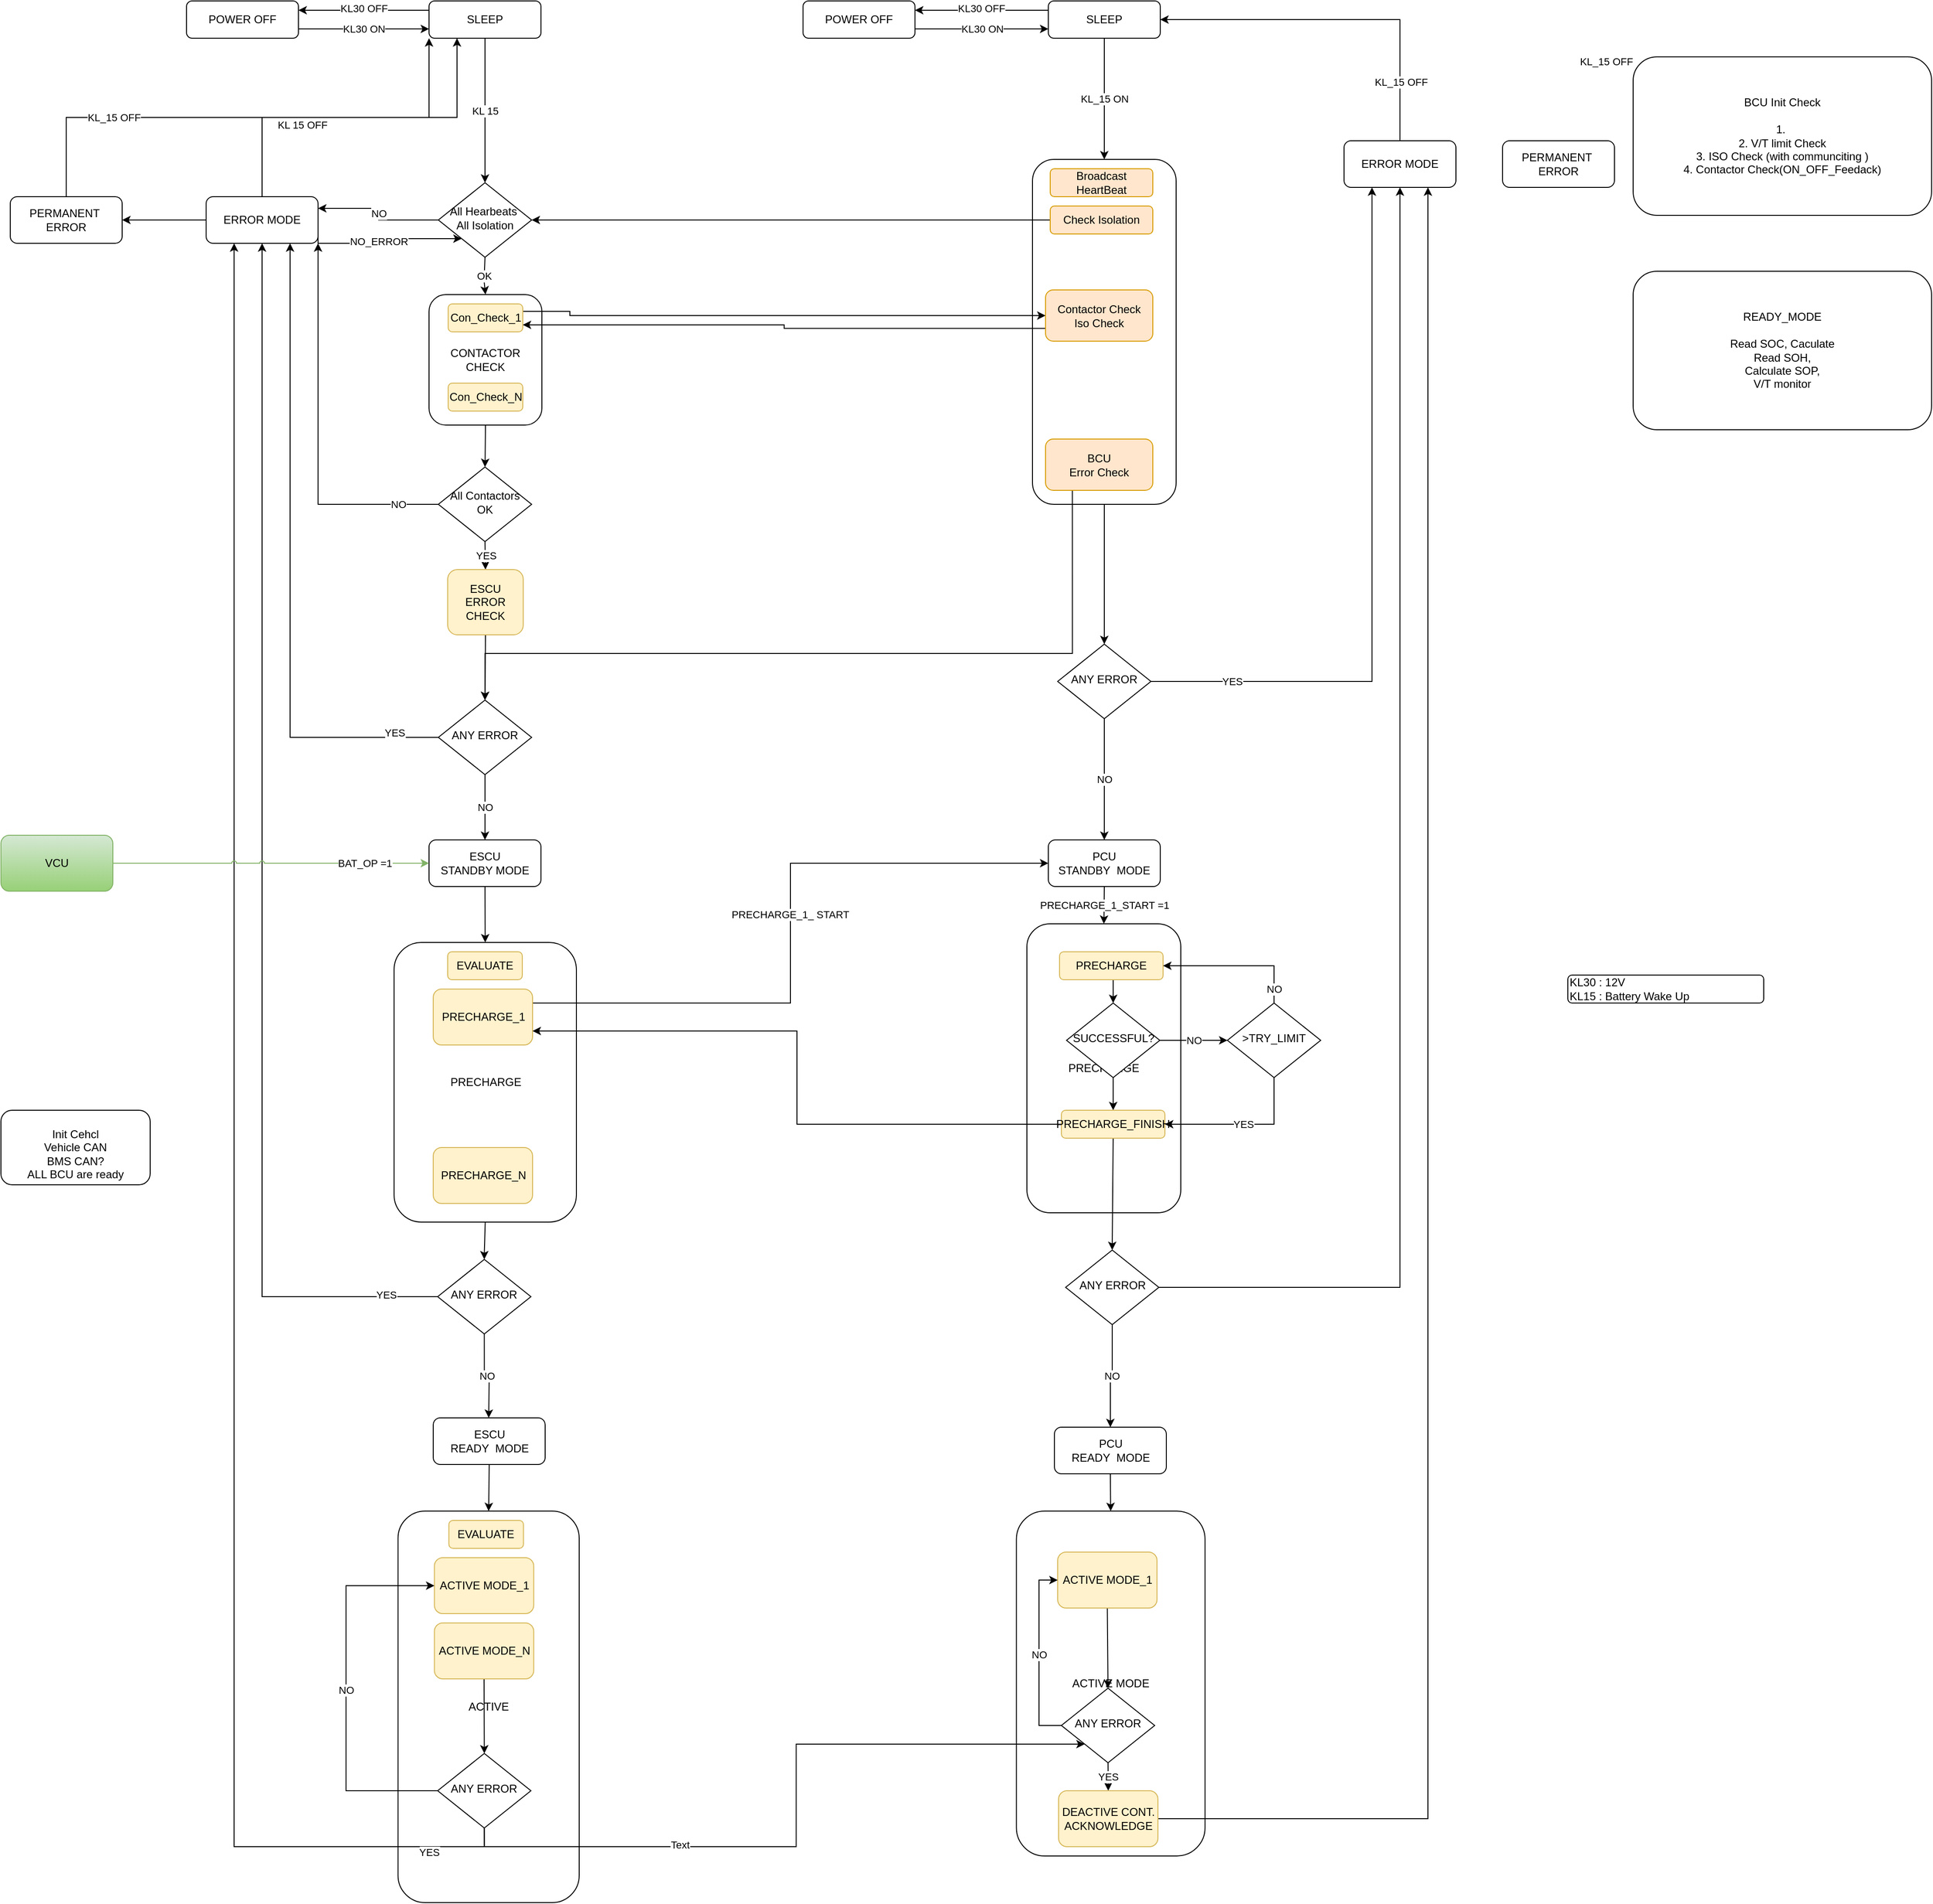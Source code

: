 <mxfile version="14.6.3" type="github" pages="5">
  <diagram id="C5RBs43oDa-KdzZeNtuy" name="Page-1">
    <mxGraphModel dx="1703" dy="872" grid="1" gridSize="10" guides="1" tooltips="1" connect="1" arrows="1" fold="1" page="1" pageScale="1" pageWidth="827" pageHeight="1169" math="0" shadow="0">
      <root>
        <mxCell id="WIyWlLk6GJQsqaUBKTNV-0" />
        <mxCell id="WIyWlLk6GJQsqaUBKTNV-1" parent="WIyWlLk6GJQsqaUBKTNV-0" />
        <mxCell id="knYrjemtc0tiyjtiQurs-2" value="KL30 ON" style="edgeStyle=orthogonalEdgeStyle;rounded=0;orthogonalLoop=1;jettySize=auto;html=1;exitX=1;exitY=0.75;exitDx=0;exitDy=0;entryX=0;entryY=0.75;entryDx=0;entryDy=0;" parent="WIyWlLk6GJQsqaUBKTNV-1" source="WIyWlLk6GJQsqaUBKTNV-3" target="knYrjemtc0tiyjtiQurs-0" edge="1">
          <mxGeometry relative="1" as="geometry">
            <Array as="points">
              <mxPoint x="409" y="90" />
              <mxPoint x="409" y="90" />
            </Array>
          </mxGeometry>
        </mxCell>
        <mxCell id="WIyWlLk6GJQsqaUBKTNV-3" value="POWER OFF" style="rounded=1;whiteSpace=wrap;html=1;fontSize=12;glass=0;strokeWidth=1;shadow=0;" parent="WIyWlLk6GJQsqaUBKTNV-1" vertex="1">
          <mxGeometry x="209" y="60" width="120" height="40" as="geometry" />
        </mxCell>
        <mxCell id="knYrjemtc0tiyjtiQurs-3" style="edgeStyle=orthogonalEdgeStyle;rounded=0;orthogonalLoop=1;jettySize=auto;html=1;exitX=0;exitY=0.25;exitDx=0;exitDy=0;entryX=1;entryY=0.25;entryDx=0;entryDy=0;" parent="WIyWlLk6GJQsqaUBKTNV-1" source="knYrjemtc0tiyjtiQurs-0" target="WIyWlLk6GJQsqaUBKTNV-3" edge="1">
          <mxGeometry relative="1" as="geometry" />
        </mxCell>
        <mxCell id="knYrjemtc0tiyjtiQurs-4" value="KL30 OFF" style="edgeLabel;html=1;align=center;verticalAlign=middle;resizable=0;points=[];" parent="knYrjemtc0tiyjtiQurs-3" vertex="1" connectable="0">
          <mxGeometry x="0.243" y="-2" relative="1" as="geometry">
            <mxPoint x="17" as="offset" />
          </mxGeometry>
        </mxCell>
        <mxCell id="knYrjemtc0tiyjtiQurs-6" value="KL 15" style="edgeStyle=orthogonalEdgeStyle;rounded=0;orthogonalLoop=1;jettySize=auto;html=1;exitX=0.5;exitY=1;exitDx=0;exitDy=0;entryX=0.5;entryY=0;entryDx=0;entryDy=0;" parent="WIyWlLk6GJQsqaUBKTNV-1" source="knYrjemtc0tiyjtiQurs-0" target="Pi1Z-E_rB7zdSMsgQmcl-2" edge="1">
          <mxGeometry relative="1" as="geometry">
            <mxPoint x="529" y="140" as="targetPoint" />
          </mxGeometry>
        </mxCell>
        <mxCell id="knYrjemtc0tiyjtiQurs-0" value="SLEEP" style="rounded=1;whiteSpace=wrap;html=1;fontSize=12;glass=0;strokeWidth=1;shadow=0;" parent="WIyWlLk6GJQsqaUBKTNV-1" vertex="1">
          <mxGeometry x="469" y="60" width="120" height="40" as="geometry" />
        </mxCell>
        <mxCell id="aUSHLzcYX4MqDzXcXwPa-1" value="&lt;br&gt;Init Cehcl&lt;br&gt;Vehicle CAN&lt;br&gt;BMS CAN?&lt;br&gt;ALL BCU are ready" style="rounded=1;whiteSpace=wrap;html=1;fontSize=12;glass=0;strokeWidth=1;shadow=0;" parent="WIyWlLk6GJQsqaUBKTNV-1" vertex="1">
          <mxGeometry x="10" y="1250" width="160" height="80" as="geometry" />
        </mxCell>
        <mxCell id="Pi1Z-E_rB7zdSMsgQmcl-104" style="edgeStyle=orthogonalEdgeStyle;rounded=0;jumpStyle=arc;jumpSize=5;orthogonalLoop=1;jettySize=auto;html=1;exitX=1;exitY=0.5;exitDx=0;exitDy=0;entryX=0;entryY=0.5;entryDx=0;entryDy=0;endArrow=classic;endFill=1;strokeColor=#000000;strokeWidth=1;" parent="WIyWlLk6GJQsqaUBKTNV-1" source="aUSHLzcYX4MqDzXcXwPa-3" target="Pi1Z-E_rB7zdSMsgQmcl-99" edge="1">
          <mxGeometry relative="1" as="geometry" />
        </mxCell>
        <mxCell id="Pi1Z-E_rB7zdSMsgQmcl-105" style="edgeStyle=orthogonalEdgeStyle;rounded=0;jumpStyle=arc;jumpSize=5;orthogonalLoop=1;jettySize=auto;html=1;exitX=0.5;exitY=1;exitDx=0;exitDy=0;entryX=0.25;entryY=1;entryDx=0;entryDy=0;endArrow=classic;endFill=1;strokeColor=#000000;strokeWidth=1;" parent="WIyWlLk6GJQsqaUBKTNV-1" source="aUSHLzcYX4MqDzXcXwPa-3" target="knYrjemtc0tiyjtiQurs-0" edge="1">
          <mxGeometry relative="1" as="geometry" />
        </mxCell>
        <mxCell id="Pi1Z-E_rB7zdSMsgQmcl-106" value="KL 15 OFF" style="edgeLabel;html=1;align=center;verticalAlign=middle;resizable=0;points=[];" parent="Pi1Z-E_rB7zdSMsgQmcl-105" vertex="1" connectable="0">
          <mxGeometry x="-0.326" y="-8" relative="1" as="geometry">
            <mxPoint as="offset" />
          </mxGeometry>
        </mxCell>
        <mxCell id="Pi1Z-E_rB7zdSMsgQmcl-114" value="NO_ERROR" style="edgeStyle=orthogonalEdgeStyle;rounded=0;jumpStyle=arc;jumpSize=5;orthogonalLoop=1;jettySize=auto;html=1;exitX=0;exitY=0.5;exitDx=0;exitDy=0;entryX=0;entryY=1;entryDx=0;entryDy=0;endArrow=classic;endFill=1;strokeColor=#000000;strokeWidth=1;" parent="WIyWlLk6GJQsqaUBKTNV-1" source="aUSHLzcYX4MqDzXcXwPa-3" target="Pi1Z-E_rB7zdSMsgQmcl-2" edge="1">
          <mxGeometry relative="1" as="geometry">
            <Array as="points">
              <mxPoint x="350" y="320" />
              <mxPoint x="415" y="320" />
              <mxPoint x="415" y="315" />
            </Array>
          </mxGeometry>
        </mxCell>
        <mxCell id="aUSHLzcYX4MqDzXcXwPa-3" value="ERROR MODE" style="rounded=1;whiteSpace=wrap;html=1;fontSize=12;glass=0;strokeWidth=1;shadow=0;direction=west;" parent="WIyWlLk6GJQsqaUBKTNV-1" vertex="1">
          <mxGeometry x="230" y="270" width="120" height="50" as="geometry" />
        </mxCell>
        <mxCell id="aUSHLzcYX4MqDzXcXwPa-31" value="KL30 ON" style="edgeStyle=orthogonalEdgeStyle;rounded=0;orthogonalLoop=1;jettySize=auto;html=1;exitX=1;exitY=0.75;exitDx=0;exitDy=0;entryX=0;entryY=0.75;entryDx=0;entryDy=0;" parent="WIyWlLk6GJQsqaUBKTNV-1" source="aUSHLzcYX4MqDzXcXwPa-32" target="aUSHLzcYX4MqDzXcXwPa-41" edge="1">
          <mxGeometry relative="1" as="geometry">
            <Array as="points">
              <mxPoint x="1070" y="90" />
              <mxPoint x="1070" y="90" />
            </Array>
          </mxGeometry>
        </mxCell>
        <mxCell id="aUSHLzcYX4MqDzXcXwPa-32" value="POWER OFF" style="rounded=1;whiteSpace=wrap;html=1;fontSize=12;glass=0;strokeWidth=1;shadow=0;" parent="WIyWlLk6GJQsqaUBKTNV-1" vertex="1">
          <mxGeometry x="870" y="60" width="120" height="40" as="geometry" />
        </mxCell>
        <mxCell id="aUSHLzcYX4MqDzXcXwPa-38" style="edgeStyle=orthogonalEdgeStyle;rounded=0;orthogonalLoop=1;jettySize=auto;html=1;exitX=0;exitY=0.25;exitDx=0;exitDy=0;entryX=1;entryY=0.25;entryDx=0;entryDy=0;" parent="WIyWlLk6GJQsqaUBKTNV-1" source="aUSHLzcYX4MqDzXcXwPa-41" target="aUSHLzcYX4MqDzXcXwPa-32" edge="1">
          <mxGeometry relative="1" as="geometry" />
        </mxCell>
        <mxCell id="aUSHLzcYX4MqDzXcXwPa-39" value="KL30 OFF" style="edgeLabel;html=1;align=center;verticalAlign=middle;resizable=0;points=[];" parent="aUSHLzcYX4MqDzXcXwPa-38" vertex="1" connectable="0">
          <mxGeometry x="0.243" y="-2" relative="1" as="geometry">
            <mxPoint x="17" as="offset" />
          </mxGeometry>
        </mxCell>
        <mxCell id="uAL_KZDHw_pqN7nu441c-18" value="KL_15 ON" style="edgeStyle=none;rounded=0;jumpStyle=arc;jumpSize=5;orthogonalLoop=1;jettySize=auto;html=1;exitX=0.5;exitY=1;exitDx=0;exitDy=0;entryX=0.5;entryY=0;entryDx=0;entryDy=0;endArrow=classic;endFill=1;strokeColor=#000000;strokeWidth=1;" parent="WIyWlLk6GJQsqaUBKTNV-1" source="aUSHLzcYX4MqDzXcXwPa-41" target="aUSHLzcYX4MqDzXcXwPa-43" edge="1">
          <mxGeometry relative="1" as="geometry" />
        </mxCell>
        <mxCell id="aUSHLzcYX4MqDzXcXwPa-41" value="SLEEP" style="rounded=1;whiteSpace=wrap;html=1;fontSize=12;glass=0;strokeWidth=1;shadow=0;" parent="WIyWlLk6GJQsqaUBKTNV-1" vertex="1">
          <mxGeometry x="1133" y="60" width="120" height="40" as="geometry" />
        </mxCell>
        <mxCell id="aUSHLzcYX4MqDzXcXwPa-42" value="KL30 : 12V&lt;br&gt;KL15 : Battery Wake Up" style="rounded=1;whiteSpace=wrap;html=1;fontSize=12;glass=0;strokeWidth=1;shadow=0;align=left;" parent="WIyWlLk6GJQsqaUBKTNV-1" vertex="1">
          <mxGeometry x="1690" y="1105" width="210" height="30" as="geometry" />
        </mxCell>
        <mxCell id="Pi1Z-E_rB7zdSMsgQmcl-26" style="edgeStyle=orthogonalEdgeStyle;rounded=0;jumpStyle=arc;jumpSize=5;orthogonalLoop=1;jettySize=auto;html=1;exitX=0.5;exitY=1;exitDx=0;exitDy=0;entryX=0.5;entryY=0;entryDx=0;entryDy=0;endArrow=classic;endFill=1;strokeColor=#000000;strokeWidth=1;" parent="WIyWlLk6GJQsqaUBKTNV-1" source="aUSHLzcYX4MqDzXcXwPa-43" target="Pi1Z-E_rB7zdSMsgQmcl-25" edge="1">
          <mxGeometry relative="1" as="geometry" />
        </mxCell>
        <mxCell id="aUSHLzcYX4MqDzXcXwPa-43" value="BCU_INIT" style="rounded=1;whiteSpace=wrap;html=1;fontSize=12;glass=0;strokeWidth=1;shadow=0;" parent="WIyWlLk6GJQsqaUBKTNV-1" vertex="1">
          <mxGeometry x="1116" y="230" width="154" height="370" as="geometry" />
        </mxCell>
        <mxCell id="aUSHLzcYX4MqDzXcXwPa-44" value="ERROR MODE" style="rounded=1;whiteSpace=wrap;html=1;fontSize=12;glass=0;strokeWidth=1;shadow=0;" parent="WIyWlLk6GJQsqaUBKTNV-1" vertex="1">
          <mxGeometry x="1450" y="210" width="120" height="50" as="geometry" />
        </mxCell>
        <mxCell id="aUSHLzcYX4MqDzXcXwPa-48" value="BCU Init Check&lt;br&gt;&lt;br&gt;1.&amp;nbsp;&lt;br&gt;2. V/T limit Check&lt;br&gt;3. ISO Check (with communciting )&lt;br&gt;4. Contactor Check(ON_OFF_Feedack)" style="rounded=1;whiteSpace=wrap;html=1;fontSize=12;glass=0;strokeWidth=1;shadow=0;" parent="WIyWlLk6GJQsqaUBKTNV-1" vertex="1">
          <mxGeometry x="1760" y="120" width="320" height="170" as="geometry" />
        </mxCell>
        <mxCell id="aUSHLzcYX4MqDzXcXwPa-49" value="READY_MODE&lt;br&gt;&lt;br&gt;Read SOC, Caculate&lt;br&gt;Read SOH,&lt;br&gt;Calculate SOP,&lt;br&gt;V/T monitor" style="rounded=1;whiteSpace=wrap;html=1;fontSize=12;glass=0;strokeWidth=1;shadow=0;" parent="WIyWlLk6GJQsqaUBKTNV-1" vertex="1">
          <mxGeometry x="1760" y="350" width="320" height="170" as="geometry" />
        </mxCell>
        <mxCell id="ViRjyvhKcLmsxNrdw0dP-0" value="ESU_OPERATE=0" style="edgeStyle=orthogonalEdgeStyle;rounded=0;orthogonalLoop=1;jettySize=auto;html=1;exitX=0.75;exitY=1;exitDx=0;exitDy=0;entryX=1;entryY=0.5;entryDx=0;entryDy=0;" parent="WIyWlLk6GJQsqaUBKTNV-1" edge="1">
          <mxGeometry x="0.196" relative="1" as="geometry">
            <mxPoint x="639" y="1740" as="targetPoint" />
            <Array as="points">
              <mxPoint x="609" y="1925.14" />
              <mxPoint x="790" y="1925.14" />
              <mxPoint x="790" y="1740.14" />
            </Array>
            <mxPoint y="-1" as="offset" />
          </mxGeometry>
        </mxCell>
        <mxCell id="aUSHLzcYX4MqDzXcXwPa-83" style="edgeStyle=orthogonalEdgeStyle;rounded=0;orthogonalLoop=1;jettySize=auto;html=1;exitX=0.5;exitY=0;exitDx=0;exitDy=0;entryX=1;entryY=0.5;entryDx=0;entryDy=0;" parent="WIyWlLk6GJQsqaUBKTNV-1" source="aUSHLzcYX4MqDzXcXwPa-44" target="aUSHLzcYX4MqDzXcXwPa-41" edge="1">
          <mxGeometry relative="1" as="geometry">
            <mxPoint x="1650" y="375" as="sourcePoint" />
          </mxGeometry>
        </mxCell>
        <mxCell id="aUSHLzcYX4MqDzXcXwPa-84" value="KL_15 OFF" style="edgeLabel;html=1;align=center;verticalAlign=middle;resizable=0;points=[];" parent="aUSHLzcYX4MqDzXcXwPa-83" vertex="1" connectable="0">
          <mxGeometry x="-0.666" y="-1" relative="1" as="geometry">
            <mxPoint y="1" as="offset" />
          </mxGeometry>
        </mxCell>
        <mxCell id="uAL_KZDHw_pqN7nu441c-19" value="Broadcast HeartBeat" style="rounded=1;whiteSpace=wrap;html=1;strokeColor=#d79b00;fillColor=#ffe6cc;" parent="WIyWlLk6GJQsqaUBKTNV-1" vertex="1">
          <mxGeometry x="1135" y="240" width="110" height="30" as="geometry" />
        </mxCell>
        <mxCell id="Pi1Z-E_rB7zdSMsgQmcl-1" style="edgeStyle=none;rounded=0;jumpStyle=arc;jumpSize=5;orthogonalLoop=1;jettySize=auto;html=1;exitX=0;exitY=0.5;exitDx=0;exitDy=0;endArrow=classic;endFill=1;strokeColor=#000000;strokeWidth=1;entryX=1;entryY=0.5;entryDx=0;entryDy=0;" parent="WIyWlLk6GJQsqaUBKTNV-1" source="Pi1Z-E_rB7zdSMsgQmcl-0" target="Pi1Z-E_rB7zdSMsgQmcl-2" edge="1">
          <mxGeometry relative="1" as="geometry">
            <mxPoint x="840" y="290" as="targetPoint" />
          </mxGeometry>
        </mxCell>
        <mxCell id="Pi1Z-E_rB7zdSMsgQmcl-0" value="Check Isolation" style="rounded=1;whiteSpace=wrap;html=1;strokeColor=#d79b00;fillColor=#ffe6cc;" parent="WIyWlLk6GJQsqaUBKTNV-1" vertex="1">
          <mxGeometry x="1135" y="280" width="110" height="30" as="geometry" />
        </mxCell>
        <mxCell id="Pi1Z-E_rB7zdSMsgQmcl-4" value="OK" style="edgeStyle=none;rounded=0;jumpStyle=arc;jumpSize=5;orthogonalLoop=1;jettySize=auto;html=1;exitX=0.5;exitY=1;exitDx=0;exitDy=0;endArrow=classic;endFill=1;strokeColor=#000000;strokeWidth=1;entryX=0.5;entryY=1;entryDx=0;entryDy=0;" parent="WIyWlLk6GJQsqaUBKTNV-1" source="Pi1Z-E_rB7zdSMsgQmcl-2" target="Pi1Z-E_rB7zdSMsgQmcl-5" edge="1">
          <mxGeometry relative="1" as="geometry">
            <mxPoint x="528.333" y="370" as="targetPoint" />
            <Array as="points">
              <mxPoint x="528" y="360" />
            </Array>
          </mxGeometry>
        </mxCell>
        <mxCell id="Pi1Z-E_rB7zdSMsgQmcl-119" value="NO" style="edgeStyle=orthogonalEdgeStyle;rounded=0;jumpStyle=arc;jumpSize=5;orthogonalLoop=1;jettySize=auto;html=1;exitX=0;exitY=0.5;exitDx=0;exitDy=0;entryX=0;entryY=0.75;entryDx=0;entryDy=0;endArrow=classic;endFill=1;strokeColor=#000000;strokeWidth=1;" parent="WIyWlLk6GJQsqaUBKTNV-1" source="Pi1Z-E_rB7zdSMsgQmcl-2" target="aUSHLzcYX4MqDzXcXwPa-3" edge="1">
          <mxGeometry relative="1" as="geometry">
            <Array as="points">
              <mxPoint x="415" y="295" />
              <mxPoint x="415" y="283" />
            </Array>
          </mxGeometry>
        </mxCell>
        <mxCell id="Pi1Z-E_rB7zdSMsgQmcl-2" value="All Hearbeats&amp;nbsp;&lt;br&gt;All Isolation" style="rhombus;whiteSpace=wrap;html=1;shadow=0;fontFamily=Helvetica;fontSize=12;align=center;strokeWidth=1;spacing=6;spacingTop=-4;" parent="WIyWlLk6GJQsqaUBKTNV-1" vertex="1">
          <mxGeometry x="479" y="255" width="100" height="80" as="geometry" />
        </mxCell>
        <mxCell id="Pi1Z-E_rB7zdSMsgQmcl-16" style="edgeStyle=orthogonalEdgeStyle;rounded=0;jumpStyle=arc;jumpSize=5;orthogonalLoop=1;jettySize=auto;html=1;exitX=0.5;exitY=0;exitDx=0;exitDy=0;entryX=0.5;entryY=0;entryDx=0;entryDy=0;endArrow=classic;endFill=1;strokeColor=#000000;strokeWidth=1;" parent="WIyWlLk6GJQsqaUBKTNV-1" source="Pi1Z-E_rB7zdSMsgQmcl-5" target="Pi1Z-E_rB7zdSMsgQmcl-15" edge="1">
          <mxGeometry relative="1" as="geometry" />
        </mxCell>
        <mxCell id="Pi1Z-E_rB7zdSMsgQmcl-5" value="CONTACTOR CHECK" style="rounded=1;whiteSpace=wrap;html=1;fontSize=12;glass=0;strokeWidth=1;shadow=0;direction=west;" parent="WIyWlLk6GJQsqaUBKTNV-1" vertex="1">
          <mxGeometry x="469" y="375" width="121" height="140" as="geometry" />
        </mxCell>
        <mxCell id="Pi1Z-E_rB7zdSMsgQmcl-9" style="edgeStyle=orthogonalEdgeStyle;rounded=0;jumpStyle=arc;jumpSize=5;orthogonalLoop=1;jettySize=auto;html=1;exitX=1;exitY=0.5;exitDx=0;exitDy=0;endArrow=classic;endFill=1;strokeColor=#000000;strokeWidth=1;entryX=0;entryY=0.5;entryDx=0;entryDy=0;" parent="WIyWlLk6GJQsqaUBKTNV-1" source="Pi1Z-E_rB7zdSMsgQmcl-6" target="Pi1Z-E_rB7zdSMsgQmcl-8" edge="1">
          <mxGeometry relative="1" as="geometry">
            <mxPoint x="1111.111" y="370" as="targetPoint" />
            <Array as="points">
              <mxPoint x="570" y="393" />
              <mxPoint x="620" y="393" />
              <mxPoint x="620" y="398" />
            </Array>
          </mxGeometry>
        </mxCell>
        <mxCell id="Pi1Z-E_rB7zdSMsgQmcl-6" value="Con_Check_1" style="rounded=1;whiteSpace=wrap;html=1;strokeColor=#d6b656;fillColor=#fff2cc;" parent="WIyWlLk6GJQsqaUBKTNV-1" vertex="1">
          <mxGeometry x="489.5" y="385" width="80" height="30" as="geometry" />
        </mxCell>
        <mxCell id="Pi1Z-E_rB7zdSMsgQmcl-10" style="edgeStyle=orthogonalEdgeStyle;rounded=0;jumpStyle=arc;jumpSize=5;orthogonalLoop=1;jettySize=auto;html=1;exitX=0;exitY=0.75;exitDx=0;exitDy=0;endArrow=classic;endFill=1;strokeColor=#000000;strokeWidth=1;entryX=1;entryY=0.75;entryDx=0;entryDy=0;" parent="WIyWlLk6GJQsqaUBKTNV-1" source="Pi1Z-E_rB7zdSMsgQmcl-8" target="Pi1Z-E_rB7zdSMsgQmcl-6" edge="1">
          <mxGeometry relative="1" as="geometry">
            <mxPoint x="640.0" y="440" as="targetPoint" />
          </mxGeometry>
        </mxCell>
        <mxCell id="Pi1Z-E_rB7zdSMsgQmcl-8" value="Contactor Check&lt;br&gt;Iso Check" style="rounded=1;whiteSpace=wrap;html=1;strokeColor=#d79b00;fillColor=#ffe6cc;" parent="WIyWlLk6GJQsqaUBKTNV-1" vertex="1">
          <mxGeometry x="1130" y="370" width="115" height="55" as="geometry" />
        </mxCell>
        <mxCell id="Pi1Z-E_rB7zdSMsgQmcl-14" value="Con_Check_N" style="rounded=1;whiteSpace=wrap;html=1;strokeColor=#d6b656;fillColor=#fff2cc;" parent="WIyWlLk6GJQsqaUBKTNV-1" vertex="1">
          <mxGeometry x="489.5" y="470" width="80" height="30" as="geometry" />
        </mxCell>
        <mxCell id="Pi1Z-E_rB7zdSMsgQmcl-32" value="YES" style="edgeStyle=orthogonalEdgeStyle;rounded=0;jumpStyle=arc;jumpSize=5;orthogonalLoop=1;jettySize=auto;html=1;exitX=0.5;exitY=1;exitDx=0;exitDy=0;entryX=0.5;entryY=0;entryDx=0;entryDy=0;endArrow=classic;endFill=1;strokeColor=#000000;strokeWidth=1;" parent="WIyWlLk6GJQsqaUBKTNV-1" source="Pi1Z-E_rB7zdSMsgQmcl-15" target="Pi1Z-E_rB7zdSMsgQmcl-31" edge="1">
          <mxGeometry relative="1" as="geometry" />
        </mxCell>
        <mxCell id="Pi1Z-E_rB7zdSMsgQmcl-117" style="edgeStyle=orthogonalEdgeStyle;rounded=0;jumpStyle=arc;jumpSize=5;orthogonalLoop=1;jettySize=auto;html=1;exitX=0;exitY=0.5;exitDx=0;exitDy=0;entryX=0;entryY=0;entryDx=0;entryDy=0;endArrow=classic;endFill=1;strokeColor=#000000;strokeWidth=1;" parent="WIyWlLk6GJQsqaUBKTNV-1" source="Pi1Z-E_rB7zdSMsgQmcl-15" target="aUSHLzcYX4MqDzXcXwPa-3" edge="1">
          <mxGeometry relative="1" as="geometry" />
        </mxCell>
        <mxCell id="Pi1Z-E_rB7zdSMsgQmcl-118" value="NO" style="edgeLabel;html=1;align=center;verticalAlign=middle;resizable=0;points=[];" parent="Pi1Z-E_rB7zdSMsgQmcl-117" vertex="1" connectable="0">
          <mxGeometry x="-0.793" relative="1" as="geometry">
            <mxPoint x="-1" as="offset" />
          </mxGeometry>
        </mxCell>
        <mxCell id="Pi1Z-E_rB7zdSMsgQmcl-15" value="All Contactors OK" style="rhombus;whiteSpace=wrap;html=1;shadow=0;fontFamily=Helvetica;fontSize=12;align=center;strokeWidth=1;spacing=6;spacingTop=-4;" parent="WIyWlLk6GJQsqaUBKTNV-1" vertex="1">
          <mxGeometry x="479" y="560" width="100" height="80" as="geometry" />
        </mxCell>
        <mxCell id="Pi1Z-E_rB7zdSMsgQmcl-40" style="edgeStyle=orthogonalEdgeStyle;rounded=0;jumpStyle=arc;jumpSize=5;orthogonalLoop=1;jettySize=auto;html=1;exitX=0.5;exitY=1;exitDx=0;exitDy=0;entryX=0.5;entryY=0;entryDx=0;entryDy=0;endArrow=classic;endFill=1;strokeColor=#000000;strokeWidth=1;" parent="WIyWlLk6GJQsqaUBKTNV-1" source="Pi1Z-E_rB7zdSMsgQmcl-20" target="Pi1Z-E_rB7zdSMsgQmcl-39" edge="1">
          <mxGeometry relative="1" as="geometry" />
        </mxCell>
        <mxCell id="Pi1Z-E_rB7zdSMsgQmcl-20" value="ESCU&lt;br&gt;STANDBY MODE" style="rounded=1;whiteSpace=wrap;html=1;fontSize=12;glass=0;strokeWidth=1;shadow=0;" parent="WIyWlLk6GJQsqaUBKTNV-1" vertex="1">
          <mxGeometry x="469" y="960" width="120" height="50" as="geometry" />
        </mxCell>
        <mxCell id="Pi1Z-E_rB7zdSMsgQmcl-33" style="edgeStyle=orthogonalEdgeStyle;rounded=0;jumpStyle=arc;jumpSize=5;orthogonalLoop=1;jettySize=auto;html=1;exitX=0.25;exitY=1;exitDx=0;exitDy=0;entryX=0.5;entryY=0;entryDx=0;entryDy=0;endArrow=classic;endFill=1;strokeColor=#000000;strokeWidth=1;" parent="WIyWlLk6GJQsqaUBKTNV-1" source="Pi1Z-E_rB7zdSMsgQmcl-23" target="Pi1Z-E_rB7zdSMsgQmcl-30" edge="1">
          <mxGeometry relative="1" as="geometry">
            <Array as="points">
              <mxPoint x="1159" y="760" />
              <mxPoint x="529" y="760" />
            </Array>
          </mxGeometry>
        </mxCell>
        <mxCell id="Pi1Z-E_rB7zdSMsgQmcl-23" value="BCU&lt;br&gt;Error Check" style="rounded=1;whiteSpace=wrap;html=1;strokeColor=#d79b00;fillColor=#ffe6cc;" parent="WIyWlLk6GJQsqaUBKTNV-1" vertex="1">
          <mxGeometry x="1130" y="530" width="115" height="55" as="geometry" />
        </mxCell>
        <mxCell id="Pi1Z-E_rB7zdSMsgQmcl-27" style="edgeStyle=orthogonalEdgeStyle;rounded=0;jumpStyle=arc;jumpSize=5;orthogonalLoop=1;jettySize=auto;html=1;exitX=1;exitY=0.5;exitDx=0;exitDy=0;entryX=0.25;entryY=1;entryDx=0;entryDy=0;endArrow=classic;endFill=1;strokeColor=#000000;strokeWidth=1;" parent="WIyWlLk6GJQsqaUBKTNV-1" source="Pi1Z-E_rB7zdSMsgQmcl-25" target="aUSHLzcYX4MqDzXcXwPa-44" edge="1">
          <mxGeometry relative="1" as="geometry" />
        </mxCell>
        <mxCell id="Pi1Z-E_rB7zdSMsgQmcl-36" value="YES" style="edgeLabel;html=1;align=center;verticalAlign=middle;resizable=0;points=[];" parent="Pi1Z-E_rB7zdSMsgQmcl-27" vertex="1" connectable="0">
          <mxGeometry x="-0.775" relative="1" as="geometry">
            <mxPoint as="offset" />
          </mxGeometry>
        </mxCell>
        <mxCell id="Pi1Z-E_rB7zdSMsgQmcl-38" value="NO" style="edgeStyle=orthogonalEdgeStyle;rounded=0;jumpStyle=arc;jumpSize=5;orthogonalLoop=1;jettySize=auto;html=1;exitX=0.5;exitY=1;exitDx=0;exitDy=0;entryX=0.5;entryY=0;entryDx=0;entryDy=0;endArrow=classic;endFill=1;strokeColor=#000000;strokeWidth=1;" parent="WIyWlLk6GJQsqaUBKTNV-1" source="Pi1Z-E_rB7zdSMsgQmcl-25" target="Pi1Z-E_rB7zdSMsgQmcl-37" edge="1">
          <mxGeometry relative="1" as="geometry" />
        </mxCell>
        <mxCell id="Pi1Z-E_rB7zdSMsgQmcl-25" value="ANY ERROR" style="rhombus;whiteSpace=wrap;html=1;shadow=0;fontFamily=Helvetica;fontSize=12;align=center;strokeWidth=1;spacing=6;spacingTop=-4;" parent="WIyWlLk6GJQsqaUBKTNV-1" vertex="1">
          <mxGeometry x="1143" y="750" width="100" height="80" as="geometry" />
        </mxCell>
        <mxCell id="Pi1Z-E_rB7zdSMsgQmcl-35" value="NO" style="edgeStyle=orthogonalEdgeStyle;rounded=0;jumpStyle=arc;jumpSize=5;orthogonalLoop=1;jettySize=auto;html=1;exitX=0.5;exitY=1;exitDx=0;exitDy=0;entryX=0.5;entryY=0;entryDx=0;entryDy=0;endArrow=classic;endFill=1;strokeColor=#000000;strokeWidth=1;" parent="WIyWlLk6GJQsqaUBKTNV-1" source="Pi1Z-E_rB7zdSMsgQmcl-30" target="Pi1Z-E_rB7zdSMsgQmcl-20" edge="1">
          <mxGeometry relative="1" as="geometry" />
        </mxCell>
        <mxCell id="Pi1Z-E_rB7zdSMsgQmcl-100" style="edgeStyle=orthogonalEdgeStyle;rounded=0;jumpStyle=arc;jumpSize=5;orthogonalLoop=1;jettySize=auto;html=1;exitX=0;exitY=0.5;exitDx=0;exitDy=0;entryX=0.25;entryY=0;entryDx=0;entryDy=0;endArrow=classic;endFill=1;strokeColor=#000000;strokeWidth=1;" parent="WIyWlLk6GJQsqaUBKTNV-1" source="Pi1Z-E_rB7zdSMsgQmcl-30" target="aUSHLzcYX4MqDzXcXwPa-3" edge="1">
          <mxGeometry relative="1" as="geometry" />
        </mxCell>
        <mxCell id="Pi1Z-E_rB7zdSMsgQmcl-101" value="YES" style="edgeLabel;html=1;align=center;verticalAlign=middle;resizable=0;points=[];" parent="Pi1Z-E_rB7zdSMsgQmcl-100" vertex="1" connectable="0">
          <mxGeometry x="-0.863" y="-5" relative="1" as="geometry">
            <mxPoint as="offset" />
          </mxGeometry>
        </mxCell>
        <mxCell id="Pi1Z-E_rB7zdSMsgQmcl-30" value="ANY ERROR" style="rhombus;whiteSpace=wrap;html=1;shadow=0;fontFamily=Helvetica;fontSize=12;align=center;strokeWidth=1;spacing=6;spacingTop=-4;" parent="WIyWlLk6GJQsqaUBKTNV-1" vertex="1">
          <mxGeometry x="479" y="810" width="100" height="80" as="geometry" />
        </mxCell>
        <mxCell id="Pi1Z-E_rB7zdSMsgQmcl-34" style="edgeStyle=orthogonalEdgeStyle;rounded=0;jumpStyle=arc;jumpSize=5;orthogonalLoop=1;jettySize=auto;html=1;exitX=0.5;exitY=1;exitDx=0;exitDy=0;entryX=0.5;entryY=0;entryDx=0;entryDy=0;endArrow=classic;endFill=1;strokeColor=#000000;strokeWidth=1;" parent="WIyWlLk6GJQsqaUBKTNV-1" source="Pi1Z-E_rB7zdSMsgQmcl-31" target="Pi1Z-E_rB7zdSMsgQmcl-30" edge="1">
          <mxGeometry relative="1" as="geometry" />
        </mxCell>
        <mxCell id="Pi1Z-E_rB7zdSMsgQmcl-31" value="ESCU&lt;br&gt;ERROR&lt;br&gt;CHECK" style="rounded=1;whiteSpace=wrap;html=1;strokeColor=#d6b656;fillColor=#fff2cc;" parent="WIyWlLk6GJQsqaUBKTNV-1" vertex="1">
          <mxGeometry x="489" y="670" width="81" height="70" as="geometry" />
        </mxCell>
        <mxCell id="Pi1Z-E_rB7zdSMsgQmcl-125" value="PRECHARGE_1_START =1" style="edgeStyle=orthogonalEdgeStyle;rounded=0;jumpStyle=arc;jumpSize=5;orthogonalLoop=1;jettySize=auto;html=1;exitX=0.5;exitY=1;exitDx=0;exitDy=0;endArrow=classic;endFill=1;strokeColor=#000000;strokeWidth=1;" parent="WIyWlLk6GJQsqaUBKTNV-1" source="Pi1Z-E_rB7zdSMsgQmcl-37" target="Pi1Z-E_rB7zdSMsgQmcl-48" edge="1">
          <mxGeometry relative="1" as="geometry" />
        </mxCell>
        <mxCell id="Pi1Z-E_rB7zdSMsgQmcl-37" value="PCU&lt;br&gt;STANDBY&amp;nbsp; MODE" style="rounded=1;whiteSpace=wrap;html=1;fontSize=12;glass=0;strokeWidth=1;shadow=0;" parent="WIyWlLk6GJQsqaUBKTNV-1" vertex="1">
          <mxGeometry x="1133" y="960" width="120" height="50" as="geometry" />
        </mxCell>
        <mxCell id="Pi1Z-E_rB7zdSMsgQmcl-64" style="edgeStyle=orthogonalEdgeStyle;rounded=0;jumpStyle=arc;jumpSize=5;orthogonalLoop=1;jettySize=auto;html=1;exitX=0.5;exitY=1;exitDx=0;exitDy=0;entryX=0.5;entryY=0;entryDx=0;entryDy=0;endArrow=classic;endFill=1;strokeColor=#000000;strokeWidth=1;" parent="WIyWlLk6GJQsqaUBKTNV-1" source="Pi1Z-E_rB7zdSMsgQmcl-39" target="Pi1Z-E_rB7zdSMsgQmcl-63" edge="1">
          <mxGeometry relative="1" as="geometry" />
        </mxCell>
        <mxCell id="Pi1Z-E_rB7zdSMsgQmcl-39" value="PRECHARGE" style="rounded=1;whiteSpace=wrap;html=1;fontSize=12;glass=0;strokeWidth=1;shadow=0;" parent="WIyWlLk6GJQsqaUBKTNV-1" vertex="1">
          <mxGeometry x="431.5" y="1070" width="195.5" height="300" as="geometry" />
        </mxCell>
        <mxCell id="Pi1Z-E_rB7zdSMsgQmcl-45" value="EVALUATE" style="rounded=1;whiteSpace=wrap;html=1;strokeColor=#d6b656;fillColor=#fff2cc;" parent="WIyWlLk6GJQsqaUBKTNV-1" vertex="1">
          <mxGeometry x="489" y="1080" width="80" height="30" as="geometry" />
        </mxCell>
        <mxCell id="Pi1Z-E_rB7zdSMsgQmcl-123" style="edgeStyle=orthogonalEdgeStyle;rounded=0;jumpStyle=arc;jumpSize=5;orthogonalLoop=1;jettySize=auto;html=1;exitX=1;exitY=0.25;exitDx=0;exitDy=0;entryX=0;entryY=0.5;entryDx=0;entryDy=0;endArrow=classic;endFill=1;strokeColor=#000000;strokeWidth=1;" parent="WIyWlLk6GJQsqaUBKTNV-1" source="Pi1Z-E_rB7zdSMsgQmcl-46" target="Pi1Z-E_rB7zdSMsgQmcl-37" edge="1">
          <mxGeometry relative="1" as="geometry" />
        </mxCell>
        <mxCell id="Pi1Z-E_rB7zdSMsgQmcl-124" value="PRECHARGE_1_ START" style="edgeLabel;html=1;align=center;verticalAlign=middle;resizable=0;points=[];" parent="Pi1Z-E_rB7zdSMsgQmcl-123" vertex="1" connectable="0">
          <mxGeometry x="0.059" y="1" relative="1" as="geometry">
            <mxPoint as="offset" />
          </mxGeometry>
        </mxCell>
        <mxCell id="Pi1Z-E_rB7zdSMsgQmcl-46" value="PRECHARGE_1" style="rounded=1;whiteSpace=wrap;html=1;strokeColor=#d6b656;fillColor=#fff2cc;" parent="WIyWlLk6GJQsqaUBKTNV-1" vertex="1">
          <mxGeometry x="473.5" y="1120" width="106.5" height="60" as="geometry" />
        </mxCell>
        <mxCell id="Pi1Z-E_rB7zdSMsgQmcl-48" value="PRECHARGE" style="rounded=1;whiteSpace=wrap;html=1;fontSize=12;glass=0;strokeWidth=1;shadow=0;" parent="WIyWlLk6GJQsqaUBKTNV-1" vertex="1">
          <mxGeometry x="1110" y="1050" width="165" height="310" as="geometry" />
        </mxCell>
        <mxCell id="Pi1Z-E_rB7zdSMsgQmcl-52" style="edgeStyle=orthogonalEdgeStyle;rounded=0;jumpStyle=arc;jumpSize=5;orthogonalLoop=1;jettySize=auto;html=1;exitX=0.5;exitY=1;exitDx=0;exitDy=0;entryX=0.5;entryY=0;entryDx=0;entryDy=0;endArrow=classic;endFill=1;strokeColor=#000000;strokeWidth=1;" parent="WIyWlLk6GJQsqaUBKTNV-1" source="Pi1Z-E_rB7zdSMsgQmcl-50" target="Pi1Z-E_rB7zdSMsgQmcl-51" edge="1">
          <mxGeometry relative="1" as="geometry" />
        </mxCell>
        <mxCell id="Pi1Z-E_rB7zdSMsgQmcl-50" value="PRECHARGE" style="rounded=1;whiteSpace=wrap;html=1;strokeColor=#d6b656;fillColor=#fff2cc;" parent="WIyWlLk6GJQsqaUBKTNV-1" vertex="1">
          <mxGeometry x="1145" y="1080" width="111" height="30" as="geometry" />
        </mxCell>
        <mxCell id="Pi1Z-E_rB7zdSMsgQmcl-54" value="NO" style="edgeStyle=orthogonalEdgeStyle;rounded=0;jumpStyle=arc;jumpSize=5;orthogonalLoop=1;jettySize=auto;html=1;exitX=1;exitY=0.5;exitDx=0;exitDy=0;entryX=0;entryY=0.5;entryDx=0;entryDy=0;endArrow=classic;endFill=1;strokeColor=#000000;strokeWidth=1;" parent="WIyWlLk6GJQsqaUBKTNV-1" source="Pi1Z-E_rB7zdSMsgQmcl-51" target="Pi1Z-E_rB7zdSMsgQmcl-53" edge="1">
          <mxGeometry relative="1" as="geometry" />
        </mxCell>
        <mxCell id="Pi1Z-E_rB7zdSMsgQmcl-57" style="edgeStyle=orthogonalEdgeStyle;rounded=0;jumpStyle=arc;jumpSize=5;orthogonalLoop=1;jettySize=auto;html=1;exitX=0.5;exitY=1;exitDx=0;exitDy=0;endArrow=classic;endFill=1;strokeColor=#000000;strokeWidth=1;" parent="WIyWlLk6GJQsqaUBKTNV-1" source="Pi1Z-E_rB7zdSMsgQmcl-51" target="Pi1Z-E_rB7zdSMsgQmcl-56" edge="1">
          <mxGeometry relative="1" as="geometry" />
        </mxCell>
        <mxCell id="Pi1Z-E_rB7zdSMsgQmcl-51" value="SUCCESSFUL?" style="rhombus;whiteSpace=wrap;html=1;shadow=0;fontFamily=Helvetica;fontSize=12;align=center;strokeWidth=1;spacing=6;spacingTop=-4;" parent="WIyWlLk6GJQsqaUBKTNV-1" vertex="1">
          <mxGeometry x="1152.5" y="1135" width="100" height="80" as="geometry" />
        </mxCell>
        <mxCell id="Pi1Z-E_rB7zdSMsgQmcl-58" value="YES" style="edgeStyle=orthogonalEdgeStyle;rounded=0;jumpStyle=arc;jumpSize=5;orthogonalLoop=1;jettySize=auto;html=1;exitX=0.5;exitY=1;exitDx=0;exitDy=0;entryX=1;entryY=0.5;entryDx=0;entryDy=0;endArrow=classic;endFill=1;strokeColor=#000000;strokeWidth=1;" parent="WIyWlLk6GJQsqaUBKTNV-1" source="Pi1Z-E_rB7zdSMsgQmcl-53" target="Pi1Z-E_rB7zdSMsgQmcl-56" edge="1">
          <mxGeometry relative="1" as="geometry" />
        </mxCell>
        <mxCell id="Pi1Z-E_rB7zdSMsgQmcl-59" value="NO" style="edgeStyle=orthogonalEdgeStyle;rounded=0;jumpStyle=arc;jumpSize=5;orthogonalLoop=1;jettySize=auto;html=1;exitX=0.5;exitY=0;exitDx=0;exitDy=0;entryX=1;entryY=0.5;entryDx=0;entryDy=0;endArrow=classic;endFill=1;strokeColor=#000000;strokeWidth=1;" parent="WIyWlLk6GJQsqaUBKTNV-1" source="Pi1Z-E_rB7zdSMsgQmcl-53" target="Pi1Z-E_rB7zdSMsgQmcl-50" edge="1">
          <mxGeometry x="-0.811" relative="1" as="geometry">
            <mxPoint as="offset" />
          </mxGeometry>
        </mxCell>
        <mxCell id="Pi1Z-E_rB7zdSMsgQmcl-53" value="&amp;gt;TRY_LIMIT" style="rhombus;whiteSpace=wrap;html=1;shadow=0;fontFamily=Helvetica;fontSize=12;align=center;strokeWidth=1;spacing=6;spacingTop=-4;" parent="WIyWlLk6GJQsqaUBKTNV-1" vertex="1">
          <mxGeometry x="1325" y="1135" width="100" height="80" as="geometry" />
        </mxCell>
        <mxCell id="Pi1Z-E_rB7zdSMsgQmcl-61" style="edgeStyle=orthogonalEdgeStyle;rounded=0;jumpStyle=arc;jumpSize=5;orthogonalLoop=1;jettySize=auto;html=1;exitX=0;exitY=0.5;exitDx=0;exitDy=0;entryX=1;entryY=0.75;entryDx=0;entryDy=0;endArrow=classic;endFill=1;strokeColor=#000000;strokeWidth=1;" parent="WIyWlLk6GJQsqaUBKTNV-1" source="Pi1Z-E_rB7zdSMsgQmcl-56" target="Pi1Z-E_rB7zdSMsgQmcl-46" edge="1">
          <mxGeometry relative="1" as="geometry" />
        </mxCell>
        <mxCell id="Pi1Z-E_rB7zdSMsgQmcl-74" style="edgeStyle=orthogonalEdgeStyle;rounded=0;jumpStyle=arc;jumpSize=5;orthogonalLoop=1;jettySize=auto;html=1;exitX=0.5;exitY=1;exitDx=0;exitDy=0;entryX=0.5;entryY=0;entryDx=0;entryDy=0;endArrow=classic;endFill=1;strokeColor=#000000;strokeWidth=1;" parent="WIyWlLk6GJQsqaUBKTNV-1" source="Pi1Z-E_rB7zdSMsgQmcl-56" target="Pi1Z-E_rB7zdSMsgQmcl-73" edge="1">
          <mxGeometry relative="1" as="geometry" />
        </mxCell>
        <mxCell id="Pi1Z-E_rB7zdSMsgQmcl-56" value="PRECHARGE_FINISH" style="rounded=1;whiteSpace=wrap;html=1;strokeColor=#d6b656;fillColor=#fff2cc;" parent="WIyWlLk6GJQsqaUBKTNV-1" vertex="1">
          <mxGeometry x="1147" y="1250" width="111" height="30" as="geometry" />
        </mxCell>
        <mxCell id="Pi1Z-E_rB7zdSMsgQmcl-62" value="PRECHARGE_N" style="rounded=1;whiteSpace=wrap;html=1;strokeColor=#d6b656;fillColor=#fff2cc;" parent="WIyWlLk6GJQsqaUBKTNV-1" vertex="1">
          <mxGeometry x="473.5" y="1290" width="106.5" height="60" as="geometry" />
        </mxCell>
        <mxCell id="Pi1Z-E_rB7zdSMsgQmcl-65" style="edgeStyle=orthogonalEdgeStyle;rounded=0;jumpStyle=arc;jumpSize=5;orthogonalLoop=1;jettySize=auto;html=1;exitX=0;exitY=0.5;exitDx=0;exitDy=0;entryX=0.5;entryY=0;entryDx=0;entryDy=0;endArrow=classic;endFill=1;strokeColor=#000000;strokeWidth=1;" parent="WIyWlLk6GJQsqaUBKTNV-1" source="Pi1Z-E_rB7zdSMsgQmcl-63" target="aUSHLzcYX4MqDzXcXwPa-3" edge="1">
          <mxGeometry relative="1" as="geometry" />
        </mxCell>
        <mxCell id="Pi1Z-E_rB7zdSMsgQmcl-66" value="YES" style="edgeLabel;html=1;align=center;verticalAlign=middle;resizable=0;points=[];" parent="Pi1Z-E_rB7zdSMsgQmcl-65" vertex="1" connectable="0">
          <mxGeometry x="-0.915" y="-2" relative="1" as="geometry">
            <mxPoint as="offset" />
          </mxGeometry>
        </mxCell>
        <mxCell id="Pi1Z-E_rB7zdSMsgQmcl-69" value="NO" style="edgeStyle=orthogonalEdgeStyle;rounded=0;jumpStyle=arc;jumpSize=5;orthogonalLoop=1;jettySize=auto;html=1;exitX=0.5;exitY=1;exitDx=0;exitDy=0;entryX=0.5;entryY=0;entryDx=0;entryDy=0;endArrow=classic;endFill=1;strokeColor=#000000;strokeWidth=1;" parent="WIyWlLk6GJQsqaUBKTNV-1" source="Pi1Z-E_rB7zdSMsgQmcl-63" edge="1">
          <mxGeometry relative="1" as="geometry">
            <mxPoint x="533" y="1580" as="targetPoint" />
          </mxGeometry>
        </mxCell>
        <mxCell id="Pi1Z-E_rB7zdSMsgQmcl-63" value="ANY ERROR" style="rhombus;whiteSpace=wrap;html=1;shadow=0;fontFamily=Helvetica;fontSize=12;align=center;strokeWidth=1;spacing=6;spacingTop=-4;" parent="WIyWlLk6GJQsqaUBKTNV-1" vertex="1">
          <mxGeometry x="478.25" y="1410" width="100" height="80" as="geometry" />
        </mxCell>
        <mxCell id="Pi1Z-E_rB7zdSMsgQmcl-85" style="edgeStyle=orthogonalEdgeStyle;rounded=0;jumpStyle=arc;jumpSize=5;orthogonalLoop=1;jettySize=auto;html=1;exitX=0.5;exitY=1;exitDx=0;exitDy=0;entryX=0.5;entryY=0;entryDx=0;entryDy=0;endArrow=classic;endFill=1;strokeColor=#000000;strokeWidth=1;" parent="WIyWlLk6GJQsqaUBKTNV-1" source="Pi1Z-E_rB7zdSMsgQmcl-70" target="Pi1Z-E_rB7zdSMsgQmcl-80" edge="1">
          <mxGeometry relative="1" as="geometry" />
        </mxCell>
        <mxCell id="Pi1Z-E_rB7zdSMsgQmcl-70" value="ESCU&lt;br&gt;READY&amp;nbsp; MODE" style="rounded=1;whiteSpace=wrap;html=1;fontSize=12;glass=0;strokeWidth=1;shadow=0;" parent="WIyWlLk6GJQsqaUBKTNV-1" vertex="1">
          <mxGeometry x="473.5" y="1580" width="120" height="50" as="geometry" />
        </mxCell>
        <mxCell id="Pi1Z-E_rB7zdSMsgQmcl-88" style="edgeStyle=orthogonalEdgeStyle;rounded=0;jumpStyle=arc;jumpSize=5;orthogonalLoop=1;jettySize=auto;html=1;exitX=0.5;exitY=1;exitDx=0;exitDy=0;entryX=0.5;entryY=0;entryDx=0;entryDy=0;endArrow=classic;endFill=1;strokeColor=#000000;strokeWidth=1;" parent="WIyWlLk6GJQsqaUBKTNV-1" source="Pi1Z-E_rB7zdSMsgQmcl-71" target="Pi1Z-E_rB7zdSMsgQmcl-87" edge="1">
          <mxGeometry relative="1" as="geometry" />
        </mxCell>
        <mxCell id="Pi1Z-E_rB7zdSMsgQmcl-71" value="PCU&lt;br&gt;READY&amp;nbsp; MODE" style="rounded=1;whiteSpace=wrap;html=1;fontSize=12;glass=0;strokeWidth=1;shadow=0;" parent="WIyWlLk6GJQsqaUBKTNV-1" vertex="1">
          <mxGeometry x="1139.5" y="1590" width="120" height="50" as="geometry" />
        </mxCell>
        <mxCell id="Pi1Z-E_rB7zdSMsgQmcl-75" value="NO" style="edgeStyle=orthogonalEdgeStyle;rounded=0;jumpStyle=arc;jumpSize=5;orthogonalLoop=1;jettySize=auto;html=1;exitX=0.5;exitY=1;exitDx=0;exitDy=0;endArrow=classic;endFill=1;strokeColor=#000000;strokeWidth=1;" parent="WIyWlLk6GJQsqaUBKTNV-1" source="Pi1Z-E_rB7zdSMsgQmcl-73" target="Pi1Z-E_rB7zdSMsgQmcl-71" edge="1">
          <mxGeometry relative="1" as="geometry" />
        </mxCell>
        <mxCell id="Pi1Z-E_rB7zdSMsgQmcl-76" style="edgeStyle=orthogonalEdgeStyle;rounded=0;jumpStyle=arc;jumpSize=5;orthogonalLoop=1;jettySize=auto;html=1;exitX=1;exitY=0.5;exitDx=0;exitDy=0;entryX=0.5;entryY=1;entryDx=0;entryDy=0;endArrow=classic;endFill=1;strokeColor=#000000;strokeWidth=1;" parent="WIyWlLk6GJQsqaUBKTNV-1" source="Pi1Z-E_rB7zdSMsgQmcl-73" target="aUSHLzcYX4MqDzXcXwPa-44" edge="1">
          <mxGeometry relative="1" as="geometry" />
        </mxCell>
        <mxCell id="Pi1Z-E_rB7zdSMsgQmcl-73" value="ANY ERROR" style="rhombus;whiteSpace=wrap;html=1;shadow=0;fontFamily=Helvetica;fontSize=12;align=center;strokeWidth=1;spacing=6;spacingTop=-4;" parent="WIyWlLk6GJQsqaUBKTNV-1" vertex="1">
          <mxGeometry x="1151.5" y="1400" width="100" height="80" as="geometry" />
        </mxCell>
        <mxCell id="Pi1Z-E_rB7zdSMsgQmcl-80" value="ACTIVE" style="rounded=1;whiteSpace=wrap;html=1;fontSize=12;glass=0;strokeWidth=1;shadow=0;" parent="WIyWlLk6GJQsqaUBKTNV-1" vertex="1">
          <mxGeometry x="435.75" y="1680" width="194.25" height="420" as="geometry" />
        </mxCell>
        <mxCell id="Pi1Z-E_rB7zdSMsgQmcl-81" value="EVALUATE" style="rounded=1;whiteSpace=wrap;html=1;strokeColor=#d6b656;fillColor=#fff2cc;" parent="WIyWlLk6GJQsqaUBKTNV-1" vertex="1">
          <mxGeometry x="490.25" y="1690" width="80" height="30" as="geometry" />
        </mxCell>
        <mxCell id="Pi1Z-E_rB7zdSMsgQmcl-82" value="ACTIVE MODE_1" style="rounded=1;whiteSpace=wrap;html=1;strokeColor=#d6b656;fillColor=#fff2cc;" parent="WIyWlLk6GJQsqaUBKTNV-1" vertex="1">
          <mxGeometry x="474.75" y="1730" width="106.5" height="60" as="geometry" />
        </mxCell>
        <mxCell id="Pi1Z-E_rB7zdSMsgQmcl-110" style="edgeStyle=orthogonalEdgeStyle;rounded=0;jumpStyle=arc;jumpSize=5;orthogonalLoop=1;jettySize=auto;html=1;exitX=0.5;exitY=1;exitDx=0;exitDy=0;endArrow=classic;endFill=1;strokeColor=#000000;strokeWidth=1;" parent="WIyWlLk6GJQsqaUBKTNV-1" source="Pi1Z-E_rB7zdSMsgQmcl-86" target="Pi1Z-E_rB7zdSMsgQmcl-109" edge="1">
          <mxGeometry relative="1" as="geometry" />
        </mxCell>
        <mxCell id="Pi1Z-E_rB7zdSMsgQmcl-86" value="ACTIVE MODE_N" style="rounded=1;whiteSpace=wrap;html=1;strokeColor=#d6b656;fillColor=#fff2cc;" parent="WIyWlLk6GJQsqaUBKTNV-1" vertex="1">
          <mxGeometry x="474.75" y="1800" width="106.5" height="60" as="geometry" />
        </mxCell>
        <mxCell id="Pi1Z-E_rB7zdSMsgQmcl-87" value="ACTIVE MODE" style="rounded=1;whiteSpace=wrap;html=1;fontSize=12;glass=0;strokeWidth=1;shadow=0;" parent="WIyWlLk6GJQsqaUBKTNV-1" vertex="1">
          <mxGeometry x="1098.75" y="1680" width="202.25" height="370" as="geometry" />
        </mxCell>
        <mxCell id="Pi1Z-E_rB7zdSMsgQmcl-91" style="edgeStyle=orthogonalEdgeStyle;rounded=0;jumpStyle=arc;jumpSize=5;orthogonalLoop=1;jettySize=auto;html=1;exitX=0.5;exitY=1;exitDx=0;exitDy=0;entryX=0.5;entryY=0;entryDx=0;entryDy=0;endArrow=classic;endFill=1;strokeColor=#000000;strokeWidth=1;" parent="WIyWlLk6GJQsqaUBKTNV-1" source="Pi1Z-E_rB7zdSMsgQmcl-89" target="Pi1Z-E_rB7zdSMsgQmcl-90" edge="1">
          <mxGeometry relative="1" as="geometry" />
        </mxCell>
        <mxCell id="Pi1Z-E_rB7zdSMsgQmcl-89" value="ACTIVE MODE_1" style="rounded=1;whiteSpace=wrap;html=1;strokeColor=#d6b656;fillColor=#fff2cc;" parent="WIyWlLk6GJQsqaUBKTNV-1" vertex="1">
          <mxGeometry x="1143" y="1724" width="106.5" height="60" as="geometry" />
        </mxCell>
        <mxCell id="Pi1Z-E_rB7zdSMsgQmcl-92" value="NO" style="edgeStyle=orthogonalEdgeStyle;rounded=0;jumpStyle=arc;jumpSize=5;orthogonalLoop=1;jettySize=auto;html=1;exitX=0;exitY=0.5;exitDx=0;exitDy=0;entryX=0;entryY=0.5;entryDx=0;entryDy=0;endArrow=classic;endFill=1;strokeColor=#000000;strokeWidth=1;" parent="WIyWlLk6GJQsqaUBKTNV-1" source="Pi1Z-E_rB7zdSMsgQmcl-90" target="Pi1Z-E_rB7zdSMsgQmcl-89" edge="1">
          <mxGeometry relative="1" as="geometry" />
        </mxCell>
        <mxCell id="Pi1Z-E_rB7zdSMsgQmcl-93" style="edgeStyle=orthogonalEdgeStyle;rounded=0;jumpStyle=arc;jumpSize=5;orthogonalLoop=1;jettySize=auto;html=1;exitX=1;exitY=0.5;exitDx=0;exitDy=0;entryX=0.75;entryY=1;entryDx=0;entryDy=0;endArrow=classic;endFill=1;strokeColor=#000000;strokeWidth=1;" parent="WIyWlLk6GJQsqaUBKTNV-1" source="Pi1Z-E_rB7zdSMsgQmcl-94" target="aUSHLzcYX4MqDzXcXwPa-44" edge="1">
          <mxGeometry relative="1" as="geometry" />
        </mxCell>
        <mxCell id="Pi1Z-E_rB7zdSMsgQmcl-95" value="YES" style="edgeStyle=orthogonalEdgeStyle;rounded=0;jumpStyle=arc;jumpSize=5;orthogonalLoop=1;jettySize=auto;html=1;exitX=0.5;exitY=1;exitDx=0;exitDy=0;entryX=0.5;entryY=0;entryDx=0;entryDy=0;endArrow=classic;endFill=1;strokeColor=#000000;strokeWidth=1;" parent="WIyWlLk6GJQsqaUBKTNV-1" source="Pi1Z-E_rB7zdSMsgQmcl-90" target="Pi1Z-E_rB7zdSMsgQmcl-94" edge="1">
          <mxGeometry relative="1" as="geometry" />
        </mxCell>
        <mxCell id="Pi1Z-E_rB7zdSMsgQmcl-90" value="ANY ERROR" style="rhombus;whiteSpace=wrap;html=1;shadow=0;fontFamily=Helvetica;fontSize=12;align=center;strokeWidth=1;spacing=6;spacingTop=-4;" parent="WIyWlLk6GJQsqaUBKTNV-1" vertex="1">
          <mxGeometry x="1147" y="1870" width="100" height="80" as="geometry" />
        </mxCell>
        <mxCell id="Pi1Z-E_rB7zdSMsgQmcl-94" value="DEACTIVE CONT.&lt;br&gt;ACKNOWLEDGE" style="rounded=1;whiteSpace=wrap;html=1;strokeColor=#d6b656;fillColor=#fff2cc;" parent="WIyWlLk6GJQsqaUBKTNV-1" vertex="1">
          <mxGeometry x="1144" y="1980" width="106.5" height="60" as="geometry" />
        </mxCell>
        <mxCell id="Pi1Z-E_rB7zdSMsgQmcl-107" style="edgeStyle=orthogonalEdgeStyle;rounded=0;jumpStyle=arc;jumpSize=5;orthogonalLoop=1;jettySize=auto;html=1;exitX=0.5;exitY=1;exitDx=0;exitDy=0;entryX=0;entryY=1;entryDx=0;entryDy=0;endArrow=classic;endFill=1;strokeColor=#000000;strokeWidth=1;" parent="WIyWlLk6GJQsqaUBKTNV-1" source="Pi1Z-E_rB7zdSMsgQmcl-99" target="knYrjemtc0tiyjtiQurs-0" edge="1">
          <mxGeometry relative="1" as="geometry" />
        </mxCell>
        <mxCell id="Pi1Z-E_rB7zdSMsgQmcl-108" value="KL_15 OFF" style="edgeLabel;html=1;align=center;verticalAlign=middle;resizable=0;points=[];" parent="Pi1Z-E_rB7zdSMsgQmcl-107" vertex="1" connectable="0">
          <mxGeometry x="-0.515" relative="1" as="geometry">
            <mxPoint as="offset" />
          </mxGeometry>
        </mxCell>
        <mxCell id="Pi1Z-E_rB7zdSMsgQmcl-99" value="PERMANENT&amp;nbsp;&lt;br&gt;ERROR" style="rounded=1;whiteSpace=wrap;html=1;fontSize=12;glass=0;strokeWidth=1;shadow=0;direction=west;" parent="WIyWlLk6GJQsqaUBKTNV-1" vertex="1">
          <mxGeometry x="20" y="270" width="120" height="50" as="geometry" />
        </mxCell>
        <mxCell id="Pi1Z-E_rB7zdSMsgQmcl-111" value="NO" style="edgeStyle=orthogonalEdgeStyle;rounded=0;jumpStyle=arc;jumpSize=5;orthogonalLoop=1;jettySize=auto;html=1;exitX=0;exitY=0.5;exitDx=0;exitDy=0;entryX=0;entryY=0.5;entryDx=0;entryDy=0;endArrow=classic;endFill=1;strokeColor=#000000;strokeWidth=1;" parent="WIyWlLk6GJQsqaUBKTNV-1" source="Pi1Z-E_rB7zdSMsgQmcl-109" target="Pi1Z-E_rB7zdSMsgQmcl-82" edge="1">
          <mxGeometry relative="1" as="geometry">
            <Array as="points">
              <mxPoint x="380" y="1980" />
              <mxPoint x="380" y="1760" />
            </Array>
          </mxGeometry>
        </mxCell>
        <mxCell id="Pi1Z-E_rB7zdSMsgQmcl-112" style="edgeStyle=orthogonalEdgeStyle;rounded=0;jumpStyle=arc;jumpSize=5;orthogonalLoop=1;jettySize=auto;html=1;exitX=0.5;exitY=1;exitDx=0;exitDy=0;entryX=0.75;entryY=0;entryDx=0;entryDy=0;endArrow=classic;endFill=1;strokeColor=#000000;strokeWidth=1;" parent="WIyWlLk6GJQsqaUBKTNV-1" source="Pi1Z-E_rB7zdSMsgQmcl-109" target="aUSHLzcYX4MqDzXcXwPa-3" edge="1">
          <mxGeometry relative="1" as="geometry" />
        </mxCell>
        <mxCell id="Pi1Z-E_rB7zdSMsgQmcl-113" value="YES" style="edgeLabel;html=1;align=center;verticalAlign=middle;resizable=0;points=[];" parent="Pi1Z-E_rB7zdSMsgQmcl-112" vertex="1" connectable="0">
          <mxGeometry x="-0.921" y="6" relative="1" as="geometry">
            <mxPoint as="offset" />
          </mxGeometry>
        </mxCell>
        <mxCell id="Pi1Z-E_rB7zdSMsgQmcl-115" style="edgeStyle=orthogonalEdgeStyle;rounded=0;jumpStyle=arc;jumpSize=5;orthogonalLoop=1;jettySize=auto;html=1;exitX=0.5;exitY=1;exitDx=0;exitDy=0;endArrow=classic;endFill=1;strokeColor=#000000;strokeWidth=1;entryX=0;entryY=1;entryDx=0;entryDy=0;" parent="WIyWlLk6GJQsqaUBKTNV-1" source="Pi1Z-E_rB7zdSMsgQmcl-109" target="Pi1Z-E_rB7zdSMsgQmcl-90" edge="1">
          <mxGeometry relative="1" as="geometry">
            <mxPoint x="980" y="1880" as="targetPoint" />
          </mxGeometry>
        </mxCell>
        <mxCell id="Pi1Z-E_rB7zdSMsgQmcl-116" value="Text" style="edgeLabel;html=1;align=center;verticalAlign=middle;resizable=0;points=[];" parent="Pi1Z-E_rB7zdSMsgQmcl-115" vertex="1" connectable="0">
          <mxGeometry x="-0.404" y="3" relative="1" as="geometry">
            <mxPoint x="-1" y="1" as="offset" />
          </mxGeometry>
        </mxCell>
        <mxCell id="Pi1Z-E_rB7zdSMsgQmcl-109" value="ANY ERROR" style="rhombus;whiteSpace=wrap;html=1;shadow=0;fontFamily=Helvetica;fontSize=12;align=center;strokeWidth=1;spacing=6;spacingTop=-4;" parent="WIyWlLk6GJQsqaUBKTNV-1" vertex="1">
          <mxGeometry x="478.25" y="1940" width="100" height="80" as="geometry" />
        </mxCell>
        <mxCell id="Pi1Z-E_rB7zdSMsgQmcl-121" value="BAT_OP =1" style="edgeStyle=orthogonalEdgeStyle;rounded=0;jumpStyle=arc;jumpSize=5;orthogonalLoop=1;jettySize=auto;html=1;exitX=1;exitY=0.5;exitDx=0;exitDy=0;endArrow=classic;endFill=1;strokeColor=#82b366;strokeWidth=1;fillColor=#d5e8d4;gradientColor=#97d077;" parent="WIyWlLk6GJQsqaUBKTNV-1" source="Pi1Z-E_rB7zdSMsgQmcl-120" target="Pi1Z-E_rB7zdSMsgQmcl-20" edge="1">
          <mxGeometry x="0.593" relative="1" as="geometry">
            <mxPoint as="offset" />
          </mxGeometry>
        </mxCell>
        <mxCell id="Pi1Z-E_rB7zdSMsgQmcl-120" value="VCU" style="rounded=1;whiteSpace=wrap;html=1;strokeColor=#82b366;fillColor=#d5e8d4;gradientColor=#97d077;" parent="WIyWlLk6GJQsqaUBKTNV-1" vertex="1">
          <mxGeometry x="10" y="955" width="120" height="60" as="geometry" />
        </mxCell>
        <mxCell id="6W4aVYjDi-89ewUV2LZ7-0" value="KL_15 OFF" style="edgeLabel;html=1;align=center;verticalAlign=middle;resizable=0;points=[];" parent="WIyWlLk6GJQsqaUBKTNV-1" vertex="1" connectable="0">
          <mxGeometry x="1730.714" y="125.0" as="geometry" />
        </mxCell>
        <mxCell id="6W4aVYjDi-89ewUV2LZ7-1" value="PERMANENT&amp;nbsp;&lt;br&gt;ERROR" style="rounded=1;whiteSpace=wrap;html=1;fontSize=12;glass=0;strokeWidth=1;shadow=0;direction=west;" parent="WIyWlLk6GJQsqaUBKTNV-1" vertex="1">
          <mxGeometry x="1620" y="210" width="120" height="50" as="geometry" />
        </mxCell>
      </root>
    </mxGraphModel>
  </diagram>
  <diagram id="DCwiPxC6cdrz_IFDqO3Z" name="Page-2">
    <mxGraphModel dx="3085" dy="1165" grid="1" gridSize="10" guides="1" tooltips="1" connect="1" arrows="1" fold="1" page="1" pageScale="1" pageWidth="850" pageHeight="1100" math="0" shadow="0">
      <root>
        <mxCell id="tb_iwrgmpNeFT452qtZq-0" />
        <mxCell id="tb_iwrgmpNeFT452qtZq-1" parent="tb_iwrgmpNeFT452qtZq-0" />
        <mxCell id="tb_iwrgmpNeFT452qtZq-326" value="&lt;font style=&quot;font-size: 36px&quot;&gt;POWER DIST BOX&lt;/font&gt;" style="rounded=1;whiteSpace=wrap;html=1;fillColor=#e1d5e7;strokeColor=#9673a6;" vertex="1" parent="tb_iwrgmpNeFT452qtZq-1">
          <mxGeometry x="1910" y="600" width="300" height="360" as="geometry" />
        </mxCell>
        <mxCell id="tb_iwrgmpNeFT452qtZq-333" style="edgeStyle=orthogonalEdgeStyle;rounded=0;orthogonalLoop=1;jettySize=auto;html=1;exitX=0;exitY=0.75;exitDx=0;exitDy=0;endArrow=none;endFill=0;strokeColor=#FF9933;strokeWidth=19;entryX=0.25;entryY=1;entryDx=0;entryDy=0;" edge="1" parent="tb_iwrgmpNeFT452qtZq-1" target="tb_iwrgmpNeFT452qtZq-326">
          <mxGeometry relative="1" as="geometry">
            <mxPoint x="1754.8" y="1309" as="sourcePoint" />
            <mxPoint x="2040" y="960" as="targetPoint" />
            <Array as="points">
              <mxPoint x="1985" y="1309" />
            </Array>
          </mxGeometry>
        </mxCell>
        <mxCell id="tb_iwrgmpNeFT452qtZq-319" value="&lt;font style=&quot;font-size: 48px&quot;&gt;ESCU&lt;/font&gt;" style="rounded=1;whiteSpace=wrap;html=1;fillColor=#f8cecc;strokeColor=#b85450;" vertex="1" parent="tb_iwrgmpNeFT452qtZq-1">
          <mxGeometry x="1910" y="90" width="310" height="210" as="geometry" />
        </mxCell>
        <mxCell id="tb_iwrgmpNeFT452qtZq-324" style="edgeStyle=orthogonalEdgeStyle;rounded=1;orthogonalLoop=1;jettySize=auto;html=1;exitX=0;exitY=0.5;exitDx=0;exitDy=0;entryX=1;entryY=0.5;entryDx=0;entryDy=0;endArrow=none;endFill=0;strokeWidth=3;strokeColor=#FFFF66;" edge="1" parent="tb_iwrgmpNeFT452qtZq-1">
          <mxGeometry relative="1" as="geometry">
            <mxPoint x="1754.8" y="151" as="sourcePoint" />
            <mxPoint x="1910" y="151" as="targetPoint" />
            <Array as="points">
              <mxPoint x="1777" y="151" />
              <mxPoint x="1777" y="151" />
            </Array>
          </mxGeometry>
        </mxCell>
        <mxCell id="tb_iwrgmpNeFT452qtZq-325" style="edgeStyle=orthogonalEdgeStyle;rounded=1;orthogonalLoop=1;jettySize=auto;html=1;endArrow=none;endFill=0;strokeWidth=3;strokeColor=#FFFF66;exitX=0;exitY=0.5;exitDx=0;exitDy=0;" edge="1" parent="tb_iwrgmpNeFT452qtZq-1" source="m39vFG9uocM71Nc5CBtc-158">
          <mxGeometry relative="1" as="geometry">
            <mxPoint x="1750" y="950" as="sourcePoint" />
            <mxPoint x="1910" y="150" as="targetPoint" />
            <Array as="points">
              <mxPoint x="1755" y="955" />
              <mxPoint x="1810" y="955" />
              <mxPoint x="1810" y="150" />
            </Array>
          </mxGeometry>
        </mxCell>
        <mxCell id="tb_iwrgmpNeFT452qtZq-329" style="edgeStyle=orthogonalEdgeStyle;rounded=0;orthogonalLoop=1;jettySize=auto;html=1;exitX=0;exitY=0.5;exitDx=0;exitDy=0;entryX=0.5;entryY=0;entryDx=0;entryDy=0;endArrow=none;endFill=0;strokeColor=#FF9933;strokeWidth=19;" edge="1" parent="tb_iwrgmpNeFT452qtZq-1" target="tb_iwrgmpNeFT452qtZq-326">
          <mxGeometry relative="1" as="geometry">
            <mxPoint x="1754.8" y="510" as="sourcePoint" />
            <mxPoint x="1940" y="510" as="targetPoint" />
          </mxGeometry>
        </mxCell>
        <mxCell id="tb_iwrgmpNeFT452qtZq-331" style="edgeStyle=orthogonalEdgeStyle;rounded=0;orthogonalLoop=1;jettySize=auto;html=1;exitX=0;exitY=0.5;exitDx=0;exitDy=0;entryX=0.25;entryY=0;entryDx=0;entryDy=0;endArrow=none;endFill=0;strokeColor=#FF9933;strokeWidth=19;" edge="1" parent="tb_iwrgmpNeFT452qtZq-1" target="tb_iwrgmpNeFT452qtZq-326">
          <mxGeometry relative="1" as="geometry">
            <mxPoint x="1754.8" y="577.5" as="sourcePoint" />
            <mxPoint x="1930" y="734" as="targetPoint" />
          </mxGeometry>
        </mxCell>
        <mxCell id="tb_iwrgmpNeFT452qtZq-332" style="edgeStyle=orthogonalEdgeStyle;rounded=0;orthogonalLoop=1;jettySize=auto;html=1;exitX=0;exitY=0.5;exitDx=0;exitDy=0;entryX=0.5;entryY=1;entryDx=0;entryDy=0;endArrow=none;endFill=0;strokeColor=#FF9933;strokeWidth=19;" edge="1" parent="tb_iwrgmpNeFT452qtZq-1" target="tb_iwrgmpNeFT452qtZq-326">
          <mxGeometry relative="1" as="geometry">
            <mxPoint x="1754.8" y="1381.5" as="sourcePoint" />
            <mxPoint x="1960" y="764" as="targetPoint" />
          </mxGeometry>
        </mxCell>
        <mxCell id="tb_iwrgmpNeFT452qtZq-342" value="LOAD" style="rounded=1;whiteSpace=wrap;html=1;direction=south;fillColor=#fff2cc;strokeColor=#d6b656;" vertex="1" parent="tb_iwrgmpNeFT452qtZq-1">
          <mxGeometry x="2290" y="326.5" width="360" height="215" as="geometry" />
        </mxCell>
        <mxCell id="tb_iwrgmpNeFT452qtZq-348" style="edgeStyle=orthogonalEdgeStyle;rounded=0;orthogonalLoop=1;jettySize=auto;html=1;entryX=1;entryY=0.5;entryDx=0;entryDy=0;endArrow=none;endFill=0;strokeWidth=3;strokeColor=#00CC00;exitX=0;exitY=0.5;exitDx=0;exitDy=0;" edge="1" parent="tb_iwrgmpNeFT452qtZq-1" target="m39vFG9uocM71Nc5CBtc-208">
          <mxGeometry relative="1" as="geometry">
            <mxPoint x="2215.0" y="203" as="sourcePoint" />
            <mxPoint x="2285" y="416.5" as="targetPoint" />
            <Array as="points">
              <mxPoint x="2255" y="203" />
              <mxPoint x="2255" y="417" />
            </Array>
          </mxGeometry>
        </mxCell>
        <mxCell id="tb_iwrgmpNeFT452qtZq-343" value="CAN" style="rounded=1;whiteSpace=wrap;html=1;direction=west;fillColor=#00CC00;" vertex="1" parent="tb_iwrgmpNeFT452qtZq-1">
          <mxGeometry x="2170" y="141" width="50" height="20" as="geometry" />
        </mxCell>
        <mxCell id="tb_iwrgmpNeFT452qtZq-345" value="CAN" style="rounded=1;whiteSpace=wrap;html=1;direction=west;" vertex="1" parent="tb_iwrgmpNeFT452qtZq-1">
          <mxGeometry x="2290" y="406.5" width="50" height="20" as="geometry" />
        </mxCell>
        <mxCell id="tb_iwrgmpNeFT452qtZq-347" value="AC CHARGER" style="rounded=1;whiteSpace=wrap;html=1;direction=south;fillColor=#fad7ac;strokeColor=#b46504;" vertex="1" parent="tb_iwrgmpNeFT452qtZq-1">
          <mxGeometry x="2290" y="573" width="370" height="216" as="geometry" />
        </mxCell>
        <mxCell id="tb_iwrgmpNeFT452qtZq-357" style="edgeStyle=orthogonalEdgeStyle;rounded=0;orthogonalLoop=1;jettySize=auto;html=1;exitX=1;exitY=0.5;exitDx=0;exitDy=0;entryX=0;entryY=0.5;entryDx=0;entryDy=0;endArrow=none;endFill=0;strokeColor=#00CC00;strokeWidth=3;" edge="1" parent="tb_iwrgmpNeFT452qtZq-1" source="tb_iwrgmpNeFT452qtZq-349" target="tb_iwrgmpNeFT452qtZq-343">
          <mxGeometry relative="1" as="geometry" />
        </mxCell>
        <mxCell id="tb_iwrgmpNeFT452qtZq-349" value="CAN" style="rounded=1;whiteSpace=wrap;html=1;direction=west;" vertex="1" parent="tb_iwrgmpNeFT452qtZq-1">
          <mxGeometry x="2290" y="643" width="50" height="20" as="geometry" />
        </mxCell>
        <mxCell id="tb_iwrgmpNeFT452qtZq-350" value="DC CHARGER" style="rounded=1;whiteSpace=wrap;html=1;direction=south;fillColor=#d5e8d4;strokeColor=#82b366;" vertex="1" parent="tb_iwrgmpNeFT452qtZq-1">
          <mxGeometry x="2290" y="833" width="380" height="240" as="geometry" />
        </mxCell>
        <mxCell id="tb_iwrgmpNeFT452qtZq-358" style="edgeStyle=orthogonalEdgeStyle;rounded=0;orthogonalLoop=1;jettySize=auto;html=1;exitX=1;exitY=0.5;exitDx=0;exitDy=0;endArrow=none;endFill=0;strokeColor=#00CC00;strokeWidth=3;entryX=0;entryY=0.5;entryDx=0;entryDy=0;" edge="1" parent="tb_iwrgmpNeFT452qtZq-1" source="tb_iwrgmpNeFT452qtZq-351" target="tb_iwrgmpNeFT452qtZq-343">
          <mxGeometry relative="1" as="geometry">
            <mxPoint x="2290" y="182.381" as="targetPoint" />
          </mxGeometry>
        </mxCell>
        <mxCell id="tb_iwrgmpNeFT452qtZq-351" value="CAN" style="rounded=1;whiteSpace=wrap;html=1;direction=west;" vertex="1" parent="tb_iwrgmpNeFT452qtZq-1">
          <mxGeometry x="2290" y="903" width="50" height="20" as="geometry" />
        </mxCell>
        <mxCell id="tb_iwrgmpNeFT452qtZq-352" value="VEHICLE CONTROL UNIT" style="rounded=1;whiteSpace=wrap;html=1;direction=south;fillColor=#ffe6cc;strokeColor=#d79b00;" vertex="1" parent="tb_iwrgmpNeFT452qtZq-1">
          <mxGeometry x="2290" y="73" width="350" height="220" as="geometry" />
        </mxCell>
        <mxCell id="tb_iwrgmpNeFT452qtZq-356" style="edgeStyle=orthogonalEdgeStyle;rounded=0;orthogonalLoop=1;jettySize=auto;html=1;exitX=1;exitY=0.5;exitDx=0;exitDy=0;endArrow=none;endFill=0;strokeWidth=3;strokeColor=#00CC00;" edge="1" parent="tb_iwrgmpNeFT452qtZq-1" source="tb_iwrgmpNeFT452qtZq-355">
          <mxGeometry relative="1" as="geometry">
            <mxPoint x="2220" y="151" as="targetPoint" />
            <Array as="points">
              <mxPoint x="2250" y="133" />
              <mxPoint x="2250" y="151" />
            </Array>
          </mxGeometry>
        </mxCell>
        <mxCell id="tb_iwrgmpNeFT452qtZq-355" value="CAN" style="rounded=1;whiteSpace=wrap;html=1;direction=west;" vertex="1" parent="tb_iwrgmpNeFT452qtZq-1">
          <mxGeometry x="2290" y="123" width="50" height="20" as="geometry" />
        </mxCell>
        <mxCell id="m39vFG9uocM71Nc5CBtc-0" value="" style="rounded=0;whiteSpace=wrap;html=1;fillColor=#f5f5f5;strokeColor=#666666;fontColor=#333333;" vertex="1" parent="tb_iwrgmpNeFT452qtZq-1">
          <mxGeometry x="60" y="80" width="1710" height="580" as="geometry" />
        </mxCell>
        <mxCell id="m39vFG9uocM71Nc5CBtc-1" value="" style="rounded=1;whiteSpace=wrap;html=1;fillColor=none;" vertex="1" parent="tb_iwrgmpNeFT452qtZq-1">
          <mxGeometry x="1690" y="91" width="80" height="149" as="geometry" />
        </mxCell>
        <mxCell id="m39vFG9uocM71Nc5CBtc-2" value="&lt;b&gt;&lt;font style=&quot;font-size: 24px&quot;&gt;BCU&lt;/font&gt;&lt;/b&gt;" style="rounded=1;whiteSpace=wrap;html=1;fillColor=#fff2cc;strokeColor=#d6b656;" vertex="1" parent="tb_iwrgmpNeFT452qtZq-1">
          <mxGeometry x="1164.8" y="161" width="435.2" height="209" as="geometry" />
        </mxCell>
        <mxCell id="m39vFG9uocM71Nc5CBtc-3" value="" style="group;fillColor=#f5f5f5;strokeColor=#666666;fontColor=#333333;" vertex="1" connectable="0" parent="tb_iwrgmpNeFT452qtZq-1">
          <mxGeometry x="109.8" y="160" width="250" height="440" as="geometry" />
        </mxCell>
        <mxCell id="m39vFG9uocM71Nc5CBtc-4" value="" style="group" vertex="1" connectable="0" parent="m39vFG9uocM71Nc5CBtc-3">
          <mxGeometry x="30" y="10" width="220" height="410" as="geometry" />
        </mxCell>
        <mxCell id="m39vFG9uocM71Nc5CBtc-5" value="&lt;font style=&quot;font-size: 24px&quot;&gt;&lt;b&gt;MCU&lt;/b&gt;&lt;/font&gt;" style="rounded=1;whiteSpace=wrap;html=1;fillColor=#e1d5e7;strokeColor=#9673a6;" vertex="1" parent="m39vFG9uocM71Nc5CBtc-4">
          <mxGeometry width="200" height="100" as="geometry" />
        </mxCell>
        <mxCell id="m39vFG9uocM71Nc5CBtc-6" value="V" style="edgeStyle=orthogonalEdgeStyle;rounded=0;orthogonalLoop=1;jettySize=auto;html=1;exitX=0.25;exitY=0;exitDx=0;exitDy=0;entryX=0.25;entryY=1;entryDx=0;entryDy=0;" edge="1" parent="m39vFG9uocM71Nc5CBtc-4" source="m39vFG9uocM71Nc5CBtc-8" target="m39vFG9uocM71Nc5CBtc-5">
          <mxGeometry relative="1" as="geometry" />
        </mxCell>
        <mxCell id="m39vFG9uocM71Nc5CBtc-7" value="T" style="edgeStyle=orthogonalEdgeStyle;rounded=0;orthogonalLoop=1;jettySize=auto;html=1;exitX=0.5;exitY=0;exitDx=0;exitDy=0;" edge="1" parent="m39vFG9uocM71Nc5CBtc-4" source="m39vFG9uocM71Nc5CBtc-8" target="m39vFG9uocM71Nc5CBtc-5">
          <mxGeometry relative="1" as="geometry" />
        </mxCell>
        <mxCell id="m39vFG9uocM71Nc5CBtc-8" value="" style="rounded=1;whiteSpace=wrap;html=1;fillColor=#dae8fc;strokeColor=#6c8ebf;" vertex="1" parent="m39vFG9uocM71Nc5CBtc-4">
          <mxGeometry y="170" width="200" height="240" as="geometry" />
        </mxCell>
        <mxCell id="m39vFG9uocM71Nc5CBtc-9" value="SPI" style="rounded=1;whiteSpace=wrap;html=1;direction=south;fillColor=#0050ef;strokeColor=#001DBC;fontColor=#ffffff;" vertex="1" parent="m39vFG9uocM71Nc5CBtc-4">
          <mxGeometry x="155" y="-10" width="20" height="50" as="geometry" />
        </mxCell>
        <mxCell id="m39vFG9uocM71Nc5CBtc-10" value="" style="pointerEvents=1;verticalLabelPosition=bottom;shadow=0;dashed=0;align=center;html=1;verticalAlign=top;shape=mxgraph.electrical.miscellaneous.batteryStack;direction=north;" vertex="1" parent="m39vFG9uocM71Nc5CBtc-4">
          <mxGeometry x="82.5" y="220" width="35" height="165" as="geometry" />
        </mxCell>
        <mxCell id="m39vFG9uocM71Nc5CBtc-11" value="-" style="rounded=1;whiteSpace=wrap;html=1;strokeColor=#666666;fontColor=#333333;fillColor=#f5f5f5;" vertex="1" parent="m39vFG9uocM71Nc5CBtc-3">
          <mxGeometry y="370" width="50" height="20" as="geometry" />
        </mxCell>
        <mxCell id="m39vFG9uocM71Nc5CBtc-12" value="+" style="rounded=1;whiteSpace=wrap;html=1;fillColor=#f5f5f5;strokeColor=#666666;fontColor=#333333;" vertex="1" parent="m39vFG9uocM71Nc5CBtc-3">
          <mxGeometry x="200" y="370" width="50" height="20" as="geometry" />
        </mxCell>
        <mxCell id="m39vFG9uocM71Nc5CBtc-13" value="" style="group;fillColor=#fff2cc;strokeColor=#d6b656;" vertex="1" connectable="0" parent="tb_iwrgmpNeFT452qtZq-1">
          <mxGeometry x="374.8" y="160" width="250" height="440" as="geometry" />
        </mxCell>
        <mxCell id="m39vFG9uocM71Nc5CBtc-14" value="" style="group" vertex="1" connectable="0" parent="m39vFG9uocM71Nc5CBtc-13">
          <mxGeometry x="30" y="10" width="220" height="410" as="geometry" />
        </mxCell>
        <mxCell id="m39vFG9uocM71Nc5CBtc-15" value="&lt;font style=&quot;font-size: 24px&quot;&gt;&lt;b&gt;MCU&lt;/b&gt;&lt;/font&gt;" style="rounded=1;whiteSpace=wrap;html=1;fillColor=#e1d5e7;strokeColor=#9673a6;" vertex="1" parent="m39vFG9uocM71Nc5CBtc-14">
          <mxGeometry width="200" height="100" as="geometry" />
        </mxCell>
        <mxCell id="m39vFG9uocM71Nc5CBtc-16" value="V" style="edgeStyle=orthogonalEdgeStyle;rounded=0;orthogonalLoop=1;jettySize=auto;html=1;exitX=0.25;exitY=0;exitDx=0;exitDy=0;entryX=0.25;entryY=1;entryDx=0;entryDy=0;" edge="1" parent="m39vFG9uocM71Nc5CBtc-14" source="m39vFG9uocM71Nc5CBtc-18" target="m39vFG9uocM71Nc5CBtc-15">
          <mxGeometry relative="1" as="geometry" />
        </mxCell>
        <mxCell id="m39vFG9uocM71Nc5CBtc-17" value="T" style="edgeStyle=orthogonalEdgeStyle;rounded=0;orthogonalLoop=1;jettySize=auto;html=1;exitX=0.5;exitY=0;exitDx=0;exitDy=0;" edge="1" parent="m39vFG9uocM71Nc5CBtc-14" source="m39vFG9uocM71Nc5CBtc-18" target="m39vFG9uocM71Nc5CBtc-15">
          <mxGeometry relative="1" as="geometry" />
        </mxCell>
        <mxCell id="m39vFG9uocM71Nc5CBtc-18" value="" style="rounded=1;whiteSpace=wrap;html=1;fillColor=#dae8fc;strokeColor=#6c8ebf;" vertex="1" parent="m39vFG9uocM71Nc5CBtc-14">
          <mxGeometry y="170" width="200" height="240" as="geometry" />
        </mxCell>
        <mxCell id="m39vFG9uocM71Nc5CBtc-19" value="SPI" style="rounded=1;whiteSpace=wrap;html=1;direction=south;fillColor=#0050ef;strokeColor=#001DBC;fontColor=#ffffff;" vertex="1" parent="m39vFG9uocM71Nc5CBtc-14">
          <mxGeometry x="155" y="-10" width="20" height="50" as="geometry" />
        </mxCell>
        <mxCell id="m39vFG9uocM71Nc5CBtc-20" value="" style="pointerEvents=1;verticalLabelPosition=bottom;shadow=0;dashed=0;align=center;html=1;verticalAlign=top;shape=mxgraph.electrical.miscellaneous.batteryStack;direction=north;" vertex="1" parent="m39vFG9uocM71Nc5CBtc-14">
          <mxGeometry x="82.5" y="220" width="35" height="165" as="geometry" />
        </mxCell>
        <mxCell id="m39vFG9uocM71Nc5CBtc-21" value="-" style="rounded=1;whiteSpace=wrap;html=1;strokeColor=#666666;fontColor=#333333;fillColor=#f5f5f5;" vertex="1" parent="m39vFG9uocM71Nc5CBtc-13">
          <mxGeometry y="370" width="50" height="20" as="geometry" />
        </mxCell>
        <mxCell id="m39vFG9uocM71Nc5CBtc-22" value="+" style="rounded=1;whiteSpace=wrap;html=1;fillColor=#f5f5f5;strokeColor=#666666;fontColor=#333333;" vertex="1" parent="m39vFG9uocM71Nc5CBtc-13">
          <mxGeometry x="200" y="370" width="50" height="20" as="geometry" />
        </mxCell>
        <mxCell id="m39vFG9uocM71Nc5CBtc-23" value="&lt;font style=&quot;font-size: 48px&quot;&gt;............&lt;/font&gt;" style="text;html=1;strokeColor=none;fillColor=none;align=center;verticalAlign=middle;whiteSpace=wrap;rounded=0;" vertex="1" parent="tb_iwrgmpNeFT452qtZq-1">
          <mxGeometry x="584.8" y="350" width="290" height="20" as="geometry" />
        </mxCell>
        <mxCell id="m39vFG9uocM71Nc5CBtc-24" value="" style="group;fillColor=#fff2cc;strokeColor=#d6b656;" vertex="1" connectable="0" parent="tb_iwrgmpNeFT452qtZq-1">
          <mxGeometry x="834.8" y="161" width="250" height="440" as="geometry" />
        </mxCell>
        <mxCell id="m39vFG9uocM71Nc5CBtc-25" value="" style="rounded=0;whiteSpace=wrap;html=1;fillColor=#f5f5f5;strokeColor=#666666;fontColor=#333333;" vertex="1" parent="m39vFG9uocM71Nc5CBtc-24">
          <mxGeometry width="250" height="440" as="geometry" />
        </mxCell>
        <mxCell id="m39vFG9uocM71Nc5CBtc-26" value="" style="group" vertex="1" connectable="0" parent="m39vFG9uocM71Nc5CBtc-24">
          <mxGeometry x="30" y="10" width="220" height="410" as="geometry" />
        </mxCell>
        <mxCell id="m39vFG9uocM71Nc5CBtc-27" value="&lt;b&gt;&lt;font style=&quot;font-size: 24px&quot;&gt;MCU&lt;/font&gt;&lt;/b&gt;" style="rounded=1;whiteSpace=wrap;html=1;fillColor=#e1d5e7;strokeColor=#9673a6;" vertex="1" parent="m39vFG9uocM71Nc5CBtc-26">
          <mxGeometry width="200" height="100" as="geometry" />
        </mxCell>
        <mxCell id="m39vFG9uocM71Nc5CBtc-28" value="V" style="edgeStyle=orthogonalEdgeStyle;rounded=0;orthogonalLoop=1;jettySize=auto;html=1;exitX=0.25;exitY=0;exitDx=0;exitDy=0;entryX=0.25;entryY=1;entryDx=0;entryDy=0;" edge="1" parent="m39vFG9uocM71Nc5CBtc-26" source="m39vFG9uocM71Nc5CBtc-30" target="m39vFG9uocM71Nc5CBtc-27">
          <mxGeometry relative="1" as="geometry" />
        </mxCell>
        <mxCell id="m39vFG9uocM71Nc5CBtc-29" value="T" style="edgeStyle=orthogonalEdgeStyle;rounded=0;orthogonalLoop=1;jettySize=auto;html=1;exitX=0.5;exitY=0;exitDx=0;exitDy=0;" edge="1" parent="m39vFG9uocM71Nc5CBtc-26" source="m39vFG9uocM71Nc5CBtc-30" target="m39vFG9uocM71Nc5CBtc-27">
          <mxGeometry relative="1" as="geometry" />
        </mxCell>
        <mxCell id="m39vFG9uocM71Nc5CBtc-30" value="" style="rounded=1;whiteSpace=wrap;html=1;fillColor=#dae8fc;strokeColor=#6c8ebf;" vertex="1" parent="m39vFG9uocM71Nc5CBtc-26">
          <mxGeometry y="170" width="200" height="240" as="geometry" />
        </mxCell>
        <mxCell id="m39vFG9uocM71Nc5CBtc-31" value="SPI" style="rounded=1;whiteSpace=wrap;html=1;direction=south;fillColor=#0050ef;strokeColor=#001DBC;fontColor=#ffffff;" vertex="1" parent="m39vFG9uocM71Nc5CBtc-26">
          <mxGeometry x="155" y="-10" width="20" height="50" as="geometry" />
        </mxCell>
        <mxCell id="m39vFG9uocM71Nc5CBtc-32" value="" style="pointerEvents=1;verticalLabelPosition=bottom;shadow=0;dashed=0;align=center;html=1;verticalAlign=top;shape=mxgraph.electrical.miscellaneous.batteryStack;direction=north;" vertex="1" parent="m39vFG9uocM71Nc5CBtc-26">
          <mxGeometry x="82.5" y="220" width="35" height="165" as="geometry" />
        </mxCell>
        <mxCell id="m39vFG9uocM71Nc5CBtc-33" value="-" style="rounded=1;whiteSpace=wrap;html=1;fillColor=#f5f5f5;strokeColor=#666666;fontColor=#333333;" vertex="1" parent="m39vFG9uocM71Nc5CBtc-24">
          <mxGeometry y="370" width="50" height="20" as="geometry" />
        </mxCell>
        <mxCell id="m39vFG9uocM71Nc5CBtc-34" value="+" style="rounded=1;whiteSpace=wrap;html=1;fillColor=#f5f5f5;strokeColor=#666666;fontColor=#333333;" vertex="1" parent="m39vFG9uocM71Nc5CBtc-24">
          <mxGeometry x="200" y="370" width="50" height="20" as="geometry" />
        </mxCell>
        <mxCell id="m39vFG9uocM71Nc5CBtc-35" style="edgeStyle=orthogonalEdgeStyle;rounded=0;orthogonalLoop=1;jettySize=auto;html=1;exitX=1;exitY=0.5;exitDx=0;exitDy=0;entryX=0;entryY=0.5;entryDx=0;entryDy=0;endArrow=none;endFill=0;strokeWidth=19;strokeColor=#FF9933;" edge="1" parent="tb_iwrgmpNeFT452qtZq-1" source="m39vFG9uocM71Nc5CBtc-12" target="m39vFG9uocM71Nc5CBtc-21">
          <mxGeometry relative="1" as="geometry">
            <Array as="points">
              <mxPoint x="364.8" y="540" />
              <mxPoint x="364.8" y="540" />
            </Array>
          </mxGeometry>
        </mxCell>
        <mxCell id="m39vFG9uocM71Nc5CBtc-36" style="edgeStyle=orthogonalEdgeStyle;rounded=0;orthogonalLoop=1;jettySize=auto;html=1;exitX=1;exitY=0.5;exitDx=0;exitDy=0;entryX=0;entryY=0.5;entryDx=0;entryDy=0;endArrow=none;endFill=0;strokeWidth=19;strokeColor=#FF9933;" edge="1" parent="tb_iwrgmpNeFT452qtZq-1" source="m39vFG9uocM71Nc5CBtc-22" target="m39vFG9uocM71Nc5CBtc-33">
          <mxGeometry relative="1" as="geometry" />
        </mxCell>
        <mxCell id="m39vFG9uocM71Nc5CBtc-37" style="edgeStyle=orthogonalEdgeStyle;rounded=0;orthogonalLoop=1;jettySize=auto;html=1;exitX=0;exitY=0.5;exitDx=0;exitDy=0;endArrow=none;endFill=0;strokeWidth=19;strokeColor=#FF9933;" edge="1" parent="tb_iwrgmpNeFT452qtZq-1" target="m39vFG9uocM71Nc5CBtc-40">
          <mxGeometry relative="1" as="geometry">
            <mxPoint x="1380.8" y="621.5" as="sourcePoint" />
          </mxGeometry>
        </mxCell>
        <mxCell id="m39vFG9uocM71Nc5CBtc-38" value="" style="pointerEvents=1;verticalLabelPosition=bottom;shadow=0;dashed=0;align=center;html=1;verticalAlign=top;shape=mxgraph.electrical.electro-mechanical.isolator;fillColor=none;" vertex="1" parent="tb_iwrgmpNeFT452qtZq-1">
          <mxGeometry x="1450" y="606" width="55" height="20" as="geometry" />
        </mxCell>
        <mxCell id="m39vFG9uocM71Nc5CBtc-39" style="edgeStyle=orthogonalEdgeStyle;rounded=0;orthogonalLoop=1;jettySize=auto;html=1;exitX=0.5;exitY=0;exitDx=0;exitDy=0;entryX=0.5;entryY=1;entryDx=0;entryDy=0;endArrow=none;endFill=0;strokeColor=#56517e;strokeWidth=2;fillColor=#d0cee2;jumpStyle=gap;jumpSize=35;" edge="1" parent="tb_iwrgmpNeFT452qtZq-1" source="m39vFG9uocM71Nc5CBtc-40" target="m39vFG9uocM71Nc5CBtc-63">
          <mxGeometry relative="1" as="geometry">
            <Array as="points">
              <mxPoint x="1325" y="570" />
              <mxPoint x="1265" y="570" />
            </Array>
          </mxGeometry>
        </mxCell>
        <mxCell id="m39vFG9uocM71Nc5CBtc-40" value="" style="ellipse;whiteSpace=wrap;html=1;fillColor=#d0cee2;strokeColor=#56517e;" vertex="1" parent="tb_iwrgmpNeFT452qtZq-1">
          <mxGeometry x="1314.8" y="586" width="20" height="69" as="geometry" />
        </mxCell>
        <mxCell id="m39vFG9uocM71Nc5CBtc-41" style="edgeStyle=orthogonalEdgeStyle;rounded=0;orthogonalLoop=1;jettySize=auto;html=1;exitX=0;exitY=0.5;exitDx=0;exitDy=0;endArrow=none;endFill=0;strokeWidth=19;entryX=0;entryY=0.5;entryDx=0;entryDy=0;strokeColor=#FF9933;" edge="1" parent="tb_iwrgmpNeFT452qtZq-1" target="m39vFG9uocM71Nc5CBtc-40">
          <mxGeometry relative="1" as="geometry">
            <mxPoint x="1204.8" y="618.5" as="targetPoint" />
            <Array as="points">
              <mxPoint x="90" y="540" />
              <mxPoint x="90" y="620" />
              <mxPoint x="1160" y="620" />
            </Array>
            <mxPoint x="1217.3" y="620.5" as="sourcePoint" />
          </mxGeometry>
        </mxCell>
        <mxCell id="m39vFG9uocM71Nc5CBtc-42" style="edgeStyle=orthogonalEdgeStyle;rounded=0;orthogonalLoop=1;jettySize=auto;html=1;exitX=1;exitY=0.8;exitDx=0;exitDy=0;exitPerimeter=0;entryX=1;entryY=0.5;entryDx=0;entryDy=0;endArrow=none;endFill=0;strokeColor=#FF9933;strokeWidth=19;" edge="1" parent="tb_iwrgmpNeFT452qtZq-1" source="m39vFG9uocM71Nc5CBtc-44" target="m39vFG9uocM71Nc5CBtc-61">
          <mxGeometry relative="1" as="geometry" />
        </mxCell>
        <mxCell id="m39vFG9uocM71Nc5CBtc-43" style="edgeStyle=orthogonalEdgeStyle;rounded=0;orthogonalLoop=1;jettySize=auto;html=1;exitX=0;exitY=0.8;exitDx=0;exitDy=0;exitPerimeter=0;entryX=1;entryY=0.5;entryDx=0;entryDy=0;entryPerimeter=0;endArrow=none;endFill=0;strokeColor=#FF9933;strokeWidth=19;" edge="1" parent="tb_iwrgmpNeFT452qtZq-1" source="m39vFG9uocM71Nc5CBtc-44" target="m39vFG9uocM71Nc5CBtc-80">
          <mxGeometry relative="1" as="geometry">
            <Array as="points">
              <mxPoint x="1300" y="447" />
              <mxPoint x="1300" y="542" />
            </Array>
          </mxGeometry>
        </mxCell>
        <mxCell id="m39vFG9uocM71Nc5CBtc-44" value="" style="pointerEvents=1;verticalLabelPosition=bottom;shadow=0;dashed=0;align=center;html=1;verticalAlign=top;shape=mxgraph.electrical.electro-mechanical.isolator;fillColor=none;" vertex="1" parent="tb_iwrgmpNeFT452qtZq-1">
          <mxGeometry x="1512" y="431" width="55" height="20" as="geometry" />
        </mxCell>
        <mxCell id="m39vFG9uocM71Nc5CBtc-45" style="edgeStyle=orthogonalEdgeStyle;rounded=0;orthogonalLoop=1;jettySize=auto;html=1;exitX=0;exitY=0.8;exitDx=0;exitDy=0;exitPerimeter=0;entryX=1;entryY=0.5;entryDx=0;entryDy=0;entryPerimeter=0;endArrow=none;endFill=0;strokeWidth=19;strokeColor=#FF9933;" edge="1" parent="tb_iwrgmpNeFT452qtZq-1" source="m39vFG9uocM71Nc5CBtc-47" target="m39vFG9uocM71Nc5CBtc-48">
          <mxGeometry relative="1" as="geometry" />
        </mxCell>
        <mxCell id="m39vFG9uocM71Nc5CBtc-46" style="edgeStyle=orthogonalEdgeStyle;rounded=0;orthogonalLoop=1;jettySize=auto;html=1;exitX=1;exitY=0.8;exitDx=0;exitDy=0;exitPerimeter=0;entryX=1;entryY=0.5;entryDx=0;entryDy=0;endArrow=none;endFill=0;strokeColor=#FF9933;strokeWidth=19;" edge="1" parent="tb_iwrgmpNeFT452qtZq-1" source="m39vFG9uocM71Nc5CBtc-47" target="m39vFG9uocM71Nc5CBtc-61">
          <mxGeometry relative="1" as="geometry">
            <Array as="points">
              <mxPoint x="1640" y="499" />
              <mxPoint x="1640" y="510" />
            </Array>
          </mxGeometry>
        </mxCell>
        <mxCell id="m39vFG9uocM71Nc5CBtc-47" value="" style="pointerEvents=1;verticalLabelPosition=bottom;shadow=0;dashed=0;align=center;html=1;verticalAlign=top;shape=mxgraph.electrical.electro-mechanical.isolator;fillColor=none;" vertex="1" parent="tb_iwrgmpNeFT452qtZq-1">
          <mxGeometry x="1474.8" y="483" width="55" height="20" as="geometry" />
        </mxCell>
        <mxCell id="m39vFG9uocM71Nc5CBtc-48" value="" style="pointerEvents=1;verticalLabelPosition=bottom;shadow=0;dashed=0;align=center;html=1;verticalAlign=top;shape=mxgraph.electrical.resistors.resistor_2;fillColor=none;" vertex="1" parent="tb_iwrgmpNeFT452qtZq-1">
          <mxGeometry x="1370.8" y="488" width="50" height="20" as="geometry" />
        </mxCell>
        <mxCell id="m39vFG9uocM71Nc5CBtc-49" style="edgeStyle=orthogonalEdgeStyle;rounded=0;orthogonalLoop=1;jettySize=auto;html=1;exitX=0;exitY=0.75;exitDx=0;exitDy=0;entryX=0;entryY=0.25;entryDx=0;entryDy=0;endArrow=none;endFill=0;strokeWidth=3;strokeColor=#3333FF;" edge="1" parent="tb_iwrgmpNeFT452qtZq-1" source="m39vFG9uocM71Nc5CBtc-50" target="m39vFG9uocM71Nc5CBtc-31">
          <mxGeometry relative="1" as="geometry" />
        </mxCell>
        <mxCell id="m39vFG9uocM71Nc5CBtc-50" value="SPI" style="rounded=1;whiteSpace=wrap;html=1;direction=south;fillColor=#0050ef;strokeColor=#001DBC;fontColor=#ffffff;" vertex="1" parent="tb_iwrgmpNeFT452qtZq-1">
          <mxGeometry x="1264.8" y="160" width="20" height="50" as="geometry" />
        </mxCell>
        <mxCell id="m39vFG9uocM71Nc5CBtc-51" value="" style="rounded=1;whiteSpace=wrap;html=1;direction=south;fillColor=#000000;" vertex="1" parent="tb_iwrgmpNeFT452qtZq-1">
          <mxGeometry x="1217.3" y="160" width="20" height="50" as="geometry" />
        </mxCell>
        <mxCell id="m39vFG9uocM71Nc5CBtc-52" style="edgeStyle=orthogonalEdgeStyle;rounded=0;orthogonalLoop=1;jettySize=auto;html=1;exitX=0;exitY=0.75;exitDx=0;exitDy=0;entryX=0;entryY=0.25;entryDx=0;entryDy=0;endArrow=none;endFill=0;strokeColor=#3333FF;strokeWidth=3;" edge="1" parent="tb_iwrgmpNeFT452qtZq-1" source="m39vFG9uocM71Nc5CBtc-31" target="m39vFG9uocM71Nc5CBtc-19">
          <mxGeometry relative="1" as="geometry" />
        </mxCell>
        <mxCell id="m39vFG9uocM71Nc5CBtc-53" style="edgeStyle=orthogonalEdgeStyle;rounded=0;orthogonalLoop=1;jettySize=auto;html=1;exitX=0;exitY=0.75;exitDx=0;exitDy=0;entryX=0;entryY=0.25;entryDx=0;entryDy=0;endArrow=none;endFill=0;strokeColor=#3333FF;strokeWidth=3;" edge="1" parent="tb_iwrgmpNeFT452qtZq-1" source="m39vFG9uocM71Nc5CBtc-19" target="m39vFG9uocM71Nc5CBtc-9">
          <mxGeometry relative="1" as="geometry" />
        </mxCell>
        <mxCell id="m39vFG9uocM71Nc5CBtc-54" style="edgeStyle=orthogonalEdgeStyle;rounded=0;orthogonalLoop=1;jettySize=auto;html=1;exitX=0;exitY=0.75;exitDx=0;exitDy=0;entryX=0;entryY=0.25;entryDx=0;entryDy=0;endArrow=none;endFill=0;strokeWidth=3;strokeColor=#3333FF;" edge="1" parent="tb_iwrgmpNeFT452qtZq-1" source="m39vFG9uocM71Nc5CBtc-9" target="m39vFG9uocM71Nc5CBtc-50">
          <mxGeometry relative="1" as="geometry">
            <Array as="points">
              <mxPoint x="299.8" y="130" />
              <mxPoint x="1279.8" y="130" />
            </Array>
          </mxGeometry>
        </mxCell>
        <mxCell id="m39vFG9uocM71Nc5CBtc-55" value="Power" style="rounded=1;whiteSpace=wrap;html=1;direction=west;strokeColor=#314354;fontColor=#ffffff;fillColor=#000000;" vertex="1" parent="tb_iwrgmpNeFT452qtZq-1">
          <mxGeometry x="1704.8" y="110" width="50" height="20" as="geometry" />
        </mxCell>
        <mxCell id="m39vFG9uocM71Nc5CBtc-56" value="CAN" style="rounded=1;whiteSpace=wrap;html=1;direction=west;fillColor=#ffff88;strokeColor=#36393d;" vertex="1" parent="tb_iwrgmpNeFT452qtZq-1">
          <mxGeometry x="1704.8" y="141" width="50" height="20" as="geometry" />
        </mxCell>
        <mxCell id="m39vFG9uocM71Nc5CBtc-57" style="edgeStyle=orthogonalEdgeStyle;rounded=1;orthogonalLoop=1;jettySize=auto;html=1;exitX=0;exitY=0.5;exitDx=0;exitDy=0;entryX=1;entryY=0.5;entryDx=0;entryDy=0;endArrow=none;endFill=0;strokeColor=#000000;strokeWidth=3;jumpStyle=arc;" edge="1" parent="tb_iwrgmpNeFT452qtZq-1" source="m39vFG9uocM71Nc5CBtc-51" target="m39vFG9uocM71Nc5CBtc-55">
          <mxGeometry relative="1" as="geometry" />
        </mxCell>
        <mxCell id="m39vFG9uocM71Nc5CBtc-58" style="edgeStyle=orthogonalEdgeStyle;rounded=1;orthogonalLoop=1;jettySize=auto;html=1;exitX=0;exitY=0.5;exitDx=0;exitDy=0;entryX=1;entryY=0.5;entryDx=0;entryDy=0;endArrow=none;endFill=0;strokeWidth=3;strokeColor=#FFFF66;" edge="1" parent="tb_iwrgmpNeFT452qtZq-1" source="m39vFG9uocM71Nc5CBtc-59" target="m39vFG9uocM71Nc5CBtc-56">
          <mxGeometry relative="1" as="geometry">
            <Array as="points">
              <mxPoint x="1522.8" y="150" />
              <mxPoint x="1618.8" y="150" />
            </Array>
          </mxGeometry>
        </mxCell>
        <mxCell id="m39vFG9uocM71Nc5CBtc-59" value="CAN" style="rounded=1;whiteSpace=wrap;html=1;direction=south;fillColor=#ffff88;strokeColor=#36393d;" vertex="1" parent="tb_iwrgmpNeFT452qtZq-1">
          <mxGeometry x="1405" y="160" width="20" height="50" as="geometry" />
        </mxCell>
        <mxCell id="m39vFG9uocM71Nc5CBtc-60" style="edgeStyle=orthogonalEdgeStyle;rounded=0;orthogonalLoop=1;jettySize=auto;html=1;exitX=1;exitY=0.5;exitDx=0;exitDy=0;entryX=1;entryY=0.5;entryDx=0;entryDy=0;endArrow=none;endFill=0;strokeColor=#FF9933;strokeWidth=19;" edge="1" parent="tb_iwrgmpNeFT452qtZq-1" source="m39vFG9uocM71Nc5CBtc-85" target="m39vFG9uocM71Nc5CBtc-62">
          <mxGeometry relative="1" as="geometry">
            <mxPoint x="1754.8" y="435" as="targetPoint" />
            <Array as="points">
              <mxPoint x="1660" y="623" />
              <mxPoint x="1660" y="578" />
            </Array>
            <mxPoint x="1640" y="628" as="sourcePoint" />
          </mxGeometry>
        </mxCell>
        <mxCell id="m39vFG9uocM71Nc5CBtc-61" value="&lt;font style=&quot;font-size: 24px&quot;&gt;+&lt;/font&gt;" style="rounded=1;whiteSpace=wrap;html=1;direction=west;" vertex="1" parent="tb_iwrgmpNeFT452qtZq-1">
          <mxGeometry x="1704.8" y="500" width="50" height="20" as="geometry" />
        </mxCell>
        <mxCell id="m39vFG9uocM71Nc5CBtc-62" value="&lt;font style=&quot;font-size: 24px&quot;&gt;-&lt;/font&gt;" style="rounded=1;whiteSpace=wrap;html=1;direction=west;" vertex="1" parent="tb_iwrgmpNeFT452qtZq-1">
          <mxGeometry x="1704.8" y="567.5" width="50" height="20" as="geometry" />
        </mxCell>
        <mxCell id="m39vFG9uocM71Nc5CBtc-63" value="CURRENT SENSOR" style="rounded=1;whiteSpace=wrap;html=1;fillColor=#d0cee2;strokeColor=#56517e;" vertex="1" parent="tb_iwrgmpNeFT452qtZq-1">
          <mxGeometry x="1204.8" y="329" width="120" height="41" as="geometry" />
        </mxCell>
        <mxCell id="m39vFG9uocM71Nc5CBtc-64" style="edgeStyle=orthogonalEdgeStyle;rounded=0;orthogonalLoop=1;jettySize=auto;html=1;exitX=0;exitY=0.8;exitDx=0;exitDy=0;exitPerimeter=0;endArrow=none;endFill=0;strokeWidth=19;strokeColor=#FF9933;entryX=1;entryY=0.5;entryDx=0;entryDy=0;" edge="1" parent="tb_iwrgmpNeFT452qtZq-1" source="m39vFG9uocM71Nc5CBtc-38">
          <mxGeometry relative="1" as="geometry">
            <mxPoint x="1494.8" y="619" as="sourcePoint" />
            <mxPoint x="1410.8" y="621.5" as="targetPoint" />
            <Array as="points" />
          </mxGeometry>
        </mxCell>
        <mxCell id="m39vFG9uocM71Nc5CBtc-65" style="edgeStyle=orthogonalEdgeStyle;rounded=0;orthogonalLoop=1;jettySize=auto;html=1;exitX=1;exitY=0.8;exitDx=0;exitDy=0;exitPerimeter=0;entryX=0;entryY=0.5;entryDx=0;entryDy=0;endArrow=none;endFill=0;strokeColor=#FF9933;strokeWidth=19;" edge="1" parent="tb_iwrgmpNeFT452qtZq-1" source="m39vFG9uocM71Nc5CBtc-38" target="m39vFG9uocM71Nc5CBtc-85">
          <mxGeometry relative="1" as="geometry">
            <mxPoint x="1549.8" y="578" as="sourcePoint" />
            <mxPoint x="1610" y="619" as="targetPoint" />
            <Array as="points" />
          </mxGeometry>
        </mxCell>
        <mxCell id="m39vFG9uocM71Nc5CBtc-66" style="edgeStyle=orthogonalEdgeStyle;rounded=0;orthogonalLoop=1;jettySize=auto;html=1;exitX=0.75;exitY=1;exitDx=0;exitDy=0;endArrow=none;endFill=0;strokeWidth=2;dashed=1;" edge="1" parent="tb_iwrgmpNeFT452qtZq-1" source="m39vFG9uocM71Nc5CBtc-69" target="m39vFG9uocM71Nc5CBtc-44">
          <mxGeometry relative="1" as="geometry" />
        </mxCell>
        <mxCell id="m39vFG9uocM71Nc5CBtc-67" style="edgeStyle=orthogonalEdgeStyle;rounded=0;orthogonalLoop=1;jettySize=auto;html=1;exitX=0.5;exitY=1;exitDx=0;exitDy=0;entryX=0.565;entryY=-0.083;entryDx=0;entryDy=0;entryPerimeter=0;dashed=1;endArrow=none;endFill=0;strokeColor=#000000;strokeWidth=2;" edge="1" parent="tb_iwrgmpNeFT452qtZq-1" source="m39vFG9uocM71Nc5CBtc-69" target="m39vFG9uocM71Nc5CBtc-47">
          <mxGeometry relative="1" as="geometry">
            <Array as="points">
              <mxPoint x="1510" y="440" />
            </Array>
          </mxGeometry>
        </mxCell>
        <mxCell id="m39vFG9uocM71Nc5CBtc-68" style="edgeStyle=orthogonalEdgeStyle;rounded=0;orthogonalLoop=1;jettySize=auto;html=1;exitX=0.25;exitY=1;exitDx=0;exitDy=0;entryX=0.64;entryY=0.4;entryDx=0;entryDy=0;entryPerimeter=0;dashed=1;endArrow=none;endFill=0;strokeColor=#000000;strokeWidth=2;jumpStyle=gap;" edge="1" parent="tb_iwrgmpNeFT452qtZq-1" source="m39vFG9uocM71Nc5CBtc-69" target="m39vFG9uocM71Nc5CBtc-38">
          <mxGeometry relative="1" as="geometry">
            <Array as="points">
              <mxPoint x="1480" y="571" />
            </Array>
          </mxGeometry>
        </mxCell>
        <mxCell id="m39vFG9uocM71Nc5CBtc-69" value="CONTACTOR&lt;br&gt;CONTROL" style="rounded=1;whiteSpace=wrap;html=1;fillColor=#d5e8d4;strokeColor=#82b366;" vertex="1" parent="tb_iwrgmpNeFT452qtZq-1">
          <mxGeometry x="1450" y="329" width="120" height="41" as="geometry" />
        </mxCell>
        <mxCell id="m39vFG9uocM71Nc5CBtc-70" style="edgeStyle=orthogonalEdgeStyle;rounded=0;orthogonalLoop=1;jettySize=auto;html=1;exitX=0;exitY=0.5;exitDx=0;exitDy=0;entryX=1;entryY=0.5;entryDx=0;entryDy=0;endArrow=none;endFill=0;strokeWidth=3;strokeColor=#67AB9F;" edge="1" parent="tb_iwrgmpNeFT452qtZq-1" source="m39vFG9uocM71Nc5CBtc-71">
          <mxGeometry relative="1" as="geometry">
            <mxPoint x="1704.8" y="185" as="targetPoint" />
          </mxGeometry>
        </mxCell>
        <mxCell id="m39vFG9uocM71Nc5CBtc-71" value="PWM" style="rounded=1;whiteSpace=wrap;html=1;direction=west;fillColor=#67AB9F;strokeColor=#67AB9F;" vertex="1" parent="tb_iwrgmpNeFT452qtZq-1">
          <mxGeometry x="1529.8" y="175" width="50" height="20" as="geometry" />
        </mxCell>
        <mxCell id="m39vFG9uocM71Nc5CBtc-72" value="A/D IO" style="rounded=1;whiteSpace=wrap;html=1;direction=west;fillColor=#7EA6E0;" vertex="1" parent="tb_iwrgmpNeFT452qtZq-1">
          <mxGeometry x="1529.8" y="210" width="50" height="20" as="geometry" />
        </mxCell>
        <mxCell id="m39vFG9uocM71Nc5CBtc-73" style="edgeStyle=orthogonalEdgeStyle;rounded=0;orthogonalLoop=1;jettySize=auto;html=1;exitX=1;exitY=0.5;exitDx=0;exitDy=0;entryX=0;entryY=0.5;entryDx=0;entryDy=0;endArrow=none;endFill=0;strokeWidth=3;strokeColor=#7EA6E0;" edge="1" parent="tb_iwrgmpNeFT452qtZq-1" target="m39vFG9uocM71Nc5CBtc-72">
          <mxGeometry relative="1" as="geometry">
            <mxPoint x="1704.8" y="220" as="sourcePoint" />
          </mxGeometry>
        </mxCell>
        <mxCell id="m39vFG9uocM71Nc5CBtc-74" value="HV CON" style="rounded=1;whiteSpace=wrap;html=1;fillColor=none;" vertex="1" parent="tb_iwrgmpNeFT452qtZq-1">
          <mxGeometry x="1690" y="467" width="80" height="149" as="geometry" />
        </mxCell>
        <mxCell id="m39vFG9uocM71Nc5CBtc-75" style="edgeStyle=orthogonalEdgeStyle;rounded=0;orthogonalLoop=1;jettySize=auto;html=1;exitX=1;exitY=0.5;exitDx=0;exitDy=0;entryX=0;entryY=0.5;entryDx=0;entryDy=0;endArrow=none;endFill=0;strokeWidth=3;strokeColor=#66B2FF;jumpStyle=arc;jumpSize=30;" edge="1" parent="tb_iwrgmpNeFT452qtZq-1" source="m39vFG9uocM71Nc5CBtc-76" target="m39vFG9uocM71Nc5CBtc-92">
          <mxGeometry relative="1" as="geometry">
            <Array as="points">
              <mxPoint x="1660" y="542" />
              <mxPoint x="1660" y="255" />
            </Array>
          </mxGeometry>
        </mxCell>
        <mxCell id="m39vFG9uocM71Nc5CBtc-76" value="&lt;font style=&quot;font-size: 18px&quot;&gt;HVIL&lt;/font&gt;" style="rounded=1;whiteSpace=wrap;html=1;direction=west;fillColor=#66B2FF;strokeColor=#66B2FF;" vertex="1" parent="tb_iwrgmpNeFT452qtZq-1">
          <mxGeometry x="1704.8" y="531.5" width="50" height="20" as="geometry" />
        </mxCell>
        <mxCell id="m39vFG9uocM71Nc5CBtc-77" value="HV VOLTAGE&lt;br&gt;SENSE" style="rounded=1;whiteSpace=wrap;html=1;fillColor=#cdeb8b;strokeColor=#36393d;" vertex="1" parent="tb_iwrgmpNeFT452qtZq-1">
          <mxGeometry x="1204.8" y="245" width="115.2" height="65" as="geometry" />
        </mxCell>
        <mxCell id="m39vFG9uocM71Nc5CBtc-78" style="edgeStyle=orthogonalEdgeStyle;rounded=0;orthogonalLoop=1;jettySize=auto;html=1;exitX=0;exitY=0.5;exitDx=0;exitDy=0;exitPerimeter=0;entryX=1;entryY=0.5;entryDx=0;entryDy=0;endArrow=none;endFill=0;strokeColor=#FF9933;strokeWidth=19;" edge="1" parent="tb_iwrgmpNeFT452qtZq-1" source="m39vFG9uocM71Nc5CBtc-80">
          <mxGeometry relative="1" as="geometry">
            <mxPoint x="1142" y="541.5" as="targetPoint" />
          </mxGeometry>
        </mxCell>
        <mxCell id="m39vFG9uocM71Nc5CBtc-79" style="edgeStyle=orthogonalEdgeStyle;rounded=0;orthogonalLoop=1;jettySize=auto;html=1;exitX=1;exitY=0.5;exitDx=0;exitDy=0;exitPerimeter=0;entryX=0;entryY=0.5;entryDx=0;entryDy=0;entryPerimeter=0;endArrow=none;endFill=0;strokeColor=#FF9933;strokeWidth=19;jumpStyle=arc;jumpSize=30;" edge="1" parent="tb_iwrgmpNeFT452qtZq-1" source="m39vFG9uocM71Nc5CBtc-80" target="m39vFG9uocM71Nc5CBtc-48">
          <mxGeometry relative="1" as="geometry">
            <Array as="points">
              <mxPoint x="1300" y="542" />
              <mxPoint x="1300" y="498" />
            </Array>
          </mxGeometry>
        </mxCell>
        <mxCell id="m39vFG9uocM71Nc5CBtc-80" value="" style="pointerEvents=1;verticalLabelPosition=bottom;shadow=0;dashed=0;align=center;html=1;verticalAlign=top;shape=mxgraph.electrical.miscellaneous.fuse_4;fillColor=none;" vertex="1" parent="tb_iwrgmpNeFT452qtZq-1">
          <mxGeometry x="1209.3" y="530.5" width="45" height="22" as="geometry" />
        </mxCell>
        <mxCell id="m39vFG9uocM71Nc5CBtc-81" value="&lt;font style=&quot;font-size: 9px&quot;&gt;HV_Sense&lt;br&gt;&lt;/font&gt;V1+" style="ellipse;whiteSpace=wrap;html=1;aspect=fixed;fillColor=#cdeb8b;strokeColor=#36393d;" vertex="1" parent="tb_iwrgmpNeFT452qtZq-1">
          <mxGeometry x="1155" y="517.5" width="50" height="50" as="geometry" />
        </mxCell>
        <mxCell id="m39vFG9uocM71Nc5CBtc-82" value="&lt;font color=&quot;#ffffff&quot;&gt;Power&lt;/font&gt;" style="text;html=1;strokeColor=none;fillColor=none;align=center;verticalAlign=middle;whiteSpace=wrap;rounded=0;direction=east;rotation=-90;" vertex="1" parent="tb_iwrgmpNeFT452qtZq-1">
          <mxGeometry x="1207.3" y="175" width="40" height="20" as="geometry" />
        </mxCell>
        <mxCell id="m39vFG9uocM71Nc5CBtc-83" value="&lt;font style=&quot;font-size: 9px&quot;&gt;HV_Sense&lt;br&gt;&lt;/font&gt;V2+" style="ellipse;whiteSpace=wrap;html=1;aspect=fixed;fillColor=#cdeb8b;strokeColor=#36393d;" vertex="1" parent="tb_iwrgmpNeFT452qtZq-1">
          <mxGeometry x="1275.8" y="511" width="50" height="50" as="geometry" />
        </mxCell>
        <mxCell id="m39vFG9uocM71Nc5CBtc-84" value="&lt;font style=&quot;font-size: 9px&quot;&gt;HV_Sense&lt;br&gt;&lt;/font&gt;V3+" style="ellipse;whiteSpace=wrap;html=1;aspect=fixed;fillColor=#cdeb8b;strokeColor=#36393d;" vertex="1" parent="tb_iwrgmpNeFT452qtZq-1">
          <mxGeometry x="1609" y="477.5" width="50" height="50" as="geometry" />
        </mxCell>
        <mxCell id="m39vFG9uocM71Nc5CBtc-85" value="&lt;font style=&quot;font-size: 9px&quot;&gt;HV_Sense&lt;br&gt;&lt;/font&gt;V2-" style="ellipse;whiteSpace=wrap;html=1;aspect=fixed;fillColor=#cdeb8b;strokeColor=#36393d;" vertex="1" parent="tb_iwrgmpNeFT452qtZq-1">
          <mxGeometry x="1590" y="597.5" width="50" height="50" as="geometry" />
        </mxCell>
        <mxCell id="m39vFG9uocM71Nc5CBtc-86" value="&lt;font style=&quot;font-size: 9px&quot;&gt;HV_Sense&lt;br&gt;&lt;/font&gt;V1-" style="ellipse;whiteSpace=wrap;html=1;aspect=fixed;fillColor=#cdeb8b;strokeColor=#36393d;" vertex="1" parent="tb_iwrgmpNeFT452qtZq-1">
          <mxGeometry x="1370.8" y="595.5" width="50" height="50" as="geometry" />
        </mxCell>
        <mxCell id="m39vFG9uocM71Nc5CBtc-87" style="edgeStyle=orthogonalEdgeStyle;rounded=0;orthogonalLoop=1;jettySize=auto;html=1;exitX=0.5;exitY=1;exitDx=0;exitDy=0;entryX=0.458;entryY=-0.067;entryDx=0;entryDy=0;entryPerimeter=0;endArrow=none;endFill=0;strokeWidth=2;fillColor=#f8cecc;strokeColor=#F19C99;jumpStyle=arc;jumpSize=24;" edge="1" parent="tb_iwrgmpNeFT452qtZq-1" source="m39vFG9uocM71Nc5CBtc-89" target="m39vFG9uocM71Nc5CBtc-48">
          <mxGeometry relative="1" as="geometry" />
        </mxCell>
        <mxCell id="m39vFG9uocM71Nc5CBtc-88" style="edgeStyle=orthogonalEdgeStyle;rounded=0;orthogonalLoop=1;jettySize=auto;html=1;exitX=0.75;exitY=1;exitDx=0;exitDy=0;entryX=0;entryY=0.8;entryDx=0;entryDy=0;entryPerimeter=0;endArrow=none;endFill=0;strokeColor=#F19C99;strokeWidth=2;fillColor=#f8cecc;jumpStyle=arc;" edge="1" parent="tb_iwrgmpNeFT452qtZq-1" source="m39vFG9uocM71Nc5CBtc-89" target="m39vFG9uocM71Nc5CBtc-44">
          <mxGeometry relative="1" as="geometry">
            <Array as="points">
              <mxPoint x="1409" y="410" />
              <mxPoint x="1520" y="410" />
              <mxPoint x="1520" y="447" />
            </Array>
          </mxGeometry>
        </mxCell>
        <mxCell id="m39vFG9uocM71Nc5CBtc-89" value="TEMPERATURE&lt;br&gt;SENSE" style="rounded=1;whiteSpace=wrap;html=1;fillColor=#f8cecc;strokeColor=#b85450;" vertex="1" parent="tb_iwrgmpNeFT452qtZq-1">
          <mxGeometry x="1337.8" y="329" width="95.2" height="40" as="geometry" />
        </mxCell>
        <mxCell id="m39vFG9uocM71Nc5CBtc-90" value="ISOLATION&lt;br&gt;MONITOR" style="rounded=1;whiteSpace=wrap;html=1;strokeColor=#10739e;fillColor=#B1DDF0;" vertex="1" parent="tb_iwrgmpNeFT452qtZq-1">
          <mxGeometry x="1451" y="279" width="115.2" height="45" as="geometry" />
        </mxCell>
        <mxCell id="m39vFG9uocM71Nc5CBtc-91" style="edgeStyle=orthogonalEdgeStyle;rounded=0;orthogonalLoop=1;jettySize=auto;html=1;exitX=0;exitY=0.5;exitDx=0;exitDy=0;endArrow=none;endFill=0;strokeWidth=19;entryX=0;entryY=0.5;entryDx=0;entryDy=0;strokeColor=#FF9933;" edge="1" parent="tb_iwrgmpNeFT452qtZq-1" source="m39vFG9uocM71Nc5CBtc-95">
          <mxGeometry relative="1" as="geometry">
            <mxPoint x="1217.3" y="620.5" as="targetPoint" />
            <Array as="points">
              <mxPoint x="970" y="621" />
              <mxPoint x="970" y="621" />
            </Array>
            <mxPoint x="109.8" y="540" as="sourcePoint" />
          </mxGeometry>
        </mxCell>
        <mxCell id="m39vFG9uocM71Nc5CBtc-92" value="HVIL" style="rounded=1;whiteSpace=wrap;html=1;direction=west;fillColor=#66B2FF;strokeColor=#66B2FF;" vertex="1" parent="tb_iwrgmpNeFT452qtZq-1">
          <mxGeometry x="1529.8" y="245" width="50" height="20" as="geometry" />
        </mxCell>
        <mxCell id="m39vFG9uocM71Nc5CBtc-93" style="edgeStyle=orthogonalEdgeStyle;rounded=0;orthogonalLoop=1;jettySize=auto;html=1;exitX=0;exitY=0.5;exitDx=0;exitDy=0;entryX=1;entryY=0.5;entryDx=0;entryDy=0;endArrow=none;endFill=0;strokeColor=#FF9933;strokeWidth=19;" edge="1" parent="tb_iwrgmpNeFT452qtZq-1" source="m39vFG9uocM71Nc5CBtc-94" target="m39vFG9uocM71Nc5CBtc-34">
          <mxGeometry relative="1" as="geometry" />
        </mxCell>
        <mxCell id="m39vFG9uocM71Nc5CBtc-94" value="&lt;font style=&quot;font-size: 9px&quot;&gt;&lt;b&gt;ISO_MON&lt;br&gt;HV+&lt;/b&gt;&lt;/font&gt;" style="ellipse;whiteSpace=wrap;html=1;aspect=fixed;strokeColor=#36393d;fillColor=#B1DDF0;" vertex="1" parent="tb_iwrgmpNeFT452qtZq-1">
          <mxGeometry x="1100" y="516.5" width="50" height="50" as="geometry" />
        </mxCell>
        <mxCell id="m39vFG9uocM71Nc5CBtc-95" value="&lt;font style=&quot;font-size: 9px&quot;&gt;&lt;b&gt;ISO_MON&lt;br&gt;HV-&lt;/b&gt;&lt;/font&gt;" style="ellipse;whiteSpace=wrap;html=1;aspect=fixed;strokeColor=#36393d;fillColor=#B1DDF0;" vertex="1" parent="tb_iwrgmpNeFT452qtZq-1">
          <mxGeometry x="1100" y="595.5" width="50" height="50" as="geometry" />
        </mxCell>
        <mxCell id="m39vFG9uocM71Nc5CBtc-96" style="edgeStyle=orthogonalEdgeStyle;rounded=0;orthogonalLoop=1;jettySize=auto;html=1;exitX=0;exitY=0.5;exitDx=0;exitDy=0;endArrow=none;endFill=0;strokeWidth=19;entryX=0;entryY=0.5;entryDx=0;entryDy=0;strokeColor=#FF9933;" edge="1" parent="tb_iwrgmpNeFT452qtZq-1" source="m39vFG9uocM71Nc5CBtc-11" target="m39vFG9uocM71Nc5CBtc-95">
          <mxGeometry relative="1" as="geometry">
            <mxPoint x="1217.3" y="620.5" as="targetPoint" />
            <Array as="points" />
            <mxPoint x="109.8" y="540" as="sourcePoint" />
          </mxGeometry>
        </mxCell>
        <mxCell id="m39vFG9uocM71Nc5CBtc-97" value="&lt;font style=&quot;font-size: 9px&quot;&gt;&lt;b&gt;ISO_MON&lt;br&gt;GND&lt;br&gt;&lt;/b&gt;&lt;/font&gt;" style="ellipse;whiteSpace=wrap;html=1;aspect=fixed;strokeColor=#36393d;fillColor=#B1DDF0;" vertex="1" parent="tb_iwrgmpNeFT452qtZq-1">
          <mxGeometry x="1167.3" y="635" width="50" height="50" as="geometry" />
        </mxCell>
        <mxCell id="m39vFG9uocM71Nc5CBtc-98" value="PWM" style="rounded=1;whiteSpace=wrap;html=1;direction=west;fillColor=#67AB9F;strokeColor=#67AB9F;" vertex="1" parent="tb_iwrgmpNeFT452qtZq-1">
          <mxGeometry x="1705" y="175" width="50" height="20" as="geometry" />
        </mxCell>
        <mxCell id="m39vFG9uocM71Nc5CBtc-99" value="A/D IO" style="rounded=1;whiteSpace=wrap;html=1;direction=west;fillColor=#7EA6E0;" vertex="1" parent="tb_iwrgmpNeFT452qtZq-1">
          <mxGeometry x="1705" y="210" width="50" height="20" as="geometry" />
        </mxCell>
        <mxCell id="m39vFG9uocM71Nc5CBtc-100" value="&lt;font style=&quot;font-size: 17px&quot; color=&quot;#ffffff&quot;&gt;&lt;b&gt;SPI Cables shall be twisted&lt;/b&gt;&lt;/font&gt;" style="shape=note;size=15;align=left;spacingLeft=10;html=1;whiteSpace=wrap;rounded=0;strokeColor=#000000;fillColor=#3333FF;" vertex="1" parent="tb_iwrgmpNeFT452qtZq-1">
          <mxGeometry x="80" y="91" width="190" height="50" as="geometry" />
        </mxCell>
        <mxCell id="m39vFG9uocM71Nc5CBtc-101" value="" style="endArrow=classic;html=1;strokeWidth=2;entryX=1;entryY=0.38;entryDx=0;entryDy=0;entryPerimeter=0;strokeColor=#3333FF;" edge="1" parent="tb_iwrgmpNeFT452qtZq-1" target="m39vFG9uocM71Nc5CBtc-100">
          <mxGeometry width="50" height="50" relative="1" as="geometry">
            <mxPoint x="580" y="130" as="sourcePoint" />
            <mxPoint x="610" y="190" as="targetPoint" />
          </mxGeometry>
        </mxCell>
        <mxCell id="m39vFG9uocM71Nc5CBtc-102" value="" style="rounded=0;whiteSpace=wrap;html=1;fillColor=#f5f5f5;strokeColor=#666666;fontColor=#333333;" vertex="1" parent="tb_iwrgmpNeFT452qtZq-1">
          <mxGeometry x="60" y="880" width="1710" height="580" as="geometry" />
        </mxCell>
        <mxCell id="m39vFG9uocM71Nc5CBtc-103" value="" style="rounded=1;whiteSpace=wrap;html=1;fillColor=none;" vertex="1" parent="tb_iwrgmpNeFT452qtZq-1">
          <mxGeometry x="1690" y="891" width="80" height="149" as="geometry" />
        </mxCell>
        <mxCell id="m39vFG9uocM71Nc5CBtc-104" value="&lt;b&gt;&lt;font style=&quot;font-size: 24px&quot;&gt;BCU&lt;/font&gt;&lt;/b&gt;" style="rounded=1;whiteSpace=wrap;html=1;fillColor=#fff2cc;strokeColor=#d6b656;" vertex="1" parent="tb_iwrgmpNeFT452qtZq-1">
          <mxGeometry x="1164.8" y="961" width="435.2" height="209" as="geometry" />
        </mxCell>
        <mxCell id="m39vFG9uocM71Nc5CBtc-105" value="" style="group;fillColor=#f5f5f5;strokeColor=#666666;fontColor=#333333;" vertex="1" connectable="0" parent="tb_iwrgmpNeFT452qtZq-1">
          <mxGeometry x="109.8" y="960" width="250" height="440" as="geometry" />
        </mxCell>
        <mxCell id="m39vFG9uocM71Nc5CBtc-106" value="" style="group" vertex="1" connectable="0" parent="m39vFG9uocM71Nc5CBtc-105">
          <mxGeometry x="30" y="10" width="220" height="410" as="geometry" />
        </mxCell>
        <mxCell id="m39vFG9uocM71Nc5CBtc-107" value="&lt;font style=&quot;font-size: 24px&quot;&gt;&lt;b&gt;MCU&lt;/b&gt;&lt;/font&gt;" style="rounded=1;whiteSpace=wrap;html=1;fillColor=#e1d5e7;strokeColor=#9673a6;" vertex="1" parent="m39vFG9uocM71Nc5CBtc-106">
          <mxGeometry width="200" height="100" as="geometry" />
        </mxCell>
        <mxCell id="m39vFG9uocM71Nc5CBtc-108" value="V" style="edgeStyle=orthogonalEdgeStyle;rounded=0;orthogonalLoop=1;jettySize=auto;html=1;exitX=0.25;exitY=0;exitDx=0;exitDy=0;entryX=0.25;entryY=1;entryDx=0;entryDy=0;" edge="1" parent="m39vFG9uocM71Nc5CBtc-106" source="m39vFG9uocM71Nc5CBtc-110" target="m39vFG9uocM71Nc5CBtc-107">
          <mxGeometry relative="1" as="geometry" />
        </mxCell>
        <mxCell id="m39vFG9uocM71Nc5CBtc-109" value="T" style="edgeStyle=orthogonalEdgeStyle;rounded=0;orthogonalLoop=1;jettySize=auto;html=1;exitX=0.5;exitY=0;exitDx=0;exitDy=0;" edge="1" parent="m39vFG9uocM71Nc5CBtc-106" source="m39vFG9uocM71Nc5CBtc-110" target="m39vFG9uocM71Nc5CBtc-107">
          <mxGeometry relative="1" as="geometry" />
        </mxCell>
        <mxCell id="m39vFG9uocM71Nc5CBtc-110" value="" style="rounded=1;whiteSpace=wrap;html=1;fillColor=#dae8fc;strokeColor=#6c8ebf;" vertex="1" parent="m39vFG9uocM71Nc5CBtc-106">
          <mxGeometry y="170" width="200" height="240" as="geometry" />
        </mxCell>
        <mxCell id="m39vFG9uocM71Nc5CBtc-111" value="SPI" style="rounded=1;whiteSpace=wrap;html=1;direction=south;fillColor=#0050ef;strokeColor=#001DBC;fontColor=#ffffff;" vertex="1" parent="m39vFG9uocM71Nc5CBtc-106">
          <mxGeometry x="155" y="-10" width="20" height="50" as="geometry" />
        </mxCell>
        <mxCell id="m39vFG9uocM71Nc5CBtc-112" value="" style="pointerEvents=1;verticalLabelPosition=bottom;shadow=0;dashed=0;align=center;html=1;verticalAlign=top;shape=mxgraph.electrical.miscellaneous.batteryStack;direction=north;" vertex="1" parent="m39vFG9uocM71Nc5CBtc-106">
          <mxGeometry x="82.5" y="220" width="35" height="165" as="geometry" />
        </mxCell>
        <mxCell id="m39vFG9uocM71Nc5CBtc-113" value="-" style="rounded=1;whiteSpace=wrap;html=1;strokeColor=#666666;fontColor=#333333;fillColor=#f5f5f5;" vertex="1" parent="m39vFG9uocM71Nc5CBtc-105">
          <mxGeometry y="370" width="50" height="20" as="geometry" />
        </mxCell>
        <mxCell id="m39vFG9uocM71Nc5CBtc-114" value="+" style="rounded=1;whiteSpace=wrap;html=1;fillColor=#f5f5f5;strokeColor=#666666;fontColor=#333333;" vertex="1" parent="m39vFG9uocM71Nc5CBtc-105">
          <mxGeometry x="200" y="370" width="50" height="20" as="geometry" />
        </mxCell>
        <mxCell id="m39vFG9uocM71Nc5CBtc-115" value="" style="group;fillColor=#fff2cc;strokeColor=#d6b656;" vertex="1" connectable="0" parent="tb_iwrgmpNeFT452qtZq-1">
          <mxGeometry x="374.8" y="960" width="250" height="440" as="geometry" />
        </mxCell>
        <mxCell id="m39vFG9uocM71Nc5CBtc-116" value="" style="group" vertex="1" connectable="0" parent="m39vFG9uocM71Nc5CBtc-115">
          <mxGeometry x="30" y="10" width="220" height="410" as="geometry" />
        </mxCell>
        <mxCell id="m39vFG9uocM71Nc5CBtc-117" value="&lt;font style=&quot;font-size: 24px&quot;&gt;&lt;b&gt;MCU&lt;/b&gt;&lt;/font&gt;" style="rounded=1;whiteSpace=wrap;html=1;fillColor=#e1d5e7;strokeColor=#9673a6;" vertex="1" parent="m39vFG9uocM71Nc5CBtc-116">
          <mxGeometry width="200" height="100" as="geometry" />
        </mxCell>
        <mxCell id="m39vFG9uocM71Nc5CBtc-118" value="V" style="edgeStyle=orthogonalEdgeStyle;rounded=0;orthogonalLoop=1;jettySize=auto;html=1;exitX=0.25;exitY=0;exitDx=0;exitDy=0;entryX=0.25;entryY=1;entryDx=0;entryDy=0;" edge="1" parent="m39vFG9uocM71Nc5CBtc-116" source="m39vFG9uocM71Nc5CBtc-120" target="m39vFG9uocM71Nc5CBtc-117">
          <mxGeometry relative="1" as="geometry" />
        </mxCell>
        <mxCell id="m39vFG9uocM71Nc5CBtc-119" value="T" style="edgeStyle=orthogonalEdgeStyle;rounded=0;orthogonalLoop=1;jettySize=auto;html=1;exitX=0.5;exitY=0;exitDx=0;exitDy=0;" edge="1" parent="m39vFG9uocM71Nc5CBtc-116" source="m39vFG9uocM71Nc5CBtc-120" target="m39vFG9uocM71Nc5CBtc-117">
          <mxGeometry relative="1" as="geometry" />
        </mxCell>
        <mxCell id="m39vFG9uocM71Nc5CBtc-120" value="" style="rounded=1;whiteSpace=wrap;html=1;fillColor=#dae8fc;strokeColor=#6c8ebf;" vertex="1" parent="m39vFG9uocM71Nc5CBtc-116">
          <mxGeometry y="170" width="200" height="240" as="geometry" />
        </mxCell>
        <mxCell id="m39vFG9uocM71Nc5CBtc-121" value="SPI" style="rounded=1;whiteSpace=wrap;html=1;direction=south;fillColor=#0050ef;strokeColor=#001DBC;fontColor=#ffffff;" vertex="1" parent="m39vFG9uocM71Nc5CBtc-116">
          <mxGeometry x="155" y="-10" width="20" height="50" as="geometry" />
        </mxCell>
        <mxCell id="m39vFG9uocM71Nc5CBtc-122" value="" style="pointerEvents=1;verticalLabelPosition=bottom;shadow=0;dashed=0;align=center;html=1;verticalAlign=top;shape=mxgraph.electrical.miscellaneous.batteryStack;direction=north;" vertex="1" parent="m39vFG9uocM71Nc5CBtc-116">
          <mxGeometry x="82.5" y="220" width="35" height="165" as="geometry" />
        </mxCell>
        <mxCell id="m39vFG9uocM71Nc5CBtc-123" value="-" style="rounded=1;whiteSpace=wrap;html=1;strokeColor=#666666;fontColor=#333333;fillColor=#f5f5f5;" vertex="1" parent="m39vFG9uocM71Nc5CBtc-115">
          <mxGeometry y="370" width="50" height="20" as="geometry" />
        </mxCell>
        <mxCell id="m39vFG9uocM71Nc5CBtc-124" value="+" style="rounded=1;whiteSpace=wrap;html=1;fillColor=#f5f5f5;strokeColor=#666666;fontColor=#333333;" vertex="1" parent="m39vFG9uocM71Nc5CBtc-115">
          <mxGeometry x="200" y="370" width="50" height="20" as="geometry" />
        </mxCell>
        <mxCell id="m39vFG9uocM71Nc5CBtc-125" value="&lt;font style=&quot;font-size: 48px&quot;&gt;............&lt;/font&gt;" style="text;html=1;strokeColor=none;fillColor=none;align=center;verticalAlign=middle;whiteSpace=wrap;rounded=0;" vertex="1" parent="tb_iwrgmpNeFT452qtZq-1">
          <mxGeometry x="584.8" y="1150" width="290" height="20" as="geometry" />
        </mxCell>
        <mxCell id="m39vFG9uocM71Nc5CBtc-126" value="" style="group;fillColor=#fff2cc;strokeColor=#d6b656;" vertex="1" connectable="0" parent="tb_iwrgmpNeFT452qtZq-1">
          <mxGeometry x="834.8" y="961" width="250" height="440" as="geometry" />
        </mxCell>
        <mxCell id="m39vFG9uocM71Nc5CBtc-127" value="" style="rounded=0;whiteSpace=wrap;html=1;fillColor=#f5f5f5;strokeColor=#666666;fontColor=#333333;" vertex="1" parent="m39vFG9uocM71Nc5CBtc-126">
          <mxGeometry width="250" height="440" as="geometry" />
        </mxCell>
        <mxCell id="m39vFG9uocM71Nc5CBtc-128" value="" style="group" vertex="1" connectable="0" parent="m39vFG9uocM71Nc5CBtc-126">
          <mxGeometry x="30" y="10" width="220" height="410" as="geometry" />
        </mxCell>
        <mxCell id="m39vFG9uocM71Nc5CBtc-129" value="&lt;b&gt;&lt;font style=&quot;font-size: 24px&quot;&gt;MCU&lt;/font&gt;&lt;/b&gt;" style="rounded=1;whiteSpace=wrap;html=1;fillColor=#e1d5e7;strokeColor=#9673a6;" vertex="1" parent="m39vFG9uocM71Nc5CBtc-128">
          <mxGeometry width="200" height="100" as="geometry" />
        </mxCell>
        <mxCell id="m39vFG9uocM71Nc5CBtc-130" value="V" style="edgeStyle=orthogonalEdgeStyle;rounded=0;orthogonalLoop=1;jettySize=auto;html=1;exitX=0.25;exitY=0;exitDx=0;exitDy=0;entryX=0.25;entryY=1;entryDx=0;entryDy=0;" edge="1" parent="m39vFG9uocM71Nc5CBtc-128" source="m39vFG9uocM71Nc5CBtc-132" target="m39vFG9uocM71Nc5CBtc-129">
          <mxGeometry relative="1" as="geometry" />
        </mxCell>
        <mxCell id="m39vFG9uocM71Nc5CBtc-131" value="T" style="edgeStyle=orthogonalEdgeStyle;rounded=0;orthogonalLoop=1;jettySize=auto;html=1;exitX=0.5;exitY=0;exitDx=0;exitDy=0;" edge="1" parent="m39vFG9uocM71Nc5CBtc-128" source="m39vFG9uocM71Nc5CBtc-132" target="m39vFG9uocM71Nc5CBtc-129">
          <mxGeometry relative="1" as="geometry" />
        </mxCell>
        <mxCell id="m39vFG9uocM71Nc5CBtc-132" value="" style="rounded=1;whiteSpace=wrap;html=1;fillColor=#dae8fc;strokeColor=#6c8ebf;" vertex="1" parent="m39vFG9uocM71Nc5CBtc-128">
          <mxGeometry y="170" width="200" height="240" as="geometry" />
        </mxCell>
        <mxCell id="m39vFG9uocM71Nc5CBtc-133" value="SPI" style="rounded=1;whiteSpace=wrap;html=1;direction=south;fillColor=#0050ef;strokeColor=#001DBC;fontColor=#ffffff;" vertex="1" parent="m39vFG9uocM71Nc5CBtc-128">
          <mxGeometry x="155" y="-10" width="20" height="50" as="geometry" />
        </mxCell>
        <mxCell id="m39vFG9uocM71Nc5CBtc-134" value="" style="pointerEvents=1;verticalLabelPosition=bottom;shadow=0;dashed=0;align=center;html=1;verticalAlign=top;shape=mxgraph.electrical.miscellaneous.batteryStack;direction=north;" vertex="1" parent="m39vFG9uocM71Nc5CBtc-128">
          <mxGeometry x="82.5" y="220" width="35" height="165" as="geometry" />
        </mxCell>
        <mxCell id="m39vFG9uocM71Nc5CBtc-135" value="-" style="rounded=1;whiteSpace=wrap;html=1;fillColor=#f5f5f5;strokeColor=#666666;fontColor=#333333;" vertex="1" parent="m39vFG9uocM71Nc5CBtc-126">
          <mxGeometry y="370" width="50" height="20" as="geometry" />
        </mxCell>
        <mxCell id="m39vFG9uocM71Nc5CBtc-136" value="+" style="rounded=1;whiteSpace=wrap;html=1;fillColor=#f5f5f5;strokeColor=#666666;fontColor=#333333;" vertex="1" parent="m39vFG9uocM71Nc5CBtc-126">
          <mxGeometry x="200" y="370" width="50" height="20" as="geometry" />
        </mxCell>
        <mxCell id="m39vFG9uocM71Nc5CBtc-137" style="edgeStyle=orthogonalEdgeStyle;rounded=0;orthogonalLoop=1;jettySize=auto;html=1;exitX=1;exitY=0.5;exitDx=0;exitDy=0;entryX=0;entryY=0.5;entryDx=0;entryDy=0;endArrow=none;endFill=0;strokeWidth=19;strokeColor=#FF9933;" edge="1" parent="tb_iwrgmpNeFT452qtZq-1" source="m39vFG9uocM71Nc5CBtc-114" target="m39vFG9uocM71Nc5CBtc-123">
          <mxGeometry relative="1" as="geometry">
            <Array as="points">
              <mxPoint x="364.8" y="1340" />
              <mxPoint x="364.8" y="1340" />
            </Array>
          </mxGeometry>
        </mxCell>
        <mxCell id="m39vFG9uocM71Nc5CBtc-138" style="edgeStyle=orthogonalEdgeStyle;rounded=0;orthogonalLoop=1;jettySize=auto;html=1;exitX=1;exitY=0.5;exitDx=0;exitDy=0;entryX=0;entryY=0.5;entryDx=0;entryDy=0;endArrow=none;endFill=0;strokeWidth=19;strokeColor=#FF9933;" edge="1" parent="tb_iwrgmpNeFT452qtZq-1" source="m39vFG9uocM71Nc5CBtc-124" target="m39vFG9uocM71Nc5CBtc-135">
          <mxGeometry relative="1" as="geometry" />
        </mxCell>
        <mxCell id="m39vFG9uocM71Nc5CBtc-139" style="edgeStyle=orthogonalEdgeStyle;rounded=0;orthogonalLoop=1;jettySize=auto;html=1;exitX=0;exitY=0.5;exitDx=0;exitDy=0;endArrow=none;endFill=0;strokeWidth=19;strokeColor=#FF9933;" edge="1" parent="tb_iwrgmpNeFT452qtZq-1" target="m39vFG9uocM71Nc5CBtc-142">
          <mxGeometry relative="1" as="geometry">
            <mxPoint x="1380.8" y="1421.5" as="sourcePoint" />
          </mxGeometry>
        </mxCell>
        <mxCell id="m39vFG9uocM71Nc5CBtc-140" value="" style="pointerEvents=1;verticalLabelPosition=bottom;shadow=0;dashed=0;align=center;html=1;verticalAlign=top;shape=mxgraph.electrical.electro-mechanical.isolator;fillColor=none;" vertex="1" parent="tb_iwrgmpNeFT452qtZq-1">
          <mxGeometry x="1450" y="1406" width="55" height="20" as="geometry" />
        </mxCell>
        <mxCell id="m39vFG9uocM71Nc5CBtc-141" style="edgeStyle=orthogonalEdgeStyle;rounded=0;orthogonalLoop=1;jettySize=auto;html=1;exitX=0.5;exitY=0;exitDx=0;exitDy=0;entryX=0.5;entryY=1;entryDx=0;entryDy=0;endArrow=none;endFill=0;strokeColor=#56517e;strokeWidth=2;fillColor=#d0cee2;jumpStyle=gap;jumpSize=35;" edge="1" parent="tb_iwrgmpNeFT452qtZq-1" source="m39vFG9uocM71Nc5CBtc-142" target="m39vFG9uocM71Nc5CBtc-165">
          <mxGeometry relative="1" as="geometry">
            <Array as="points">
              <mxPoint x="1325" y="1370" />
              <mxPoint x="1265" y="1370" />
            </Array>
          </mxGeometry>
        </mxCell>
        <mxCell id="m39vFG9uocM71Nc5CBtc-142" value="" style="ellipse;whiteSpace=wrap;html=1;fillColor=#d0cee2;strokeColor=#56517e;" vertex="1" parent="tb_iwrgmpNeFT452qtZq-1">
          <mxGeometry x="1314.8" y="1386" width="20" height="69" as="geometry" />
        </mxCell>
        <mxCell id="m39vFG9uocM71Nc5CBtc-143" style="edgeStyle=orthogonalEdgeStyle;rounded=0;orthogonalLoop=1;jettySize=auto;html=1;exitX=0;exitY=0.5;exitDx=0;exitDy=0;endArrow=none;endFill=0;strokeWidth=19;entryX=0;entryY=0.5;entryDx=0;entryDy=0;strokeColor=#FF9933;" edge="1" parent="tb_iwrgmpNeFT452qtZq-1" target="m39vFG9uocM71Nc5CBtc-142">
          <mxGeometry relative="1" as="geometry">
            <mxPoint x="1204.8" y="1418.5" as="targetPoint" />
            <Array as="points">
              <mxPoint x="90" y="1340" />
              <mxPoint x="90" y="1420" />
              <mxPoint x="1160" y="1420" />
            </Array>
            <mxPoint x="1217.3" y="1420.5" as="sourcePoint" />
          </mxGeometry>
        </mxCell>
        <mxCell id="m39vFG9uocM71Nc5CBtc-144" style="edgeStyle=orthogonalEdgeStyle;rounded=0;orthogonalLoop=1;jettySize=auto;html=1;exitX=1;exitY=0.8;exitDx=0;exitDy=0;exitPerimeter=0;entryX=1;entryY=0.5;entryDx=0;entryDy=0;endArrow=none;endFill=0;strokeColor=#FF9933;strokeWidth=19;" edge="1" parent="tb_iwrgmpNeFT452qtZq-1" source="m39vFG9uocM71Nc5CBtc-146" target="m39vFG9uocM71Nc5CBtc-163">
          <mxGeometry relative="1" as="geometry" />
        </mxCell>
        <mxCell id="m39vFG9uocM71Nc5CBtc-145" style="edgeStyle=orthogonalEdgeStyle;rounded=0;orthogonalLoop=1;jettySize=auto;html=1;exitX=0;exitY=0.8;exitDx=0;exitDy=0;exitPerimeter=0;entryX=1;entryY=0.5;entryDx=0;entryDy=0;entryPerimeter=0;endArrow=none;endFill=0;strokeColor=#FF9933;strokeWidth=19;" edge="1" parent="tb_iwrgmpNeFT452qtZq-1" source="m39vFG9uocM71Nc5CBtc-146" target="m39vFG9uocM71Nc5CBtc-182">
          <mxGeometry relative="1" as="geometry">
            <Array as="points">
              <mxPoint x="1300" y="1247" />
              <mxPoint x="1300" y="1342" />
            </Array>
          </mxGeometry>
        </mxCell>
        <mxCell id="m39vFG9uocM71Nc5CBtc-146" value="" style="pointerEvents=1;verticalLabelPosition=bottom;shadow=0;dashed=0;align=center;html=1;verticalAlign=top;shape=mxgraph.electrical.electro-mechanical.isolator;fillColor=none;" vertex="1" parent="tb_iwrgmpNeFT452qtZq-1">
          <mxGeometry x="1512" y="1231" width="55" height="20" as="geometry" />
        </mxCell>
        <mxCell id="m39vFG9uocM71Nc5CBtc-147" style="edgeStyle=orthogonalEdgeStyle;rounded=0;orthogonalLoop=1;jettySize=auto;html=1;exitX=0;exitY=0.8;exitDx=0;exitDy=0;exitPerimeter=0;entryX=1;entryY=0.5;entryDx=0;entryDy=0;entryPerimeter=0;endArrow=none;endFill=0;strokeWidth=19;strokeColor=#FF9933;" edge="1" parent="tb_iwrgmpNeFT452qtZq-1" source="m39vFG9uocM71Nc5CBtc-149" target="m39vFG9uocM71Nc5CBtc-150">
          <mxGeometry relative="1" as="geometry" />
        </mxCell>
        <mxCell id="m39vFG9uocM71Nc5CBtc-148" style="edgeStyle=orthogonalEdgeStyle;rounded=0;orthogonalLoop=1;jettySize=auto;html=1;exitX=1;exitY=0.8;exitDx=0;exitDy=0;exitPerimeter=0;entryX=1;entryY=0.5;entryDx=0;entryDy=0;endArrow=none;endFill=0;strokeColor=#FF9933;strokeWidth=19;" edge="1" parent="tb_iwrgmpNeFT452qtZq-1" source="m39vFG9uocM71Nc5CBtc-149" target="m39vFG9uocM71Nc5CBtc-163">
          <mxGeometry relative="1" as="geometry">
            <Array as="points">
              <mxPoint x="1640" y="1299" />
              <mxPoint x="1640" y="1310" />
            </Array>
          </mxGeometry>
        </mxCell>
        <mxCell id="m39vFG9uocM71Nc5CBtc-149" value="" style="pointerEvents=1;verticalLabelPosition=bottom;shadow=0;dashed=0;align=center;html=1;verticalAlign=top;shape=mxgraph.electrical.electro-mechanical.isolator;fillColor=none;" vertex="1" parent="tb_iwrgmpNeFT452qtZq-1">
          <mxGeometry x="1474.8" y="1283" width="55" height="20" as="geometry" />
        </mxCell>
        <mxCell id="m39vFG9uocM71Nc5CBtc-150" value="" style="pointerEvents=1;verticalLabelPosition=bottom;shadow=0;dashed=0;align=center;html=1;verticalAlign=top;shape=mxgraph.electrical.resistors.resistor_2;fillColor=none;" vertex="1" parent="tb_iwrgmpNeFT452qtZq-1">
          <mxGeometry x="1370.8" y="1288" width="50" height="20" as="geometry" />
        </mxCell>
        <mxCell id="m39vFG9uocM71Nc5CBtc-151" style="edgeStyle=orthogonalEdgeStyle;rounded=0;orthogonalLoop=1;jettySize=auto;html=1;exitX=0;exitY=0.75;exitDx=0;exitDy=0;entryX=0;entryY=0.25;entryDx=0;entryDy=0;endArrow=none;endFill=0;strokeWidth=3;strokeColor=#3333FF;" edge="1" parent="tb_iwrgmpNeFT452qtZq-1" source="m39vFG9uocM71Nc5CBtc-152" target="m39vFG9uocM71Nc5CBtc-133">
          <mxGeometry relative="1" as="geometry" />
        </mxCell>
        <mxCell id="m39vFG9uocM71Nc5CBtc-152" value="SPI" style="rounded=1;whiteSpace=wrap;html=1;direction=south;fillColor=#0050ef;strokeColor=#001DBC;fontColor=#ffffff;" vertex="1" parent="tb_iwrgmpNeFT452qtZq-1">
          <mxGeometry x="1264.8" y="960" width="20" height="50" as="geometry" />
        </mxCell>
        <mxCell id="m39vFG9uocM71Nc5CBtc-153" value="" style="rounded=1;whiteSpace=wrap;html=1;direction=south;fillColor=#000000;" vertex="1" parent="tb_iwrgmpNeFT452qtZq-1">
          <mxGeometry x="1217.3" y="960" width="20" height="50" as="geometry" />
        </mxCell>
        <mxCell id="m39vFG9uocM71Nc5CBtc-154" style="edgeStyle=orthogonalEdgeStyle;rounded=0;orthogonalLoop=1;jettySize=auto;html=1;exitX=0;exitY=0.75;exitDx=0;exitDy=0;entryX=0;entryY=0.25;entryDx=0;entryDy=0;endArrow=none;endFill=0;strokeColor=#3333FF;strokeWidth=3;" edge="1" parent="tb_iwrgmpNeFT452qtZq-1" source="m39vFG9uocM71Nc5CBtc-133" target="m39vFG9uocM71Nc5CBtc-121">
          <mxGeometry relative="1" as="geometry" />
        </mxCell>
        <mxCell id="m39vFG9uocM71Nc5CBtc-155" style="edgeStyle=orthogonalEdgeStyle;rounded=0;orthogonalLoop=1;jettySize=auto;html=1;exitX=0;exitY=0.75;exitDx=0;exitDy=0;entryX=0;entryY=0.25;entryDx=0;entryDy=0;endArrow=none;endFill=0;strokeColor=#3333FF;strokeWidth=3;" edge="1" parent="tb_iwrgmpNeFT452qtZq-1" source="m39vFG9uocM71Nc5CBtc-121" target="m39vFG9uocM71Nc5CBtc-111">
          <mxGeometry relative="1" as="geometry" />
        </mxCell>
        <mxCell id="m39vFG9uocM71Nc5CBtc-156" style="edgeStyle=orthogonalEdgeStyle;rounded=0;orthogonalLoop=1;jettySize=auto;html=1;exitX=0;exitY=0.75;exitDx=0;exitDy=0;entryX=0;entryY=0.25;entryDx=0;entryDy=0;endArrow=none;endFill=0;strokeWidth=3;strokeColor=#3333FF;" edge="1" parent="tb_iwrgmpNeFT452qtZq-1" source="m39vFG9uocM71Nc5CBtc-111" target="m39vFG9uocM71Nc5CBtc-152">
          <mxGeometry relative="1" as="geometry">
            <Array as="points">
              <mxPoint x="299.8" y="930" />
              <mxPoint x="1279.8" y="930" />
            </Array>
          </mxGeometry>
        </mxCell>
        <mxCell id="m39vFG9uocM71Nc5CBtc-157" value="Power" style="rounded=1;whiteSpace=wrap;html=1;direction=west;strokeColor=#314354;fontColor=#ffffff;fillColor=#000000;" vertex="1" parent="tb_iwrgmpNeFT452qtZq-1">
          <mxGeometry x="1704.8" y="910" width="50" height="20" as="geometry" />
        </mxCell>
        <mxCell id="m39vFG9uocM71Nc5CBtc-158" value="CAN" style="rounded=1;whiteSpace=wrap;html=1;direction=west;fillColor=#ffff88;strokeColor=#36393d;" vertex="1" parent="tb_iwrgmpNeFT452qtZq-1">
          <mxGeometry x="1704.8" y="941" width="50" height="20" as="geometry" />
        </mxCell>
        <mxCell id="m39vFG9uocM71Nc5CBtc-159" style="edgeStyle=orthogonalEdgeStyle;rounded=1;orthogonalLoop=1;jettySize=auto;html=1;exitX=0;exitY=0.5;exitDx=0;exitDy=0;entryX=1;entryY=0.5;entryDx=0;entryDy=0;endArrow=none;endFill=0;strokeColor=#000000;strokeWidth=3;jumpStyle=arc;" edge="1" parent="tb_iwrgmpNeFT452qtZq-1" source="m39vFG9uocM71Nc5CBtc-153" target="m39vFG9uocM71Nc5CBtc-157">
          <mxGeometry relative="1" as="geometry" />
        </mxCell>
        <mxCell id="m39vFG9uocM71Nc5CBtc-160" style="edgeStyle=orthogonalEdgeStyle;rounded=1;orthogonalLoop=1;jettySize=auto;html=1;exitX=0;exitY=0.5;exitDx=0;exitDy=0;entryX=1;entryY=0.5;entryDx=0;entryDy=0;endArrow=none;endFill=0;strokeWidth=3;strokeColor=#FFFF66;" edge="1" parent="tb_iwrgmpNeFT452qtZq-1" source="m39vFG9uocM71Nc5CBtc-161" target="m39vFG9uocM71Nc5CBtc-158">
          <mxGeometry relative="1" as="geometry">
            <Array as="points">
              <mxPoint x="1522.8" y="950" />
              <mxPoint x="1618.8" y="950" />
            </Array>
          </mxGeometry>
        </mxCell>
        <mxCell id="m39vFG9uocM71Nc5CBtc-161" value="CAN" style="rounded=1;whiteSpace=wrap;html=1;direction=south;fillColor=#ffff88;strokeColor=#36393d;" vertex="1" parent="tb_iwrgmpNeFT452qtZq-1">
          <mxGeometry x="1405" y="960" width="20" height="50" as="geometry" />
        </mxCell>
        <mxCell id="m39vFG9uocM71Nc5CBtc-162" style="edgeStyle=orthogonalEdgeStyle;rounded=0;orthogonalLoop=1;jettySize=auto;html=1;exitX=1;exitY=0.5;exitDx=0;exitDy=0;entryX=1;entryY=0.5;entryDx=0;entryDy=0;endArrow=none;endFill=0;strokeColor=#FF9933;strokeWidth=19;" edge="1" parent="tb_iwrgmpNeFT452qtZq-1" source="m39vFG9uocM71Nc5CBtc-187" target="m39vFG9uocM71Nc5CBtc-164">
          <mxGeometry relative="1" as="geometry">
            <mxPoint x="1754.8" y="1235" as="targetPoint" />
            <Array as="points">
              <mxPoint x="1660" y="1423" />
              <mxPoint x="1660" y="1378" />
            </Array>
            <mxPoint x="1640" y="1428" as="sourcePoint" />
          </mxGeometry>
        </mxCell>
        <mxCell id="m39vFG9uocM71Nc5CBtc-163" value="&lt;font style=&quot;font-size: 24px&quot;&gt;+&lt;/font&gt;" style="rounded=1;whiteSpace=wrap;html=1;direction=west;" vertex="1" parent="tb_iwrgmpNeFT452qtZq-1">
          <mxGeometry x="1704.8" y="1300" width="50" height="20" as="geometry" />
        </mxCell>
        <mxCell id="m39vFG9uocM71Nc5CBtc-164" value="&lt;font style=&quot;font-size: 24px&quot;&gt;-&lt;/font&gt;" style="rounded=1;whiteSpace=wrap;html=1;direction=west;" vertex="1" parent="tb_iwrgmpNeFT452qtZq-1">
          <mxGeometry x="1704.8" y="1367.5" width="50" height="20" as="geometry" />
        </mxCell>
        <mxCell id="m39vFG9uocM71Nc5CBtc-165" value="CURRENT SENSOR" style="rounded=1;whiteSpace=wrap;html=1;fillColor=#d0cee2;strokeColor=#56517e;" vertex="1" parent="tb_iwrgmpNeFT452qtZq-1">
          <mxGeometry x="1204.8" y="1129" width="120" height="41" as="geometry" />
        </mxCell>
        <mxCell id="m39vFG9uocM71Nc5CBtc-166" style="edgeStyle=orthogonalEdgeStyle;rounded=0;orthogonalLoop=1;jettySize=auto;html=1;exitX=0;exitY=0.8;exitDx=0;exitDy=0;exitPerimeter=0;endArrow=none;endFill=0;strokeWidth=19;strokeColor=#FF9933;entryX=1;entryY=0.5;entryDx=0;entryDy=0;" edge="1" parent="tb_iwrgmpNeFT452qtZq-1" source="m39vFG9uocM71Nc5CBtc-140">
          <mxGeometry relative="1" as="geometry">
            <mxPoint x="1494.8" y="1419" as="sourcePoint" />
            <mxPoint x="1410.8" y="1421.5" as="targetPoint" />
            <Array as="points" />
          </mxGeometry>
        </mxCell>
        <mxCell id="m39vFG9uocM71Nc5CBtc-167" style="edgeStyle=orthogonalEdgeStyle;rounded=0;orthogonalLoop=1;jettySize=auto;html=1;exitX=1;exitY=0.8;exitDx=0;exitDy=0;exitPerimeter=0;entryX=0;entryY=0.5;entryDx=0;entryDy=0;endArrow=none;endFill=0;strokeColor=#FF9933;strokeWidth=19;" edge="1" parent="tb_iwrgmpNeFT452qtZq-1" source="m39vFG9uocM71Nc5CBtc-140" target="m39vFG9uocM71Nc5CBtc-187">
          <mxGeometry relative="1" as="geometry">
            <mxPoint x="1549.8" y="1378" as="sourcePoint" />
            <mxPoint x="1610" y="1419" as="targetPoint" />
            <Array as="points" />
          </mxGeometry>
        </mxCell>
        <mxCell id="m39vFG9uocM71Nc5CBtc-168" style="edgeStyle=orthogonalEdgeStyle;rounded=0;orthogonalLoop=1;jettySize=auto;html=1;exitX=0.75;exitY=1;exitDx=0;exitDy=0;endArrow=none;endFill=0;strokeWidth=2;dashed=1;" edge="1" parent="tb_iwrgmpNeFT452qtZq-1" source="m39vFG9uocM71Nc5CBtc-171" target="m39vFG9uocM71Nc5CBtc-146">
          <mxGeometry relative="1" as="geometry" />
        </mxCell>
        <mxCell id="m39vFG9uocM71Nc5CBtc-169" style="edgeStyle=orthogonalEdgeStyle;rounded=0;orthogonalLoop=1;jettySize=auto;html=1;exitX=0.5;exitY=1;exitDx=0;exitDy=0;entryX=0.565;entryY=-0.083;entryDx=0;entryDy=0;entryPerimeter=0;dashed=1;endArrow=none;endFill=0;strokeColor=#000000;strokeWidth=2;" edge="1" parent="tb_iwrgmpNeFT452qtZq-1" source="m39vFG9uocM71Nc5CBtc-171" target="m39vFG9uocM71Nc5CBtc-149">
          <mxGeometry relative="1" as="geometry">
            <Array as="points">
              <mxPoint x="1510" y="1240" />
            </Array>
          </mxGeometry>
        </mxCell>
        <mxCell id="m39vFG9uocM71Nc5CBtc-170" style="edgeStyle=orthogonalEdgeStyle;rounded=0;orthogonalLoop=1;jettySize=auto;html=1;exitX=0.25;exitY=1;exitDx=0;exitDy=0;entryX=0.64;entryY=0.4;entryDx=0;entryDy=0;entryPerimeter=0;dashed=1;endArrow=none;endFill=0;strokeColor=#000000;strokeWidth=2;jumpStyle=gap;" edge="1" parent="tb_iwrgmpNeFT452qtZq-1" source="m39vFG9uocM71Nc5CBtc-171" target="m39vFG9uocM71Nc5CBtc-140">
          <mxGeometry relative="1" as="geometry">
            <Array as="points">
              <mxPoint x="1480" y="1371" />
            </Array>
          </mxGeometry>
        </mxCell>
        <mxCell id="m39vFG9uocM71Nc5CBtc-171" value="CONTACTOR&lt;br&gt;CONTROL" style="rounded=1;whiteSpace=wrap;html=1;fillColor=#d5e8d4;strokeColor=#82b366;" vertex="1" parent="tb_iwrgmpNeFT452qtZq-1">
          <mxGeometry x="1450" y="1129" width="120" height="41" as="geometry" />
        </mxCell>
        <mxCell id="m39vFG9uocM71Nc5CBtc-172" style="edgeStyle=orthogonalEdgeStyle;rounded=0;orthogonalLoop=1;jettySize=auto;html=1;exitX=0;exitY=0.5;exitDx=0;exitDy=0;entryX=1;entryY=0.5;entryDx=0;entryDy=0;endArrow=none;endFill=0;strokeWidth=3;strokeColor=#67AB9F;" edge="1" parent="tb_iwrgmpNeFT452qtZq-1" source="m39vFG9uocM71Nc5CBtc-173">
          <mxGeometry relative="1" as="geometry">
            <mxPoint x="1704.8" y="985" as="targetPoint" />
          </mxGeometry>
        </mxCell>
        <mxCell id="m39vFG9uocM71Nc5CBtc-173" value="PWM" style="rounded=1;whiteSpace=wrap;html=1;direction=west;fillColor=#67AB9F;strokeColor=#67AB9F;" vertex="1" parent="tb_iwrgmpNeFT452qtZq-1">
          <mxGeometry x="1529.8" y="975" width="50" height="20" as="geometry" />
        </mxCell>
        <mxCell id="m39vFG9uocM71Nc5CBtc-174" value="A/D IO" style="rounded=1;whiteSpace=wrap;html=1;direction=west;fillColor=#7EA6E0;" vertex="1" parent="tb_iwrgmpNeFT452qtZq-1">
          <mxGeometry x="1529.8" y="1010" width="50" height="20" as="geometry" />
        </mxCell>
        <mxCell id="m39vFG9uocM71Nc5CBtc-175" style="edgeStyle=orthogonalEdgeStyle;rounded=0;orthogonalLoop=1;jettySize=auto;html=1;exitX=1;exitY=0.5;exitDx=0;exitDy=0;entryX=0;entryY=0.5;entryDx=0;entryDy=0;endArrow=none;endFill=0;strokeWidth=3;strokeColor=#7EA6E0;" edge="1" parent="tb_iwrgmpNeFT452qtZq-1" target="m39vFG9uocM71Nc5CBtc-174">
          <mxGeometry relative="1" as="geometry">
            <mxPoint x="1704.8" y="1020" as="sourcePoint" />
          </mxGeometry>
        </mxCell>
        <mxCell id="m39vFG9uocM71Nc5CBtc-176" value="HV CON" style="rounded=1;whiteSpace=wrap;html=1;fillColor=none;" vertex="1" parent="tb_iwrgmpNeFT452qtZq-1">
          <mxGeometry x="1690" y="1267" width="80" height="149" as="geometry" />
        </mxCell>
        <mxCell id="m39vFG9uocM71Nc5CBtc-177" style="edgeStyle=orthogonalEdgeStyle;rounded=0;orthogonalLoop=1;jettySize=auto;html=1;exitX=1;exitY=0.5;exitDx=0;exitDy=0;entryX=0;entryY=0.5;entryDx=0;entryDy=0;endArrow=none;endFill=0;strokeWidth=3;strokeColor=#66B2FF;jumpStyle=arc;jumpSize=30;" edge="1" parent="tb_iwrgmpNeFT452qtZq-1" source="m39vFG9uocM71Nc5CBtc-178" target="m39vFG9uocM71Nc5CBtc-194">
          <mxGeometry relative="1" as="geometry">
            <Array as="points">
              <mxPoint x="1660" y="1342" />
              <mxPoint x="1660" y="1055" />
            </Array>
          </mxGeometry>
        </mxCell>
        <mxCell id="m39vFG9uocM71Nc5CBtc-178" value="&lt;font style=&quot;font-size: 18px&quot;&gt;HVIL&lt;/font&gt;" style="rounded=1;whiteSpace=wrap;html=1;direction=west;fillColor=#66B2FF;strokeColor=#66B2FF;" vertex="1" parent="tb_iwrgmpNeFT452qtZq-1">
          <mxGeometry x="1704.8" y="1331.5" width="50" height="20" as="geometry" />
        </mxCell>
        <mxCell id="m39vFG9uocM71Nc5CBtc-179" value="HV VOLTAGE&lt;br&gt;SENSE" style="rounded=1;whiteSpace=wrap;html=1;fillColor=#cdeb8b;strokeColor=#36393d;" vertex="1" parent="tb_iwrgmpNeFT452qtZq-1">
          <mxGeometry x="1204.8" y="1045" width="115.2" height="65" as="geometry" />
        </mxCell>
        <mxCell id="m39vFG9uocM71Nc5CBtc-180" style="edgeStyle=orthogonalEdgeStyle;rounded=0;orthogonalLoop=1;jettySize=auto;html=1;exitX=0;exitY=0.5;exitDx=0;exitDy=0;exitPerimeter=0;entryX=1;entryY=0.5;entryDx=0;entryDy=0;endArrow=none;endFill=0;strokeColor=#FF9933;strokeWidth=19;" edge="1" parent="tb_iwrgmpNeFT452qtZq-1" source="m39vFG9uocM71Nc5CBtc-182">
          <mxGeometry relative="1" as="geometry">
            <mxPoint x="1142" y="1341.5" as="targetPoint" />
          </mxGeometry>
        </mxCell>
        <mxCell id="m39vFG9uocM71Nc5CBtc-181" style="edgeStyle=orthogonalEdgeStyle;rounded=0;orthogonalLoop=1;jettySize=auto;html=1;exitX=1;exitY=0.5;exitDx=0;exitDy=0;exitPerimeter=0;entryX=0;entryY=0.5;entryDx=0;entryDy=0;entryPerimeter=0;endArrow=none;endFill=0;strokeColor=#FF9933;strokeWidth=19;jumpStyle=arc;jumpSize=30;" edge="1" parent="tb_iwrgmpNeFT452qtZq-1" source="m39vFG9uocM71Nc5CBtc-182" target="m39vFG9uocM71Nc5CBtc-150">
          <mxGeometry relative="1" as="geometry">
            <Array as="points">
              <mxPoint x="1300" y="1342" />
              <mxPoint x="1300" y="1298" />
            </Array>
          </mxGeometry>
        </mxCell>
        <mxCell id="m39vFG9uocM71Nc5CBtc-182" value="" style="pointerEvents=1;verticalLabelPosition=bottom;shadow=0;dashed=0;align=center;html=1;verticalAlign=top;shape=mxgraph.electrical.miscellaneous.fuse_4;fillColor=none;" vertex="1" parent="tb_iwrgmpNeFT452qtZq-1">
          <mxGeometry x="1209.3" y="1330.5" width="45" height="22" as="geometry" />
        </mxCell>
        <mxCell id="m39vFG9uocM71Nc5CBtc-183" value="&lt;font style=&quot;font-size: 9px&quot;&gt;HV_Sense&lt;br&gt;&lt;/font&gt;V1+" style="ellipse;whiteSpace=wrap;html=1;aspect=fixed;fillColor=#cdeb8b;strokeColor=#36393d;" vertex="1" parent="tb_iwrgmpNeFT452qtZq-1">
          <mxGeometry x="1155" y="1317.5" width="50" height="50" as="geometry" />
        </mxCell>
        <mxCell id="m39vFG9uocM71Nc5CBtc-184" value="&lt;font color=&quot;#ffffff&quot;&gt;Power&lt;/font&gt;" style="text;html=1;strokeColor=none;fillColor=none;align=center;verticalAlign=middle;whiteSpace=wrap;rounded=0;direction=east;rotation=-90;" vertex="1" parent="tb_iwrgmpNeFT452qtZq-1">
          <mxGeometry x="1207.3" y="975" width="40" height="20" as="geometry" />
        </mxCell>
        <mxCell id="m39vFG9uocM71Nc5CBtc-185" value="&lt;font style=&quot;font-size: 9px&quot;&gt;HV_Sense&lt;br&gt;&lt;/font&gt;V2+" style="ellipse;whiteSpace=wrap;html=1;aspect=fixed;fillColor=#cdeb8b;strokeColor=#36393d;" vertex="1" parent="tb_iwrgmpNeFT452qtZq-1">
          <mxGeometry x="1275.8" y="1311" width="50" height="50" as="geometry" />
        </mxCell>
        <mxCell id="m39vFG9uocM71Nc5CBtc-186" value="&lt;font style=&quot;font-size: 9px&quot;&gt;HV_Sense&lt;br&gt;&lt;/font&gt;V3+" style="ellipse;whiteSpace=wrap;html=1;aspect=fixed;fillColor=#cdeb8b;strokeColor=#36393d;" vertex="1" parent="tb_iwrgmpNeFT452qtZq-1">
          <mxGeometry x="1609" y="1277.5" width="50" height="50" as="geometry" />
        </mxCell>
        <mxCell id="m39vFG9uocM71Nc5CBtc-187" value="&lt;font style=&quot;font-size: 9px&quot;&gt;HV_Sense&lt;br&gt;&lt;/font&gt;V2-" style="ellipse;whiteSpace=wrap;html=1;aspect=fixed;fillColor=#cdeb8b;strokeColor=#36393d;" vertex="1" parent="tb_iwrgmpNeFT452qtZq-1">
          <mxGeometry x="1590" y="1397.5" width="50" height="50" as="geometry" />
        </mxCell>
        <mxCell id="m39vFG9uocM71Nc5CBtc-188" value="&lt;font style=&quot;font-size: 9px&quot;&gt;HV_Sense&lt;br&gt;&lt;/font&gt;V1-" style="ellipse;whiteSpace=wrap;html=1;aspect=fixed;fillColor=#cdeb8b;strokeColor=#36393d;" vertex="1" parent="tb_iwrgmpNeFT452qtZq-1">
          <mxGeometry x="1370.8" y="1395.5" width="50" height="50" as="geometry" />
        </mxCell>
        <mxCell id="m39vFG9uocM71Nc5CBtc-189" style="edgeStyle=orthogonalEdgeStyle;rounded=0;orthogonalLoop=1;jettySize=auto;html=1;exitX=0.5;exitY=1;exitDx=0;exitDy=0;entryX=0.458;entryY=-0.067;entryDx=0;entryDy=0;entryPerimeter=0;endArrow=none;endFill=0;strokeWidth=2;fillColor=#f8cecc;strokeColor=#F19C99;jumpStyle=arc;jumpSize=24;" edge="1" parent="tb_iwrgmpNeFT452qtZq-1" source="m39vFG9uocM71Nc5CBtc-191" target="m39vFG9uocM71Nc5CBtc-150">
          <mxGeometry relative="1" as="geometry" />
        </mxCell>
        <mxCell id="m39vFG9uocM71Nc5CBtc-190" style="edgeStyle=orthogonalEdgeStyle;rounded=0;orthogonalLoop=1;jettySize=auto;html=1;exitX=0.75;exitY=1;exitDx=0;exitDy=0;entryX=0;entryY=0.8;entryDx=0;entryDy=0;entryPerimeter=0;endArrow=none;endFill=0;strokeColor=#F19C99;strokeWidth=2;fillColor=#f8cecc;jumpStyle=arc;" edge="1" parent="tb_iwrgmpNeFT452qtZq-1" source="m39vFG9uocM71Nc5CBtc-191" target="m39vFG9uocM71Nc5CBtc-146">
          <mxGeometry relative="1" as="geometry">
            <Array as="points">
              <mxPoint x="1409" y="1210" />
              <mxPoint x="1520" y="1210" />
              <mxPoint x="1520" y="1247" />
            </Array>
          </mxGeometry>
        </mxCell>
        <mxCell id="m39vFG9uocM71Nc5CBtc-191" value="TEMPERATURE&lt;br&gt;SENSE" style="rounded=1;whiteSpace=wrap;html=1;fillColor=#f8cecc;strokeColor=#b85450;" vertex="1" parent="tb_iwrgmpNeFT452qtZq-1">
          <mxGeometry x="1337.8" y="1129" width="95.2" height="40" as="geometry" />
        </mxCell>
        <mxCell id="m39vFG9uocM71Nc5CBtc-192" value="ISOLATION&lt;br&gt;MONITOR" style="rounded=1;whiteSpace=wrap;html=1;strokeColor=#10739e;fillColor=#B1DDF0;" vertex="1" parent="tb_iwrgmpNeFT452qtZq-1">
          <mxGeometry x="1451" y="1079" width="115.2" height="45" as="geometry" />
        </mxCell>
        <mxCell id="m39vFG9uocM71Nc5CBtc-193" style="edgeStyle=orthogonalEdgeStyle;rounded=0;orthogonalLoop=1;jettySize=auto;html=1;exitX=0;exitY=0.5;exitDx=0;exitDy=0;endArrow=none;endFill=0;strokeWidth=19;entryX=0;entryY=0.5;entryDx=0;entryDy=0;strokeColor=#FF9933;" edge="1" parent="tb_iwrgmpNeFT452qtZq-1" source="m39vFG9uocM71Nc5CBtc-197">
          <mxGeometry relative="1" as="geometry">
            <mxPoint x="1217.3" y="1420.5" as="targetPoint" />
            <Array as="points">
              <mxPoint x="970" y="1421" />
              <mxPoint x="970" y="1421" />
            </Array>
            <mxPoint x="109.8" y="1340" as="sourcePoint" />
          </mxGeometry>
        </mxCell>
        <mxCell id="m39vFG9uocM71Nc5CBtc-194" value="HVIL" style="rounded=1;whiteSpace=wrap;html=1;direction=west;fillColor=#66B2FF;strokeColor=#66B2FF;" vertex="1" parent="tb_iwrgmpNeFT452qtZq-1">
          <mxGeometry x="1529.8" y="1045" width="50" height="20" as="geometry" />
        </mxCell>
        <mxCell id="m39vFG9uocM71Nc5CBtc-195" style="edgeStyle=orthogonalEdgeStyle;rounded=0;orthogonalLoop=1;jettySize=auto;html=1;exitX=0;exitY=0.5;exitDx=0;exitDy=0;entryX=1;entryY=0.5;entryDx=0;entryDy=0;endArrow=none;endFill=0;strokeColor=#FF9933;strokeWidth=19;" edge="1" parent="tb_iwrgmpNeFT452qtZq-1" source="m39vFG9uocM71Nc5CBtc-196" target="m39vFG9uocM71Nc5CBtc-136">
          <mxGeometry relative="1" as="geometry" />
        </mxCell>
        <mxCell id="m39vFG9uocM71Nc5CBtc-196" value="&lt;font style=&quot;font-size: 9px&quot;&gt;&lt;b&gt;ISO_MON&lt;br&gt;HV+&lt;/b&gt;&lt;/font&gt;" style="ellipse;whiteSpace=wrap;html=1;aspect=fixed;strokeColor=#36393d;fillColor=#B1DDF0;" vertex="1" parent="tb_iwrgmpNeFT452qtZq-1">
          <mxGeometry x="1100" y="1316.5" width="50" height="50" as="geometry" />
        </mxCell>
        <mxCell id="m39vFG9uocM71Nc5CBtc-197" value="&lt;font style=&quot;font-size: 9px&quot;&gt;&lt;b&gt;ISO_MON&lt;br&gt;HV-&lt;/b&gt;&lt;/font&gt;" style="ellipse;whiteSpace=wrap;html=1;aspect=fixed;strokeColor=#36393d;fillColor=#B1DDF0;" vertex="1" parent="tb_iwrgmpNeFT452qtZq-1">
          <mxGeometry x="1100" y="1395.5" width="50" height="50" as="geometry" />
        </mxCell>
        <mxCell id="m39vFG9uocM71Nc5CBtc-198" style="edgeStyle=orthogonalEdgeStyle;rounded=0;orthogonalLoop=1;jettySize=auto;html=1;exitX=0;exitY=0.5;exitDx=0;exitDy=0;endArrow=none;endFill=0;strokeWidth=19;entryX=0;entryY=0.5;entryDx=0;entryDy=0;strokeColor=#FF9933;" edge="1" parent="tb_iwrgmpNeFT452qtZq-1" source="m39vFG9uocM71Nc5CBtc-113" target="m39vFG9uocM71Nc5CBtc-197">
          <mxGeometry relative="1" as="geometry">
            <mxPoint x="1217.3" y="1420.5" as="targetPoint" />
            <Array as="points" />
            <mxPoint x="109.8" y="1340" as="sourcePoint" />
          </mxGeometry>
        </mxCell>
        <mxCell id="m39vFG9uocM71Nc5CBtc-199" value="&lt;font style=&quot;font-size: 9px&quot;&gt;&lt;b&gt;ISO_MON&lt;br&gt;GND&lt;br&gt;&lt;/b&gt;&lt;/font&gt;" style="ellipse;whiteSpace=wrap;html=1;aspect=fixed;strokeColor=#36393d;fillColor=#B1DDF0;" vertex="1" parent="tb_iwrgmpNeFT452qtZq-1">
          <mxGeometry x="1167.3" y="1435" width="50" height="50" as="geometry" />
        </mxCell>
        <mxCell id="m39vFG9uocM71Nc5CBtc-200" value="PWM" style="rounded=1;whiteSpace=wrap;html=1;direction=west;fillColor=#67AB9F;strokeColor=#67AB9F;" vertex="1" parent="tb_iwrgmpNeFT452qtZq-1">
          <mxGeometry x="1705" y="975" width="50" height="20" as="geometry" />
        </mxCell>
        <mxCell id="m39vFG9uocM71Nc5CBtc-201" value="A/D IO" style="rounded=1;whiteSpace=wrap;html=1;direction=west;fillColor=#7EA6E0;" vertex="1" parent="tb_iwrgmpNeFT452qtZq-1">
          <mxGeometry x="1705" y="1010" width="50" height="20" as="geometry" />
        </mxCell>
        <mxCell id="m39vFG9uocM71Nc5CBtc-202" value="&lt;font style=&quot;font-size: 17px&quot; color=&quot;#ffffff&quot;&gt;&lt;b&gt;SPI Cables shall be twisted&lt;/b&gt;&lt;/font&gt;" style="shape=note;size=15;align=left;spacingLeft=10;html=1;whiteSpace=wrap;rounded=0;strokeColor=#000000;fillColor=#3333FF;" vertex="1" parent="tb_iwrgmpNeFT452qtZq-1">
          <mxGeometry x="80" y="891" width="190" height="50" as="geometry" />
        </mxCell>
        <mxCell id="m39vFG9uocM71Nc5CBtc-203" value="" style="endArrow=classic;html=1;strokeWidth=2;entryX=1;entryY=0.38;entryDx=0;entryDy=0;entryPerimeter=0;strokeColor=#3333FF;" edge="1" parent="tb_iwrgmpNeFT452qtZq-1" target="m39vFG9uocM71Nc5CBtc-202">
          <mxGeometry width="50" height="50" relative="1" as="geometry">
            <mxPoint x="580" y="930" as="sourcePoint" />
            <mxPoint x="610" y="990" as="targetPoint" />
          </mxGeometry>
        </mxCell>
        <mxCell id="m39vFG9uocM71Nc5CBtc-204" value="PWM" style="rounded=1;whiteSpace=wrap;html=1;direction=west;fillColor=#67AB9F;strokeColor=#67AB9F;" vertex="1" parent="tb_iwrgmpNeFT452qtZq-1">
          <mxGeometry x="2170" y="175" width="50" height="20" as="geometry" />
        </mxCell>
        <mxCell id="m39vFG9uocM71Nc5CBtc-205" value="A/D IO" style="rounded=1;whiteSpace=wrap;html=1;direction=west;fillColor=#7EA6E0;" vertex="1" parent="tb_iwrgmpNeFT452qtZq-1">
          <mxGeometry x="2170" y="210" width="50" height="20" as="geometry" />
        </mxCell>
        <mxCell id="m39vFG9uocM71Nc5CBtc-206" value="CAN" style="rounded=1;whiteSpace=wrap;html=1;direction=west;fillColor=#ffff88;strokeColor=#36393d;" vertex="1" parent="tb_iwrgmpNeFT452qtZq-1">
          <mxGeometry x="1910" y="141" width="50" height="20" as="geometry" />
        </mxCell>
        <mxCell id="m39vFG9uocM71Nc5CBtc-207" value="CAN" style="rounded=1;whiteSpace=wrap;html=1;direction=west;fillColor=#00CC00;" vertex="1" parent="tb_iwrgmpNeFT452qtZq-1">
          <mxGeometry x="2290" y="123" width="50" height="20" as="geometry" />
        </mxCell>
        <mxCell id="m39vFG9uocM71Nc5CBtc-208" value="CAN" style="rounded=1;whiteSpace=wrap;html=1;direction=west;fillColor=#00CC00;" vertex="1" parent="tb_iwrgmpNeFT452qtZq-1">
          <mxGeometry x="2290" y="406.5" width="50" height="20" as="geometry" />
        </mxCell>
        <mxCell id="m39vFG9uocM71Nc5CBtc-209" value="CAN" style="rounded=1;whiteSpace=wrap;html=1;direction=west;fillColor=#00CC00;" vertex="1" parent="tb_iwrgmpNeFT452qtZq-1">
          <mxGeometry x="2290" y="643" width="50" height="20" as="geometry" />
        </mxCell>
        <mxCell id="m39vFG9uocM71Nc5CBtc-210" value="CAN" style="rounded=1;whiteSpace=wrap;html=1;direction=west;fillColor=#00CC00;" vertex="1" parent="tb_iwrgmpNeFT452qtZq-1">
          <mxGeometry x="2290" y="903" width="50" height="20" as="geometry" />
        </mxCell>
        <mxCell id="m39vFG9uocM71Nc5CBtc-211" value="PWM" style="rounded=1;whiteSpace=wrap;html=1;direction=west;fillColor=#67AB9F;strokeColor=#67AB9F;" vertex="1" parent="tb_iwrgmpNeFT452qtZq-1">
          <mxGeometry x="2290" y="153" width="50" height="20" as="geometry" />
        </mxCell>
        <mxCell id="m39vFG9uocM71Nc5CBtc-212" value="A/D IO" style="rounded=1;whiteSpace=wrap;html=1;direction=west;fillColor=#7EA6E0;" vertex="1" parent="tb_iwrgmpNeFT452qtZq-1">
          <mxGeometry x="2290" y="183" width="50" height="20" as="geometry" />
        </mxCell>
        <mxCell id="m39vFG9uocM71Nc5CBtc-213" value="PWM" style="rounded=1;whiteSpace=wrap;html=1;direction=west;fillColor=#67AB9F;strokeColor=#67AB9F;" vertex="1" parent="tb_iwrgmpNeFT452qtZq-1">
          <mxGeometry x="2290" y="442" width="50" height="20" as="geometry" />
        </mxCell>
        <mxCell id="m39vFG9uocM71Nc5CBtc-214" value="A/D IO" style="rounded=1;whiteSpace=wrap;html=1;direction=west;fillColor=#7EA6E0;" vertex="1" parent="tb_iwrgmpNeFT452qtZq-1">
          <mxGeometry x="2290" y="472" width="50" height="20" as="geometry" />
        </mxCell>
        <mxCell id="m39vFG9uocM71Nc5CBtc-215" value="PWM" style="rounded=1;whiteSpace=wrap;html=1;direction=west;fillColor=#67AB9F;strokeColor=#67AB9F;" vertex="1" parent="tb_iwrgmpNeFT452qtZq-1">
          <mxGeometry x="2290" y="679.5" width="50" height="20" as="geometry" />
        </mxCell>
        <mxCell id="m39vFG9uocM71Nc5CBtc-216" value="A/D IO" style="rounded=1;whiteSpace=wrap;html=1;direction=west;fillColor=#7EA6E0;" vertex="1" parent="tb_iwrgmpNeFT452qtZq-1">
          <mxGeometry x="2290" y="709.5" width="50" height="20" as="geometry" />
        </mxCell>
        <mxCell id="m39vFG9uocM71Nc5CBtc-217" value="PWM" style="rounded=1;whiteSpace=wrap;html=1;direction=west;fillColor=#67AB9F;strokeColor=#67AB9F;" vertex="1" parent="tb_iwrgmpNeFT452qtZq-1">
          <mxGeometry x="2290" y="935" width="50" height="20" as="geometry" />
        </mxCell>
        <mxCell id="m39vFG9uocM71Nc5CBtc-218" value="A/D IO" style="rounded=1;whiteSpace=wrap;html=1;direction=west;fillColor=#7EA6E0;" vertex="1" parent="tb_iwrgmpNeFT452qtZq-1">
          <mxGeometry x="2290" y="965" width="50" height="20" as="geometry" />
        </mxCell>
        <mxCell id="GDaU9w84RKFyWFNtOohG-0" value="" style="endArrow=none;dashed=1;html=1;strokeWidth=20;dashPattern=1 1;" edge="1" parent="tb_iwrgmpNeFT452qtZq-1">
          <mxGeometry width="50" height="50" relative="1" as="geometry">
            <mxPoint x="860" y="860" as="sourcePoint" />
            <mxPoint x="860" y="670" as="targetPoint" />
          </mxGeometry>
        </mxCell>
      </root>
    </mxGraphModel>
  </diagram>
  <diagram id="GnCOdnWyfNBWDZZqLYO9" name="PACK">
    <mxGraphModel dx="2057" dy="777" grid="1" gridSize="10" guides="1" tooltips="1" connect="1" arrows="1" fold="1" page="1" pageScale="1" pageWidth="850" pageHeight="1100" math="0" shadow="0">
      <root>
        <mxCell id="JRNWBRCcu6URMo0CWgO8-0" />
        <mxCell id="JRNWBRCcu6URMo0CWgO8-1" parent="JRNWBRCcu6URMo0CWgO8-0" />
        <mxCell id="JRNWBRCcu6URMo0CWgO8-3" value="" style="rounded=0;whiteSpace=wrap;html=1;fillColor=#f5f5f5;strokeColor=#666666;fontColor=#333333;" vertex="1" parent="JRNWBRCcu6URMo0CWgO8-1">
          <mxGeometry x="60" y="80" width="1710" height="580" as="geometry" />
        </mxCell>
        <mxCell id="JRNWBRCcu6URMo0CWgO8-92" value="" style="rounded=1;whiteSpace=wrap;html=1;fillColor=none;" vertex="1" parent="JRNWBRCcu6URMo0CWgO8-1">
          <mxGeometry x="1690" y="91" width="80" height="149" as="geometry" />
        </mxCell>
        <mxCell id="JRNWBRCcu6URMo0CWgO8-4" value="&lt;b&gt;&lt;font style=&quot;font-size: 24px&quot;&gt;BCU&lt;/font&gt;&lt;/b&gt;" style="rounded=1;whiteSpace=wrap;html=1;fillColor=#fff2cc;strokeColor=#d6b656;" vertex="1" parent="JRNWBRCcu6URMo0CWgO8-1">
          <mxGeometry x="1164.8" y="161" width="435.2" height="209" as="geometry" />
        </mxCell>
        <mxCell id="JRNWBRCcu6URMo0CWgO8-5" value="" style="group;fillColor=#f5f5f5;strokeColor=#666666;fontColor=#333333;" vertex="1" connectable="0" parent="JRNWBRCcu6URMo0CWgO8-1">
          <mxGeometry x="109.8" y="160" width="250" height="440" as="geometry" />
        </mxCell>
        <mxCell id="JRNWBRCcu6URMo0CWgO8-7" value="" style="group" vertex="1" connectable="0" parent="JRNWBRCcu6URMo0CWgO8-5">
          <mxGeometry x="30" y="10" width="220" height="410" as="geometry" />
        </mxCell>
        <mxCell id="JRNWBRCcu6URMo0CWgO8-8" value="&lt;font style=&quot;font-size: 24px&quot;&gt;&lt;b&gt;MCU&lt;/b&gt;&lt;/font&gt;" style="rounded=1;whiteSpace=wrap;html=1;fillColor=#e1d5e7;strokeColor=#9673a6;" vertex="1" parent="JRNWBRCcu6URMo0CWgO8-7">
          <mxGeometry width="200" height="100" as="geometry" />
        </mxCell>
        <mxCell id="JRNWBRCcu6URMo0CWgO8-9" value="V" style="edgeStyle=orthogonalEdgeStyle;rounded=0;orthogonalLoop=1;jettySize=auto;html=1;exitX=0.25;exitY=0;exitDx=0;exitDy=0;entryX=0.25;entryY=1;entryDx=0;entryDy=0;" edge="1" parent="JRNWBRCcu6URMo0CWgO8-7" source="JRNWBRCcu6URMo0CWgO8-11" target="JRNWBRCcu6URMo0CWgO8-8">
          <mxGeometry relative="1" as="geometry" />
        </mxCell>
        <mxCell id="JRNWBRCcu6URMo0CWgO8-10" value="T" style="edgeStyle=orthogonalEdgeStyle;rounded=0;orthogonalLoop=1;jettySize=auto;html=1;exitX=0.5;exitY=0;exitDx=0;exitDy=0;" edge="1" parent="JRNWBRCcu6URMo0CWgO8-7" source="JRNWBRCcu6URMo0CWgO8-11" target="JRNWBRCcu6URMo0CWgO8-8">
          <mxGeometry relative="1" as="geometry" />
        </mxCell>
        <mxCell id="JRNWBRCcu6URMo0CWgO8-11" value="" style="rounded=1;whiteSpace=wrap;html=1;fillColor=#dae8fc;strokeColor=#6c8ebf;" vertex="1" parent="JRNWBRCcu6URMo0CWgO8-7">
          <mxGeometry y="170" width="200" height="240" as="geometry" />
        </mxCell>
        <mxCell id="JRNWBRCcu6URMo0CWgO8-12" value="SPI" style="rounded=1;whiteSpace=wrap;html=1;direction=south;fillColor=#0050ef;strokeColor=#001DBC;fontColor=#ffffff;" vertex="1" parent="JRNWBRCcu6URMo0CWgO8-7">
          <mxGeometry x="155" y="-10" width="20" height="50" as="geometry" />
        </mxCell>
        <mxCell id="JRNWBRCcu6URMo0CWgO8-13" value="" style="pointerEvents=1;verticalLabelPosition=bottom;shadow=0;dashed=0;align=center;html=1;verticalAlign=top;shape=mxgraph.electrical.miscellaneous.batteryStack;direction=north;" vertex="1" parent="JRNWBRCcu6URMo0CWgO8-7">
          <mxGeometry x="82.5" y="220" width="35" height="165" as="geometry" />
        </mxCell>
        <mxCell id="JRNWBRCcu6URMo0CWgO8-14" value="-" style="rounded=1;whiteSpace=wrap;html=1;strokeColor=#666666;fontColor=#333333;fillColor=#f5f5f5;" vertex="1" parent="JRNWBRCcu6URMo0CWgO8-5">
          <mxGeometry y="370" width="50" height="20" as="geometry" />
        </mxCell>
        <mxCell id="JRNWBRCcu6URMo0CWgO8-15" value="+" style="rounded=1;whiteSpace=wrap;html=1;fillColor=#f5f5f5;strokeColor=#666666;fontColor=#333333;" vertex="1" parent="JRNWBRCcu6URMo0CWgO8-5">
          <mxGeometry x="200" y="370" width="50" height="20" as="geometry" />
        </mxCell>
        <mxCell id="JRNWBRCcu6URMo0CWgO8-16" value="" style="group;fillColor=#fff2cc;strokeColor=#d6b656;" vertex="1" connectable="0" parent="JRNWBRCcu6URMo0CWgO8-1">
          <mxGeometry x="374.8" y="160" width="250" height="440" as="geometry" />
        </mxCell>
        <mxCell id="JRNWBRCcu6URMo0CWgO8-18" value="" style="group" vertex="1" connectable="0" parent="JRNWBRCcu6URMo0CWgO8-16">
          <mxGeometry x="30" y="10" width="220" height="410" as="geometry" />
        </mxCell>
        <mxCell id="JRNWBRCcu6URMo0CWgO8-19" value="&lt;font style=&quot;font-size: 24px&quot;&gt;&lt;b&gt;MCU&lt;/b&gt;&lt;/font&gt;" style="rounded=1;whiteSpace=wrap;html=1;fillColor=#e1d5e7;strokeColor=#9673a6;" vertex="1" parent="JRNWBRCcu6URMo0CWgO8-18">
          <mxGeometry width="200" height="100" as="geometry" />
        </mxCell>
        <mxCell id="JRNWBRCcu6URMo0CWgO8-20" value="V" style="edgeStyle=orthogonalEdgeStyle;rounded=0;orthogonalLoop=1;jettySize=auto;html=1;exitX=0.25;exitY=0;exitDx=0;exitDy=0;entryX=0.25;entryY=1;entryDx=0;entryDy=0;" edge="1" parent="JRNWBRCcu6URMo0CWgO8-18" source="JRNWBRCcu6URMo0CWgO8-22" target="JRNWBRCcu6URMo0CWgO8-19">
          <mxGeometry relative="1" as="geometry" />
        </mxCell>
        <mxCell id="JRNWBRCcu6URMo0CWgO8-21" value="T" style="edgeStyle=orthogonalEdgeStyle;rounded=0;orthogonalLoop=1;jettySize=auto;html=1;exitX=0.5;exitY=0;exitDx=0;exitDy=0;" edge="1" parent="JRNWBRCcu6URMo0CWgO8-18" source="JRNWBRCcu6URMo0CWgO8-22" target="JRNWBRCcu6URMo0CWgO8-19">
          <mxGeometry relative="1" as="geometry" />
        </mxCell>
        <mxCell id="JRNWBRCcu6URMo0CWgO8-22" value="" style="rounded=1;whiteSpace=wrap;html=1;fillColor=#dae8fc;strokeColor=#6c8ebf;" vertex="1" parent="JRNWBRCcu6URMo0CWgO8-18">
          <mxGeometry y="170" width="200" height="240" as="geometry" />
        </mxCell>
        <mxCell id="JRNWBRCcu6URMo0CWgO8-23" value="SPI" style="rounded=1;whiteSpace=wrap;html=1;direction=south;fillColor=#0050ef;strokeColor=#001DBC;fontColor=#ffffff;" vertex="1" parent="JRNWBRCcu6URMo0CWgO8-18">
          <mxGeometry x="155" y="-10" width="20" height="50" as="geometry" />
        </mxCell>
        <mxCell id="JRNWBRCcu6URMo0CWgO8-24" value="" style="pointerEvents=1;verticalLabelPosition=bottom;shadow=0;dashed=0;align=center;html=1;verticalAlign=top;shape=mxgraph.electrical.miscellaneous.batteryStack;direction=north;" vertex="1" parent="JRNWBRCcu6URMo0CWgO8-18">
          <mxGeometry x="82.5" y="220" width="35" height="165" as="geometry" />
        </mxCell>
        <mxCell id="JRNWBRCcu6URMo0CWgO8-25" value="-" style="rounded=1;whiteSpace=wrap;html=1;strokeColor=#666666;fontColor=#333333;fillColor=#f5f5f5;" vertex="1" parent="JRNWBRCcu6URMo0CWgO8-16">
          <mxGeometry y="370" width="50" height="20" as="geometry" />
        </mxCell>
        <mxCell id="JRNWBRCcu6URMo0CWgO8-26" value="+" style="rounded=1;whiteSpace=wrap;html=1;fillColor=#f5f5f5;strokeColor=#666666;fontColor=#333333;" vertex="1" parent="JRNWBRCcu6URMo0CWgO8-16">
          <mxGeometry x="200" y="370" width="50" height="20" as="geometry" />
        </mxCell>
        <mxCell id="JRNWBRCcu6URMo0CWgO8-27" value="&lt;font style=&quot;font-size: 48px&quot;&gt;............&lt;/font&gt;" style="text;html=1;strokeColor=none;fillColor=none;align=center;verticalAlign=middle;whiteSpace=wrap;rounded=0;" vertex="1" parent="JRNWBRCcu6URMo0CWgO8-1">
          <mxGeometry x="584.8" y="350" width="290" height="20" as="geometry" />
        </mxCell>
        <mxCell id="JRNWBRCcu6URMo0CWgO8-28" value="" style="group;fillColor=#fff2cc;strokeColor=#d6b656;" vertex="1" connectable="0" parent="JRNWBRCcu6URMo0CWgO8-1">
          <mxGeometry x="834.8" y="161" width="250" height="440" as="geometry" />
        </mxCell>
        <mxCell id="JRNWBRCcu6URMo0CWgO8-29" value="" style="rounded=0;whiteSpace=wrap;html=1;fillColor=#f5f5f5;strokeColor=#666666;fontColor=#333333;" vertex="1" parent="JRNWBRCcu6URMo0CWgO8-28">
          <mxGeometry width="250" height="440" as="geometry" />
        </mxCell>
        <mxCell id="JRNWBRCcu6URMo0CWgO8-30" value="" style="group" vertex="1" connectable="0" parent="JRNWBRCcu6URMo0CWgO8-28">
          <mxGeometry x="30" y="10" width="220" height="410" as="geometry" />
        </mxCell>
        <mxCell id="JRNWBRCcu6URMo0CWgO8-31" value="&lt;b&gt;&lt;font style=&quot;font-size: 24px&quot;&gt;MCU&lt;/font&gt;&lt;/b&gt;" style="rounded=1;whiteSpace=wrap;html=1;fillColor=#e1d5e7;strokeColor=#9673a6;" vertex="1" parent="JRNWBRCcu6URMo0CWgO8-30">
          <mxGeometry width="200" height="100" as="geometry" />
        </mxCell>
        <mxCell id="JRNWBRCcu6URMo0CWgO8-32" value="V" style="edgeStyle=orthogonalEdgeStyle;rounded=0;orthogonalLoop=1;jettySize=auto;html=1;exitX=0.25;exitY=0;exitDx=0;exitDy=0;entryX=0.25;entryY=1;entryDx=0;entryDy=0;" edge="1" parent="JRNWBRCcu6URMo0CWgO8-30" source="JRNWBRCcu6URMo0CWgO8-34" target="JRNWBRCcu6URMo0CWgO8-31">
          <mxGeometry relative="1" as="geometry" />
        </mxCell>
        <mxCell id="JRNWBRCcu6URMo0CWgO8-33" value="T" style="edgeStyle=orthogonalEdgeStyle;rounded=0;orthogonalLoop=1;jettySize=auto;html=1;exitX=0.5;exitY=0;exitDx=0;exitDy=0;" edge="1" parent="JRNWBRCcu6URMo0CWgO8-30" source="JRNWBRCcu6URMo0CWgO8-34" target="JRNWBRCcu6URMo0CWgO8-31">
          <mxGeometry relative="1" as="geometry" />
        </mxCell>
        <mxCell id="JRNWBRCcu6URMo0CWgO8-34" value="" style="rounded=1;whiteSpace=wrap;html=1;fillColor=#dae8fc;strokeColor=#6c8ebf;" vertex="1" parent="JRNWBRCcu6URMo0CWgO8-30">
          <mxGeometry y="170" width="200" height="240" as="geometry" />
        </mxCell>
        <mxCell id="JRNWBRCcu6URMo0CWgO8-35" value="SPI" style="rounded=1;whiteSpace=wrap;html=1;direction=south;fillColor=#0050ef;strokeColor=#001DBC;fontColor=#ffffff;" vertex="1" parent="JRNWBRCcu6URMo0CWgO8-30">
          <mxGeometry x="155" y="-10" width="20" height="50" as="geometry" />
        </mxCell>
        <mxCell id="JRNWBRCcu6URMo0CWgO8-36" value="" style="pointerEvents=1;verticalLabelPosition=bottom;shadow=0;dashed=0;align=center;html=1;verticalAlign=top;shape=mxgraph.electrical.miscellaneous.batteryStack;direction=north;" vertex="1" parent="JRNWBRCcu6URMo0CWgO8-30">
          <mxGeometry x="82.5" y="220" width="35" height="165" as="geometry" />
        </mxCell>
        <mxCell id="JRNWBRCcu6URMo0CWgO8-37" value="-" style="rounded=1;whiteSpace=wrap;html=1;fillColor=#f5f5f5;strokeColor=#666666;fontColor=#333333;" vertex="1" parent="JRNWBRCcu6URMo0CWgO8-28">
          <mxGeometry y="370" width="50" height="20" as="geometry" />
        </mxCell>
        <mxCell id="JRNWBRCcu6URMo0CWgO8-38" value="+" style="rounded=1;whiteSpace=wrap;html=1;fillColor=#f5f5f5;strokeColor=#666666;fontColor=#333333;" vertex="1" parent="JRNWBRCcu6URMo0CWgO8-28">
          <mxGeometry x="200" y="370" width="50" height="20" as="geometry" />
        </mxCell>
        <mxCell id="JRNWBRCcu6URMo0CWgO8-39" style="edgeStyle=orthogonalEdgeStyle;rounded=0;orthogonalLoop=1;jettySize=auto;html=1;exitX=1;exitY=0.5;exitDx=0;exitDy=0;entryX=0;entryY=0.5;entryDx=0;entryDy=0;endArrow=none;endFill=0;strokeWidth=19;strokeColor=#FF9933;" edge="1" parent="JRNWBRCcu6URMo0CWgO8-1" source="JRNWBRCcu6URMo0CWgO8-15" target="JRNWBRCcu6URMo0CWgO8-25">
          <mxGeometry relative="1" as="geometry">
            <Array as="points">
              <mxPoint x="364.8" y="540" />
              <mxPoint x="364.8" y="540" />
            </Array>
          </mxGeometry>
        </mxCell>
        <mxCell id="JRNWBRCcu6URMo0CWgO8-40" style="edgeStyle=orthogonalEdgeStyle;rounded=0;orthogonalLoop=1;jettySize=auto;html=1;exitX=1;exitY=0.5;exitDx=0;exitDy=0;entryX=0;entryY=0.5;entryDx=0;entryDy=0;endArrow=none;endFill=0;strokeWidth=19;strokeColor=#FF9933;" edge="1" parent="JRNWBRCcu6URMo0CWgO8-1" source="JRNWBRCcu6URMo0CWgO8-26" target="JRNWBRCcu6URMo0CWgO8-37">
          <mxGeometry relative="1" as="geometry" />
        </mxCell>
        <mxCell id="JRNWBRCcu6URMo0CWgO8-41" style="edgeStyle=orthogonalEdgeStyle;rounded=0;orthogonalLoop=1;jettySize=auto;html=1;exitX=0;exitY=0.5;exitDx=0;exitDy=0;endArrow=none;endFill=0;strokeWidth=19;strokeColor=#FF9933;" edge="1" parent="JRNWBRCcu6URMo0CWgO8-1" target="JRNWBRCcu6URMo0CWgO8-46">
          <mxGeometry relative="1" as="geometry">
            <mxPoint x="1380.8" y="621.5" as="sourcePoint" />
          </mxGeometry>
        </mxCell>
        <mxCell id="JRNWBRCcu6URMo0CWgO8-42" value="" style="pointerEvents=1;verticalLabelPosition=bottom;shadow=0;dashed=0;align=center;html=1;verticalAlign=top;shape=mxgraph.electrical.electro-mechanical.isolator;fillColor=none;" vertex="1" parent="JRNWBRCcu6URMo0CWgO8-1">
          <mxGeometry x="1450" y="606" width="55" height="20" as="geometry" />
        </mxCell>
        <mxCell id="DKIulV-_7S1QdqxFHfU1-41" style="edgeStyle=orthogonalEdgeStyle;rounded=0;orthogonalLoop=1;jettySize=auto;html=1;exitX=0.5;exitY=0;exitDx=0;exitDy=0;entryX=0.5;entryY=1;entryDx=0;entryDy=0;endArrow=none;endFill=0;strokeColor=#56517e;strokeWidth=2;fillColor=#d0cee2;jumpStyle=gap;jumpSize=35;" edge="1" parent="JRNWBRCcu6URMo0CWgO8-1" source="JRNWBRCcu6URMo0CWgO8-46" target="JRNWBRCcu6URMo0CWgO8-73">
          <mxGeometry relative="1" as="geometry">
            <Array as="points">
              <mxPoint x="1325" y="570" />
              <mxPoint x="1265" y="570" />
            </Array>
          </mxGeometry>
        </mxCell>
        <mxCell id="JRNWBRCcu6URMo0CWgO8-46" value="" style="ellipse;whiteSpace=wrap;html=1;fillColor=#d0cee2;strokeColor=#56517e;" vertex="1" parent="JRNWBRCcu6URMo0CWgO8-1">
          <mxGeometry x="1314.8" y="586" width="20" height="69" as="geometry" />
        </mxCell>
        <mxCell id="JRNWBRCcu6URMo0CWgO8-47" style="edgeStyle=orthogonalEdgeStyle;rounded=0;orthogonalLoop=1;jettySize=auto;html=1;exitX=0;exitY=0.5;exitDx=0;exitDy=0;endArrow=none;endFill=0;strokeWidth=19;entryX=0;entryY=0.5;entryDx=0;entryDy=0;strokeColor=#FF9933;" edge="1" parent="JRNWBRCcu6URMo0CWgO8-1" target="JRNWBRCcu6URMo0CWgO8-46">
          <mxGeometry relative="1" as="geometry">
            <mxPoint x="1204.8" y="618.5" as="targetPoint" />
            <Array as="points">
              <mxPoint x="90" y="540" />
              <mxPoint x="90" y="620" />
              <mxPoint x="1160" y="620" />
            </Array>
            <mxPoint x="1217.3" y="620.5" as="sourcePoint" />
          </mxGeometry>
        </mxCell>
        <mxCell id="JRNWBRCcu6URMo0CWgO8-49" style="edgeStyle=orthogonalEdgeStyle;rounded=0;orthogonalLoop=1;jettySize=auto;html=1;exitX=1;exitY=0.8;exitDx=0;exitDy=0;exitPerimeter=0;entryX=1;entryY=0.5;entryDx=0;entryDy=0;endArrow=none;endFill=0;strokeColor=#FF9933;strokeWidth=19;" edge="1" parent="JRNWBRCcu6URMo0CWgO8-1" source="JRNWBRCcu6URMo0CWgO8-50" target="JRNWBRCcu6URMo0CWgO8-68">
          <mxGeometry relative="1" as="geometry" />
        </mxCell>
        <mxCell id="DKIulV-_7S1QdqxFHfU1-6" style="edgeStyle=orthogonalEdgeStyle;rounded=0;orthogonalLoop=1;jettySize=auto;html=1;exitX=0;exitY=0.8;exitDx=0;exitDy=0;exitPerimeter=0;entryX=1;entryY=0.5;entryDx=0;entryDy=0;entryPerimeter=0;endArrow=none;endFill=0;strokeColor=#FF9933;strokeWidth=19;" edge="1" parent="JRNWBRCcu6URMo0CWgO8-1" source="JRNWBRCcu6URMo0CWgO8-50" target="DKIulV-_7S1QdqxFHfU1-1">
          <mxGeometry relative="1" as="geometry">
            <Array as="points">
              <mxPoint x="1300" y="447" />
              <mxPoint x="1300" y="542" />
            </Array>
          </mxGeometry>
        </mxCell>
        <mxCell id="JRNWBRCcu6URMo0CWgO8-50" value="" style="pointerEvents=1;verticalLabelPosition=bottom;shadow=0;dashed=0;align=center;html=1;verticalAlign=top;shape=mxgraph.electrical.electro-mechanical.isolator;fillColor=none;" vertex="1" parent="JRNWBRCcu6URMo0CWgO8-1">
          <mxGeometry x="1512" y="431" width="55" height="20" as="geometry" />
        </mxCell>
        <mxCell id="JRNWBRCcu6URMo0CWgO8-51" style="edgeStyle=orthogonalEdgeStyle;rounded=0;orthogonalLoop=1;jettySize=auto;html=1;exitX=0;exitY=0.8;exitDx=0;exitDy=0;exitPerimeter=0;entryX=1;entryY=0.5;entryDx=0;entryDy=0;entryPerimeter=0;endArrow=none;endFill=0;strokeWidth=19;strokeColor=#FF9933;" edge="1" parent="JRNWBRCcu6URMo0CWgO8-1" source="JRNWBRCcu6URMo0CWgO8-53" target="JRNWBRCcu6URMo0CWgO8-55">
          <mxGeometry relative="1" as="geometry" />
        </mxCell>
        <mxCell id="JRNWBRCcu6URMo0CWgO8-52" style="edgeStyle=orthogonalEdgeStyle;rounded=0;orthogonalLoop=1;jettySize=auto;html=1;exitX=1;exitY=0.8;exitDx=0;exitDy=0;exitPerimeter=0;entryX=1;entryY=0.5;entryDx=0;entryDy=0;endArrow=none;endFill=0;strokeColor=#FF9933;strokeWidth=19;" edge="1" parent="JRNWBRCcu6URMo0CWgO8-1" source="JRNWBRCcu6URMo0CWgO8-53" target="JRNWBRCcu6URMo0CWgO8-68">
          <mxGeometry relative="1" as="geometry">
            <Array as="points">
              <mxPoint x="1640" y="499" />
              <mxPoint x="1640" y="510" />
            </Array>
          </mxGeometry>
        </mxCell>
        <mxCell id="JRNWBRCcu6URMo0CWgO8-53" value="" style="pointerEvents=1;verticalLabelPosition=bottom;shadow=0;dashed=0;align=center;html=1;verticalAlign=top;shape=mxgraph.electrical.electro-mechanical.isolator;fillColor=none;" vertex="1" parent="JRNWBRCcu6URMo0CWgO8-1">
          <mxGeometry x="1474.8" y="483" width="55" height="20" as="geometry" />
        </mxCell>
        <mxCell id="JRNWBRCcu6URMo0CWgO8-55" value="" style="pointerEvents=1;verticalLabelPosition=bottom;shadow=0;dashed=0;align=center;html=1;verticalAlign=top;shape=mxgraph.electrical.resistors.resistor_2;fillColor=none;" vertex="1" parent="JRNWBRCcu6URMo0CWgO8-1">
          <mxGeometry x="1370.8" y="488" width="50" height="20" as="geometry" />
        </mxCell>
        <mxCell id="JRNWBRCcu6URMo0CWgO8-56" style="edgeStyle=orthogonalEdgeStyle;rounded=0;orthogonalLoop=1;jettySize=auto;html=1;exitX=0;exitY=0.75;exitDx=0;exitDy=0;entryX=0;entryY=0.25;entryDx=0;entryDy=0;endArrow=none;endFill=0;strokeWidth=3;strokeColor=#3333FF;" edge="1" parent="JRNWBRCcu6URMo0CWgO8-1" source="JRNWBRCcu6URMo0CWgO8-57" target="JRNWBRCcu6URMo0CWgO8-35">
          <mxGeometry relative="1" as="geometry" />
        </mxCell>
        <mxCell id="JRNWBRCcu6URMo0CWgO8-57" value="SPI" style="rounded=1;whiteSpace=wrap;html=1;direction=south;fillColor=#0050ef;strokeColor=#001DBC;fontColor=#ffffff;" vertex="1" parent="JRNWBRCcu6URMo0CWgO8-1">
          <mxGeometry x="1264.8" y="160" width="20" height="50" as="geometry" />
        </mxCell>
        <mxCell id="JRNWBRCcu6URMo0CWgO8-58" value="" style="rounded=1;whiteSpace=wrap;html=1;direction=south;fillColor=#000000;" vertex="1" parent="JRNWBRCcu6URMo0CWgO8-1">
          <mxGeometry x="1217.3" y="160" width="20" height="50" as="geometry" />
        </mxCell>
        <mxCell id="JRNWBRCcu6URMo0CWgO8-59" style="edgeStyle=orthogonalEdgeStyle;rounded=0;orthogonalLoop=1;jettySize=auto;html=1;exitX=0;exitY=0.75;exitDx=0;exitDy=0;entryX=0;entryY=0.25;entryDx=0;entryDy=0;endArrow=none;endFill=0;strokeColor=#3333FF;strokeWidth=3;" edge="1" parent="JRNWBRCcu6URMo0CWgO8-1" source="JRNWBRCcu6URMo0CWgO8-35" target="JRNWBRCcu6URMo0CWgO8-23">
          <mxGeometry relative="1" as="geometry" />
        </mxCell>
        <mxCell id="JRNWBRCcu6URMo0CWgO8-60" style="edgeStyle=orthogonalEdgeStyle;rounded=0;orthogonalLoop=1;jettySize=auto;html=1;exitX=0;exitY=0.75;exitDx=0;exitDy=0;entryX=0;entryY=0.25;entryDx=0;entryDy=0;endArrow=none;endFill=0;strokeColor=#3333FF;strokeWidth=3;" edge="1" parent="JRNWBRCcu6URMo0CWgO8-1" source="JRNWBRCcu6URMo0CWgO8-23" target="JRNWBRCcu6URMo0CWgO8-12">
          <mxGeometry relative="1" as="geometry" />
        </mxCell>
        <mxCell id="JRNWBRCcu6URMo0CWgO8-61" style="edgeStyle=orthogonalEdgeStyle;rounded=0;orthogonalLoop=1;jettySize=auto;html=1;exitX=0;exitY=0.75;exitDx=0;exitDy=0;entryX=0;entryY=0.25;entryDx=0;entryDy=0;endArrow=none;endFill=0;strokeWidth=3;strokeColor=#3333FF;" edge="1" parent="JRNWBRCcu6URMo0CWgO8-1" source="JRNWBRCcu6URMo0CWgO8-12" target="JRNWBRCcu6URMo0CWgO8-57">
          <mxGeometry relative="1" as="geometry">
            <Array as="points">
              <mxPoint x="299.8" y="130" />
              <mxPoint x="1279.8" y="130" />
            </Array>
          </mxGeometry>
        </mxCell>
        <mxCell id="JRNWBRCcu6URMo0CWgO8-62" value="Power" style="rounded=1;whiteSpace=wrap;html=1;direction=west;strokeColor=#314354;fontColor=#ffffff;fillColor=#000000;" vertex="1" parent="JRNWBRCcu6URMo0CWgO8-1">
          <mxGeometry x="1704.8" y="110" width="50" height="20" as="geometry" />
        </mxCell>
        <mxCell id="JRNWBRCcu6URMo0CWgO8-63" value="CAN" style="rounded=1;whiteSpace=wrap;html=1;direction=west;fillColor=#ffff88;strokeColor=#36393d;" vertex="1" parent="JRNWBRCcu6URMo0CWgO8-1">
          <mxGeometry x="1704.8" y="141" width="50" height="20" as="geometry" />
        </mxCell>
        <mxCell id="JRNWBRCcu6URMo0CWgO8-64" style="edgeStyle=orthogonalEdgeStyle;rounded=1;orthogonalLoop=1;jettySize=auto;html=1;exitX=0;exitY=0.5;exitDx=0;exitDy=0;entryX=1;entryY=0.5;entryDx=0;entryDy=0;endArrow=none;endFill=0;strokeColor=#000000;strokeWidth=3;jumpStyle=arc;" edge="1" parent="JRNWBRCcu6URMo0CWgO8-1" source="JRNWBRCcu6URMo0CWgO8-58" target="JRNWBRCcu6URMo0CWgO8-62">
          <mxGeometry relative="1" as="geometry" />
        </mxCell>
        <mxCell id="JRNWBRCcu6URMo0CWgO8-65" style="edgeStyle=orthogonalEdgeStyle;rounded=1;orthogonalLoop=1;jettySize=auto;html=1;exitX=0;exitY=0.5;exitDx=0;exitDy=0;entryX=1;entryY=0.5;entryDx=0;entryDy=0;endArrow=none;endFill=0;strokeWidth=3;strokeColor=#FFFF66;" edge="1" parent="JRNWBRCcu6URMo0CWgO8-1" source="JRNWBRCcu6URMo0CWgO8-66" target="JRNWBRCcu6URMo0CWgO8-63">
          <mxGeometry relative="1" as="geometry">
            <Array as="points">
              <mxPoint x="1522.8" y="150" />
              <mxPoint x="1618.8" y="150" />
            </Array>
          </mxGeometry>
        </mxCell>
        <mxCell id="JRNWBRCcu6URMo0CWgO8-66" value="CAN" style="rounded=1;whiteSpace=wrap;html=1;direction=south;fillColor=#ffff88;strokeColor=#36393d;" vertex="1" parent="JRNWBRCcu6URMo0CWgO8-1">
          <mxGeometry x="1405" y="160" width="20" height="50" as="geometry" />
        </mxCell>
        <mxCell id="JRNWBRCcu6URMo0CWgO8-67" style="edgeStyle=orthogonalEdgeStyle;rounded=0;orthogonalLoop=1;jettySize=auto;html=1;exitX=1;exitY=0.5;exitDx=0;exitDy=0;entryX=1;entryY=0.5;entryDx=0;entryDy=0;endArrow=none;endFill=0;strokeColor=#FF9933;strokeWidth=19;" edge="1" parent="JRNWBRCcu6URMo0CWgO8-1" source="DKIulV-_7S1QdqxFHfU1-32" target="JRNWBRCcu6URMo0CWgO8-69">
          <mxGeometry relative="1" as="geometry">
            <mxPoint x="1754.8" y="435" as="targetPoint" />
            <Array as="points">
              <mxPoint x="1660" y="623" />
              <mxPoint x="1660" y="578" />
            </Array>
            <mxPoint x="1640" y="628" as="sourcePoint" />
          </mxGeometry>
        </mxCell>
        <mxCell id="JRNWBRCcu6URMo0CWgO8-68" value="&lt;font style=&quot;font-size: 24px&quot;&gt;+&lt;/font&gt;" style="rounded=1;whiteSpace=wrap;html=1;direction=west;" vertex="1" parent="JRNWBRCcu6URMo0CWgO8-1">
          <mxGeometry x="1704.8" y="500" width="50" height="20" as="geometry" />
        </mxCell>
        <mxCell id="JRNWBRCcu6URMo0CWgO8-69" value="&lt;font style=&quot;font-size: 24px&quot;&gt;-&lt;/font&gt;" style="rounded=1;whiteSpace=wrap;html=1;direction=west;" vertex="1" parent="JRNWBRCcu6URMo0CWgO8-1">
          <mxGeometry x="1704.8" y="567.5" width="50" height="20" as="geometry" />
        </mxCell>
        <mxCell id="JRNWBRCcu6URMo0CWgO8-73" value="CURRENT SENSOR" style="rounded=1;whiteSpace=wrap;html=1;fillColor=#d0cee2;strokeColor=#56517e;" vertex="1" parent="JRNWBRCcu6URMo0CWgO8-1">
          <mxGeometry x="1204.8" y="329" width="120" height="41" as="geometry" />
        </mxCell>
        <mxCell id="JRNWBRCcu6URMo0CWgO8-76" style="edgeStyle=orthogonalEdgeStyle;rounded=0;orthogonalLoop=1;jettySize=auto;html=1;exitX=0;exitY=0.8;exitDx=0;exitDy=0;exitPerimeter=0;endArrow=none;endFill=0;strokeWidth=19;strokeColor=#FF9933;entryX=1;entryY=0.5;entryDx=0;entryDy=0;" edge="1" parent="JRNWBRCcu6URMo0CWgO8-1" source="JRNWBRCcu6URMo0CWgO8-42">
          <mxGeometry relative="1" as="geometry">
            <mxPoint x="1494.8" y="619" as="sourcePoint" />
            <mxPoint x="1410.8" y="621.5" as="targetPoint" />
            <Array as="points" />
          </mxGeometry>
        </mxCell>
        <mxCell id="JRNWBRCcu6URMo0CWgO8-78" style="edgeStyle=orthogonalEdgeStyle;rounded=0;orthogonalLoop=1;jettySize=auto;html=1;exitX=1;exitY=0.8;exitDx=0;exitDy=0;exitPerimeter=0;entryX=0;entryY=0.5;entryDx=0;entryDy=0;endArrow=none;endFill=0;strokeColor=#FF9933;strokeWidth=19;" edge="1" parent="JRNWBRCcu6URMo0CWgO8-1" source="JRNWBRCcu6URMo0CWgO8-42" target="DKIulV-_7S1QdqxFHfU1-32">
          <mxGeometry relative="1" as="geometry">
            <mxPoint x="1549.8" y="578" as="sourcePoint" />
            <mxPoint x="1610" y="619" as="targetPoint" />
            <Array as="points" />
          </mxGeometry>
        </mxCell>
        <mxCell id="JRNWBRCcu6URMo0CWgO8-81" style="edgeStyle=orthogonalEdgeStyle;rounded=0;orthogonalLoop=1;jettySize=auto;html=1;exitX=0.75;exitY=1;exitDx=0;exitDy=0;endArrow=none;endFill=0;strokeWidth=2;dashed=1;" edge="1" parent="JRNWBRCcu6URMo0CWgO8-1" source="JRNWBRCcu6URMo0CWgO8-84" target="JRNWBRCcu6URMo0CWgO8-50">
          <mxGeometry relative="1" as="geometry" />
        </mxCell>
        <mxCell id="JRNWBRCcu6URMo0CWgO8-82" style="edgeStyle=orthogonalEdgeStyle;rounded=0;orthogonalLoop=1;jettySize=auto;html=1;exitX=0.5;exitY=1;exitDx=0;exitDy=0;entryX=0.565;entryY=-0.083;entryDx=0;entryDy=0;entryPerimeter=0;dashed=1;endArrow=none;endFill=0;strokeColor=#000000;strokeWidth=2;" edge="1" parent="JRNWBRCcu6URMo0CWgO8-1" source="JRNWBRCcu6URMo0CWgO8-84" target="JRNWBRCcu6URMo0CWgO8-53">
          <mxGeometry relative="1" as="geometry">
            <Array as="points">
              <mxPoint x="1510" y="440" />
            </Array>
          </mxGeometry>
        </mxCell>
        <mxCell id="JRNWBRCcu6URMo0CWgO8-83" style="edgeStyle=orthogonalEdgeStyle;rounded=0;orthogonalLoop=1;jettySize=auto;html=1;exitX=0.25;exitY=1;exitDx=0;exitDy=0;entryX=0.64;entryY=0.4;entryDx=0;entryDy=0;entryPerimeter=0;dashed=1;endArrow=none;endFill=0;strokeColor=#000000;strokeWidth=2;jumpStyle=gap;" edge="1" parent="JRNWBRCcu6URMo0CWgO8-1" source="JRNWBRCcu6URMo0CWgO8-84" target="JRNWBRCcu6URMo0CWgO8-42">
          <mxGeometry relative="1" as="geometry">
            <Array as="points">
              <mxPoint x="1480" y="571" />
            </Array>
          </mxGeometry>
        </mxCell>
        <mxCell id="JRNWBRCcu6URMo0CWgO8-84" value="CONTACTOR&lt;br&gt;CONTROL" style="rounded=1;whiteSpace=wrap;html=1;fillColor=#d5e8d4;strokeColor=#82b366;" vertex="1" parent="JRNWBRCcu6URMo0CWgO8-1">
          <mxGeometry x="1450" y="329" width="120" height="41" as="geometry" />
        </mxCell>
        <mxCell id="JRNWBRCcu6URMo0CWgO8-90" style="edgeStyle=orthogonalEdgeStyle;rounded=0;orthogonalLoop=1;jettySize=auto;html=1;exitX=0;exitY=0.5;exitDx=0;exitDy=0;entryX=1;entryY=0.5;entryDx=0;entryDy=0;endArrow=none;endFill=0;strokeWidth=3;strokeColor=#67AB9F;" edge="1" parent="JRNWBRCcu6URMo0CWgO8-1" source="JRNWBRCcu6URMo0CWgO8-85">
          <mxGeometry relative="1" as="geometry">
            <mxPoint x="1704.8" y="185" as="targetPoint" />
          </mxGeometry>
        </mxCell>
        <mxCell id="JRNWBRCcu6URMo0CWgO8-85" value="PWM" style="rounded=1;whiteSpace=wrap;html=1;direction=west;fillColor=#67AB9F;strokeColor=#67AB9F;" vertex="1" parent="JRNWBRCcu6URMo0CWgO8-1">
          <mxGeometry x="1529.8" y="175" width="50" height="20" as="geometry" />
        </mxCell>
        <mxCell id="JRNWBRCcu6URMo0CWgO8-86" value="A/D IO" style="rounded=1;whiteSpace=wrap;html=1;direction=west;fillColor=#7EA6E0;" vertex="1" parent="JRNWBRCcu6URMo0CWgO8-1">
          <mxGeometry x="1529.8" y="210" width="50" height="20" as="geometry" />
        </mxCell>
        <mxCell id="JRNWBRCcu6URMo0CWgO8-91" style="edgeStyle=orthogonalEdgeStyle;rounded=0;orthogonalLoop=1;jettySize=auto;html=1;exitX=1;exitY=0.5;exitDx=0;exitDy=0;entryX=0;entryY=0.5;entryDx=0;entryDy=0;endArrow=none;endFill=0;strokeWidth=3;strokeColor=#7EA6E0;" edge="1" parent="JRNWBRCcu6URMo0CWgO8-1" target="JRNWBRCcu6URMo0CWgO8-86">
          <mxGeometry relative="1" as="geometry">
            <mxPoint x="1704.8" y="220" as="sourcePoint" />
          </mxGeometry>
        </mxCell>
        <mxCell id="JRNWBRCcu6URMo0CWgO8-93" value="HV CON" style="rounded=1;whiteSpace=wrap;html=1;fillColor=none;" vertex="1" parent="JRNWBRCcu6URMo0CWgO8-1">
          <mxGeometry x="1690" y="467" width="80" height="149" as="geometry" />
        </mxCell>
        <mxCell id="JRNWBRCcu6URMo0CWgO8-96" style="edgeStyle=orthogonalEdgeStyle;rounded=0;orthogonalLoop=1;jettySize=auto;html=1;exitX=1;exitY=0.5;exitDx=0;exitDy=0;entryX=0;entryY=0.5;entryDx=0;entryDy=0;endArrow=none;endFill=0;strokeWidth=3;strokeColor=#66B2FF;jumpStyle=arc;jumpSize=30;" edge="1" parent="JRNWBRCcu6URMo0CWgO8-1" source="JRNWBRCcu6URMo0CWgO8-95" target="DKIulV-_7S1QdqxFHfU1-44">
          <mxGeometry relative="1" as="geometry">
            <Array as="points">
              <mxPoint x="1660" y="542" />
              <mxPoint x="1660" y="255" />
            </Array>
          </mxGeometry>
        </mxCell>
        <mxCell id="JRNWBRCcu6URMo0CWgO8-95" value="&lt;font style=&quot;font-size: 18px&quot;&gt;HVIL&lt;/font&gt;" style="rounded=1;whiteSpace=wrap;html=1;direction=west;fillColor=#66B2FF;strokeColor=#66B2FF;" vertex="1" parent="JRNWBRCcu6URMo0CWgO8-1">
          <mxGeometry x="1704.8" y="531.5" width="50" height="20" as="geometry" />
        </mxCell>
        <mxCell id="DKIulV-_7S1QdqxFHfU1-0" value="HV VOLTAGE&lt;br&gt;SENSE" style="rounded=1;whiteSpace=wrap;html=1;fillColor=#cdeb8b;strokeColor=#36393d;" vertex="1" parent="JRNWBRCcu6URMo0CWgO8-1">
          <mxGeometry x="1204.8" y="245" width="115.2" height="65" as="geometry" />
        </mxCell>
        <mxCell id="DKIulV-_7S1QdqxFHfU1-4" style="edgeStyle=orthogonalEdgeStyle;rounded=0;orthogonalLoop=1;jettySize=auto;html=1;exitX=0;exitY=0.5;exitDx=0;exitDy=0;exitPerimeter=0;entryX=1;entryY=0.5;entryDx=0;entryDy=0;endArrow=none;endFill=0;strokeColor=#FF9933;strokeWidth=19;" edge="1" parent="JRNWBRCcu6URMo0CWgO8-1" source="DKIulV-_7S1QdqxFHfU1-1">
          <mxGeometry relative="1" as="geometry">
            <mxPoint x="1142" y="541.5" as="targetPoint" />
          </mxGeometry>
        </mxCell>
        <mxCell id="DKIulV-_7S1QdqxFHfU1-5" style="edgeStyle=orthogonalEdgeStyle;rounded=0;orthogonalLoop=1;jettySize=auto;html=1;exitX=1;exitY=0.5;exitDx=0;exitDy=0;exitPerimeter=0;entryX=0;entryY=0.5;entryDx=0;entryDy=0;entryPerimeter=0;endArrow=none;endFill=0;strokeColor=#FF9933;strokeWidth=19;jumpStyle=arc;jumpSize=30;" edge="1" parent="JRNWBRCcu6URMo0CWgO8-1" source="DKIulV-_7S1QdqxFHfU1-1" target="JRNWBRCcu6URMo0CWgO8-55">
          <mxGeometry relative="1" as="geometry">
            <Array as="points">
              <mxPoint x="1300" y="542" />
              <mxPoint x="1300" y="498" />
            </Array>
          </mxGeometry>
        </mxCell>
        <mxCell id="DKIulV-_7S1QdqxFHfU1-1" value="" style="pointerEvents=1;verticalLabelPosition=bottom;shadow=0;dashed=0;align=center;html=1;verticalAlign=top;shape=mxgraph.electrical.miscellaneous.fuse_4;fillColor=none;" vertex="1" parent="JRNWBRCcu6URMo0CWgO8-1">
          <mxGeometry x="1209.3" y="530.5" width="45" height="22" as="geometry" />
        </mxCell>
        <mxCell id="DKIulV-_7S1QdqxFHfU1-8" value="&lt;font style=&quot;font-size: 9px&quot;&gt;HV_Sense&lt;br&gt;&lt;/font&gt;V1+" style="ellipse;whiteSpace=wrap;html=1;aspect=fixed;fillColor=#cdeb8b;strokeColor=#36393d;" vertex="1" parent="JRNWBRCcu6URMo0CWgO8-1">
          <mxGeometry x="1155" y="517.5" width="50" height="50" as="geometry" />
        </mxCell>
        <mxCell id="DKIulV-_7S1QdqxFHfU1-10" value="&lt;font color=&quot;#ffffff&quot;&gt;Power&lt;/font&gt;" style="text;html=1;strokeColor=none;fillColor=none;align=center;verticalAlign=middle;whiteSpace=wrap;rounded=0;direction=east;rotation=-90;" vertex="1" parent="JRNWBRCcu6URMo0CWgO8-1">
          <mxGeometry x="1207.3" y="175" width="40" height="20" as="geometry" />
        </mxCell>
        <mxCell id="DKIulV-_7S1QdqxFHfU1-28" value="&lt;font style=&quot;font-size: 9px&quot;&gt;HV_Sense&lt;br&gt;&lt;/font&gt;V2+" style="ellipse;whiteSpace=wrap;html=1;aspect=fixed;fillColor=#cdeb8b;strokeColor=#36393d;" vertex="1" parent="JRNWBRCcu6URMo0CWgO8-1">
          <mxGeometry x="1275.8" y="511" width="50" height="50" as="geometry" />
        </mxCell>
        <mxCell id="DKIulV-_7S1QdqxFHfU1-30" value="&lt;font style=&quot;font-size: 9px&quot;&gt;HV_Sense&lt;br&gt;&lt;/font&gt;V3+" style="ellipse;whiteSpace=wrap;html=1;aspect=fixed;fillColor=#cdeb8b;strokeColor=#36393d;" vertex="1" parent="JRNWBRCcu6URMo0CWgO8-1">
          <mxGeometry x="1609" y="477.5" width="50" height="50" as="geometry" />
        </mxCell>
        <mxCell id="DKIulV-_7S1QdqxFHfU1-32" value="&lt;font style=&quot;font-size: 9px&quot;&gt;HV_Sense&lt;br&gt;&lt;/font&gt;V2-" style="ellipse;whiteSpace=wrap;html=1;aspect=fixed;fillColor=#cdeb8b;strokeColor=#36393d;" vertex="1" parent="JRNWBRCcu6URMo0CWgO8-1">
          <mxGeometry x="1590" y="597.5" width="50" height="50" as="geometry" />
        </mxCell>
        <mxCell id="DKIulV-_7S1QdqxFHfU1-34" value="&lt;font style=&quot;font-size: 9px&quot;&gt;HV_Sense&lt;br&gt;&lt;/font&gt;V1-" style="ellipse;whiteSpace=wrap;html=1;aspect=fixed;fillColor=#cdeb8b;strokeColor=#36393d;" vertex="1" parent="JRNWBRCcu6URMo0CWgO8-1">
          <mxGeometry x="1370.8" y="595.5" width="50" height="50" as="geometry" />
        </mxCell>
        <mxCell id="DKIulV-_7S1QdqxFHfU1-37" style="edgeStyle=orthogonalEdgeStyle;rounded=0;orthogonalLoop=1;jettySize=auto;html=1;exitX=0.5;exitY=1;exitDx=0;exitDy=0;entryX=0.458;entryY=-0.067;entryDx=0;entryDy=0;entryPerimeter=0;endArrow=none;endFill=0;strokeWidth=2;fillColor=#f8cecc;strokeColor=#F19C99;jumpStyle=arc;jumpSize=24;" edge="1" parent="JRNWBRCcu6URMo0CWgO8-1" source="DKIulV-_7S1QdqxFHfU1-35" target="JRNWBRCcu6URMo0CWgO8-55">
          <mxGeometry relative="1" as="geometry" />
        </mxCell>
        <mxCell id="DKIulV-_7S1QdqxFHfU1-45" style="edgeStyle=orthogonalEdgeStyle;rounded=0;orthogonalLoop=1;jettySize=auto;html=1;exitX=0.75;exitY=1;exitDx=0;exitDy=0;entryX=0;entryY=0.8;entryDx=0;entryDy=0;entryPerimeter=0;endArrow=none;endFill=0;strokeColor=#F19C99;strokeWidth=2;fillColor=#f8cecc;jumpStyle=arc;" edge="1" parent="JRNWBRCcu6URMo0CWgO8-1" source="DKIulV-_7S1QdqxFHfU1-35" target="JRNWBRCcu6URMo0CWgO8-50">
          <mxGeometry relative="1" as="geometry">
            <Array as="points">
              <mxPoint x="1409" y="410" />
              <mxPoint x="1520" y="410" />
              <mxPoint x="1520" y="447" />
            </Array>
          </mxGeometry>
        </mxCell>
        <mxCell id="DKIulV-_7S1QdqxFHfU1-35" value="TEMPERATURE&lt;br&gt;SENSE" style="rounded=1;whiteSpace=wrap;html=1;fillColor=#f8cecc;strokeColor=#b85450;" vertex="1" parent="JRNWBRCcu6URMo0CWgO8-1">
          <mxGeometry x="1337.8" y="329" width="95.2" height="40" as="geometry" />
        </mxCell>
        <mxCell id="DKIulV-_7S1QdqxFHfU1-38" value="ISOLATION&lt;br&gt;MONITOR" style="rounded=1;whiteSpace=wrap;html=1;strokeColor=#10739e;fillColor=#B1DDF0;" vertex="1" parent="JRNWBRCcu6URMo0CWgO8-1">
          <mxGeometry x="1451" y="279" width="115.2" height="45" as="geometry" />
        </mxCell>
        <mxCell id="DKIulV-_7S1QdqxFHfU1-40" style="edgeStyle=orthogonalEdgeStyle;rounded=0;orthogonalLoop=1;jettySize=auto;html=1;exitX=0;exitY=0.5;exitDx=0;exitDy=0;endArrow=none;endFill=0;strokeWidth=19;entryX=0;entryY=0.5;entryDx=0;entryDy=0;strokeColor=#FF9933;" edge="1" parent="JRNWBRCcu6URMo0CWgO8-1" source="DKIulV-_7S1QdqxFHfU1-48">
          <mxGeometry relative="1" as="geometry">
            <mxPoint x="1217.3" y="620.5" as="targetPoint" />
            <Array as="points">
              <mxPoint x="970" y="621" />
              <mxPoint x="970" y="621" />
            </Array>
            <mxPoint x="109.8" y="540" as="sourcePoint" />
          </mxGeometry>
        </mxCell>
        <mxCell id="DKIulV-_7S1QdqxFHfU1-44" value="HVIL" style="rounded=1;whiteSpace=wrap;html=1;direction=west;fillColor=#66B2FF;strokeColor=#66B2FF;" vertex="1" parent="JRNWBRCcu6URMo0CWgO8-1">
          <mxGeometry x="1529.8" y="245" width="50" height="20" as="geometry" />
        </mxCell>
        <mxCell id="DKIulV-_7S1QdqxFHfU1-51" style="edgeStyle=orthogonalEdgeStyle;rounded=0;orthogonalLoop=1;jettySize=auto;html=1;exitX=0;exitY=0.5;exitDx=0;exitDy=0;entryX=1;entryY=0.5;entryDx=0;entryDy=0;endArrow=none;endFill=0;strokeColor=#FF9933;strokeWidth=19;" edge="1" parent="JRNWBRCcu6URMo0CWgO8-1" source="DKIulV-_7S1QdqxFHfU1-46" target="JRNWBRCcu6URMo0CWgO8-38">
          <mxGeometry relative="1" as="geometry" />
        </mxCell>
        <mxCell id="DKIulV-_7S1QdqxFHfU1-46" value="&lt;font style=&quot;font-size: 9px&quot;&gt;&lt;b&gt;ISO_MON&lt;br&gt;HV+&lt;/b&gt;&lt;/font&gt;" style="ellipse;whiteSpace=wrap;html=1;aspect=fixed;strokeColor=#36393d;fillColor=#B1DDF0;" vertex="1" parent="JRNWBRCcu6URMo0CWgO8-1">
          <mxGeometry x="1100" y="516.5" width="50" height="50" as="geometry" />
        </mxCell>
        <mxCell id="DKIulV-_7S1QdqxFHfU1-48" value="&lt;font style=&quot;font-size: 9px&quot;&gt;&lt;b&gt;ISO_MON&lt;br&gt;HV-&lt;/b&gt;&lt;/font&gt;" style="ellipse;whiteSpace=wrap;html=1;aspect=fixed;strokeColor=#36393d;fillColor=#B1DDF0;" vertex="1" parent="JRNWBRCcu6URMo0CWgO8-1">
          <mxGeometry x="1100" y="595.5" width="50" height="50" as="geometry" />
        </mxCell>
        <mxCell id="DKIulV-_7S1QdqxFHfU1-49" style="edgeStyle=orthogonalEdgeStyle;rounded=0;orthogonalLoop=1;jettySize=auto;html=1;exitX=0;exitY=0.5;exitDx=0;exitDy=0;endArrow=none;endFill=0;strokeWidth=19;entryX=0;entryY=0.5;entryDx=0;entryDy=0;strokeColor=#FF9933;" edge="1" parent="JRNWBRCcu6URMo0CWgO8-1" source="JRNWBRCcu6URMo0CWgO8-14" target="DKIulV-_7S1QdqxFHfU1-48">
          <mxGeometry relative="1" as="geometry">
            <mxPoint x="1217.3" y="620.5" as="targetPoint" />
            <Array as="points" />
            <mxPoint x="109.8" y="540" as="sourcePoint" />
          </mxGeometry>
        </mxCell>
        <mxCell id="DKIulV-_7S1QdqxFHfU1-50" value="&lt;font style=&quot;font-size: 9px&quot;&gt;&lt;b&gt;ISO_MON&lt;br&gt;GND&lt;br&gt;&lt;/b&gt;&lt;/font&gt;" style="ellipse;whiteSpace=wrap;html=1;aspect=fixed;strokeColor=#36393d;fillColor=#B1DDF0;" vertex="1" parent="JRNWBRCcu6URMo0CWgO8-1">
          <mxGeometry x="1167.3" y="635" width="50" height="50" as="geometry" />
        </mxCell>
        <mxCell id="DKIulV-_7S1QdqxFHfU1-52" value="PWM" style="rounded=1;whiteSpace=wrap;html=1;direction=west;fillColor=#67AB9F;strokeColor=#67AB9F;" vertex="1" parent="JRNWBRCcu6URMo0CWgO8-1">
          <mxGeometry x="1705" y="175" width="50" height="20" as="geometry" />
        </mxCell>
        <mxCell id="DKIulV-_7S1QdqxFHfU1-53" value="A/D IO" style="rounded=1;whiteSpace=wrap;html=1;direction=west;fillColor=#7EA6E0;" vertex="1" parent="JRNWBRCcu6URMo0CWgO8-1">
          <mxGeometry x="1705" y="210" width="50" height="20" as="geometry" />
        </mxCell>
        <mxCell id="Jxmq55vNy5YjOS-Jjrd3-2" value="&lt;font style=&quot;font-size: 17px&quot; color=&quot;#ffffff&quot;&gt;&lt;b&gt;SPI Cables shall be twisted&lt;/b&gt;&lt;/font&gt;" style="shape=note;size=15;align=left;spacingLeft=10;html=1;whiteSpace=wrap;rounded=0;strokeColor=#000000;fillColor=#3333FF;" vertex="1" parent="JRNWBRCcu6URMo0CWgO8-1">
          <mxGeometry x="80" y="91" width="190" height="50" as="geometry" />
        </mxCell>
        <mxCell id="Jxmq55vNy5YjOS-Jjrd3-6" value="" style="endArrow=classic;html=1;strokeWidth=2;entryX=1;entryY=0.38;entryDx=0;entryDy=0;entryPerimeter=0;strokeColor=#3333FF;" edge="1" parent="JRNWBRCcu6URMo0CWgO8-1" target="Jxmq55vNy5YjOS-Jjrd3-2">
          <mxGeometry width="50" height="50" relative="1" as="geometry">
            <mxPoint x="580" y="130" as="sourcePoint" />
            <mxPoint x="610" y="190" as="targetPoint" />
          </mxGeometry>
        </mxCell>
      </root>
    </mxGraphModel>
  </diagram>
  <diagram id="4OY6huoWL5w2i7E1tFo3" name="Page-4">
    <mxGraphModel dx="627" dy="432" grid="1" gridSize="10" guides="1" tooltips="1" connect="1" arrows="1" fold="1" page="1" pageScale="1" pageWidth="850" pageHeight="1100" math="0" shadow="0">
      <root>
        <mxCell id="jAJtoIpEw6csxvmWtJfH-0" />
        <mxCell id="jAJtoIpEw6csxvmWtJfH-1" parent="jAJtoIpEw6csxvmWtJfH-0" />
        <mxCell id="jAJtoIpEw6csxvmWtJfH-19" style="edgeStyle=none;rounded=0;jumpStyle=arc;jumpSize=30;orthogonalLoop=1;jettySize=auto;html=1;exitX=0.5;exitY=0;exitDx=0;exitDy=0;entryX=0.5;entryY=1;entryDx=0;entryDy=0;endArrow=classic;endFill=1;strokeColor=#000000;strokeWidth=1;" edge="1" parent="jAJtoIpEw6csxvmWtJfH-1" source="jAJtoIpEw6csxvmWtJfH-2" target="jAJtoIpEw6csxvmWtJfH-6">
          <mxGeometry relative="1" as="geometry" />
        </mxCell>
        <mxCell id="jAJtoIpEw6csxvmWtJfH-25" style="edgeStyle=none;rounded=0;jumpStyle=arc;jumpSize=5;orthogonalLoop=1;jettySize=auto;html=1;exitX=0.5;exitY=0;exitDx=0;exitDy=0;entryX=0.5;entryY=1;entryDx=0;entryDy=0;endArrow=classic;endFill=1;strokeColor=#000000;strokeWidth=1;" edge="1" parent="jAJtoIpEw6csxvmWtJfH-1" source="jAJtoIpEw6csxvmWtJfH-2" target="jAJtoIpEw6csxvmWtJfH-7">
          <mxGeometry relative="1" as="geometry" />
        </mxCell>
        <mxCell id="jAJtoIpEw6csxvmWtJfH-2" value="Voltage" style="rounded=1;whiteSpace=wrap;html=1;strokeColor=#d79b00;fillColor=#ffe6cc;" vertex="1" parent="jAJtoIpEw6csxvmWtJfH-1">
          <mxGeometry x="140" y="330" width="110" height="30" as="geometry" />
        </mxCell>
        <mxCell id="jAJtoIpEw6csxvmWtJfH-18" style="edgeStyle=none;rounded=0;jumpStyle=arc;jumpSize=30;orthogonalLoop=1;jettySize=auto;html=1;exitX=0.5;exitY=0;exitDx=0;exitDy=0;entryX=0.5;entryY=1;entryDx=0;entryDy=0;endArrow=classic;endFill=1;strokeColor=#000000;strokeWidth=1;" edge="1" parent="jAJtoIpEw6csxvmWtJfH-1" source="jAJtoIpEw6csxvmWtJfH-4" target="jAJtoIpEw6csxvmWtJfH-6">
          <mxGeometry relative="1" as="geometry" />
        </mxCell>
        <mxCell id="jAJtoIpEw6csxvmWtJfH-4" value="Current" style="rounded=1;whiteSpace=wrap;html=1;strokeColor=#d79b00;fillColor=#ffe6cc;" vertex="1" parent="jAJtoIpEw6csxvmWtJfH-1">
          <mxGeometry x="280" y="330" width="110" height="30" as="geometry" />
        </mxCell>
        <mxCell id="jAJtoIpEw6csxvmWtJfH-17" style="rounded=0;jumpStyle=arc;jumpSize=30;orthogonalLoop=1;jettySize=auto;html=1;exitX=0.5;exitY=0;exitDx=0;exitDy=0;entryX=0.5;entryY=1;entryDx=0;entryDy=0;endArrow=classic;endFill=1;strokeColor=#000000;strokeWidth=1;" edge="1" parent="jAJtoIpEw6csxvmWtJfH-1" source="jAJtoIpEw6csxvmWtJfH-5" target="jAJtoIpEw6csxvmWtJfH-6">
          <mxGeometry relative="1" as="geometry" />
        </mxCell>
        <mxCell id="jAJtoIpEw6csxvmWtJfH-21" style="edgeStyle=none;rounded=0;jumpStyle=arc;jumpSize=30;orthogonalLoop=1;jettySize=auto;html=1;exitX=0.5;exitY=0;exitDx=0;exitDy=0;endArrow=classic;endFill=1;strokeColor=#000000;strokeWidth=1;entryX=0.5;entryY=1;entryDx=0;entryDy=0;" edge="1" parent="jAJtoIpEw6csxvmWtJfH-1" source="jAJtoIpEw6csxvmWtJfH-5" target="jAJtoIpEw6csxvmWtJfH-9">
          <mxGeometry relative="1" as="geometry">
            <mxPoint x="490" y="180" as="targetPoint" />
          </mxGeometry>
        </mxCell>
        <mxCell id="jAJtoIpEw6csxvmWtJfH-23" style="edgeStyle=none;rounded=0;jumpStyle=arc;jumpSize=30;orthogonalLoop=1;jettySize=auto;html=1;exitX=0.5;exitY=0;exitDx=0;exitDy=0;entryX=0.5;entryY=1;entryDx=0;entryDy=0;endArrow=classic;endFill=1;strokeColor=#000000;strokeWidth=1;" edge="1" parent="jAJtoIpEw6csxvmWtJfH-1" source="jAJtoIpEw6csxvmWtJfH-5" target="jAJtoIpEw6csxvmWtJfH-8">
          <mxGeometry relative="1" as="geometry" />
        </mxCell>
        <mxCell id="jAJtoIpEw6csxvmWtJfH-5" value="Temperature" style="rounded=1;whiteSpace=wrap;html=1;strokeColor=#d79b00;fillColor=#ffe6cc;" vertex="1" parent="jAJtoIpEw6csxvmWtJfH-1">
          <mxGeometry x="425" y="330" width="110" height="30" as="geometry" />
        </mxCell>
        <mxCell id="jAJtoIpEw6csxvmWtJfH-20" style="edgeStyle=none;rounded=0;jumpStyle=arc;jumpSize=5;orthogonalLoop=1;jettySize=auto;html=1;exitX=0.5;exitY=0;exitDx=0;exitDy=0;entryX=0.5;entryY=1;entryDx=0;entryDy=0;endArrow=classic;endFill=1;strokeColor=#000000;strokeWidth=1;" edge="1" parent="jAJtoIpEw6csxvmWtJfH-1" source="jAJtoIpEw6csxvmWtJfH-6" target="jAJtoIpEw6csxvmWtJfH-9">
          <mxGeometry relative="1" as="geometry" />
        </mxCell>
        <mxCell id="jAJtoIpEw6csxvmWtJfH-22" style="edgeStyle=none;rounded=0;jumpStyle=arc;jumpSize=30;orthogonalLoop=1;jettySize=auto;html=1;exitX=0.5;exitY=0;exitDx=0;exitDy=0;entryX=0.5;entryY=1;entryDx=0;entryDy=0;endArrow=classic;endFill=1;strokeColor=#000000;strokeWidth=1;" edge="1" parent="jAJtoIpEw6csxvmWtJfH-1" source="jAJtoIpEw6csxvmWtJfH-6" target="jAJtoIpEw6csxvmWtJfH-8">
          <mxGeometry relative="1" as="geometry" />
        </mxCell>
        <mxCell id="jAJtoIpEw6csxvmWtJfH-24" style="edgeStyle=none;rounded=0;jumpStyle=arc;jumpSize=5;orthogonalLoop=1;jettySize=auto;html=1;exitX=0.5;exitY=0;exitDx=0;exitDy=0;entryX=0.5;entryY=1;entryDx=0;entryDy=0;endArrow=classic;endFill=1;strokeColor=#000000;strokeWidth=1;" edge="1" parent="jAJtoIpEw6csxvmWtJfH-1" source="jAJtoIpEw6csxvmWtJfH-6" target="jAJtoIpEw6csxvmWtJfH-7">
          <mxGeometry relative="1" as="geometry" />
        </mxCell>
        <mxCell id="jAJtoIpEw6csxvmWtJfH-6" value="SOC" style="rounded=1;whiteSpace=wrap;html=1;strokeColor=#6c8ebf;fillColor=#dae8fc;" vertex="1" parent="jAJtoIpEw6csxvmWtJfH-1">
          <mxGeometry x="280" y="240" width="110" height="30" as="geometry" />
        </mxCell>
        <mxCell id="jAJtoIpEw6csxvmWtJfH-7" value="SOH" style="rounded=1;whiteSpace=wrap;html=1;strokeColor=#82b366;fillColor=#d5e8d4;" vertex="1" parent="jAJtoIpEw6csxvmWtJfH-1">
          <mxGeometry x="140" y="150" width="110" height="30" as="geometry" />
        </mxCell>
        <mxCell id="jAJtoIpEw6csxvmWtJfH-8" value="SOP" style="rounded=1;whiteSpace=wrap;html=1;strokeColor=#82b366;fillColor=#d5e8d4;" vertex="1" parent="jAJtoIpEw6csxvmWtJfH-1">
          <mxGeometry x="280" y="150" width="110" height="30" as="geometry" />
        </mxCell>
        <mxCell id="jAJtoIpEw6csxvmWtJfH-9" value="SOE" style="rounded=1;whiteSpace=wrap;html=1;strokeColor=#82b366;fillColor=#d5e8d4;" vertex="1" parent="jAJtoIpEw6csxvmWtJfH-1">
          <mxGeometry x="440" y="150" width="110" height="30" as="geometry" />
        </mxCell>
      </root>
    </mxGraphModel>
  </diagram>
  <diagram id="Ah5xUPv5Bhf_THzmwgMk" name="ENTER_ERROR_SEQUENCE">
    <mxGraphModel dx="852" dy="436" grid="1" gridSize="10" guides="1" tooltips="1" connect="1" arrows="1" fold="1" page="1" pageScale="1" pageWidth="850" pageHeight="1100" math="0" shadow="0">
      <root>
        <mxCell id="45rhcGUE1dzMFS_f7Hxm-0" />
        <mxCell id="45rhcGUE1dzMFS_f7Hxm-1" parent="45rhcGUE1dzMFS_f7Hxm-0" />
        <mxCell id="45rhcGUE1dzMFS_f7Hxm-3" style="edgeStyle=orthogonalEdgeStyle;rounded=0;orthogonalLoop=1;jettySize=auto;html=1;exitX=0.5;exitY=1;exitDx=0;exitDy=0;entryX=0.5;entryY=0;entryDx=0;entryDy=0;" edge="1" parent="45rhcGUE1dzMFS_f7Hxm-1" source="45rhcGUE1dzMFS_f7Hxm-40" target="45rhcGUE1dzMFS_f7Hxm-5">
          <mxGeometry relative="1" as="geometry">
            <mxPoint x="380" y="160" as="targetPoint" />
            <mxPoint x="380" y="160" as="sourcePoint" />
          </mxGeometry>
        </mxCell>
        <mxCell id="45rhcGUE1dzMFS_f7Hxm-9" value="NO" style="edgeStyle=orthogonalEdgeStyle;rounded=0;orthogonalLoop=1;jettySize=auto;html=1;exitX=0.5;exitY=1;exitDx=0;exitDy=0;entryX=0.5;entryY=0;entryDx=0;entryDy=0;" edge="1" parent="45rhcGUE1dzMFS_f7Hxm-1" source="45rhcGUE1dzMFS_f7Hxm-5" target="45rhcGUE1dzMFS_f7Hxm-8">
          <mxGeometry relative="1" as="geometry" />
        </mxCell>
        <mxCell id="45rhcGUE1dzMFS_f7Hxm-26" style="edgeStyle=orthogonalEdgeStyle;rounded=0;orthogonalLoop=1;jettySize=auto;html=1;exitX=0;exitY=0.5;exitDx=0;exitDy=0;entryX=0;entryY=0.5;entryDx=0;entryDy=0;" edge="1" parent="45rhcGUE1dzMFS_f7Hxm-1" source="45rhcGUE1dzMFS_f7Hxm-5" target="45rhcGUE1dzMFS_f7Hxm-39">
          <mxGeometry relative="1" as="geometry">
            <mxPoint x="320" y="1040" as="targetPoint" />
            <Array as="points">
              <mxPoint x="250" y="300" />
              <mxPoint x="250" y="1040" />
            </Array>
          </mxGeometry>
        </mxCell>
        <mxCell id="45rhcGUE1dzMFS_f7Hxm-27" value="YES" style="edgeLabel;html=1;align=center;verticalAlign=middle;resizable=0;points=[];" vertex="1" connectable="0" parent="45rhcGUE1dzMFS_f7Hxm-26">
          <mxGeometry x="-0.935" relative="1" as="geometry">
            <mxPoint as="offset" />
          </mxGeometry>
        </mxCell>
        <mxCell id="45rhcGUE1dzMFS_f7Hxm-5" value="ERROR_B" style="rhombus;whiteSpace=wrap;html=1;" vertex="1" parent="45rhcGUE1dzMFS_f7Hxm-1">
          <mxGeometry x="340" y="260" width="80" height="80" as="geometry" />
        </mxCell>
        <mxCell id="45rhcGUE1dzMFS_f7Hxm-11" value="YES" style="edgeStyle=orthogonalEdgeStyle;rounded=0;orthogonalLoop=1;jettySize=auto;html=1;exitX=1;exitY=0.5;exitDx=0;exitDy=0;entryX=0;entryY=0.5;entryDx=0;entryDy=0;" edge="1" parent="45rhcGUE1dzMFS_f7Hxm-1" source="45rhcGUE1dzMFS_f7Hxm-8" target="45rhcGUE1dzMFS_f7Hxm-28">
          <mxGeometry relative="1" as="geometry">
            <mxPoint x="600" y="470" as="targetPoint" />
          </mxGeometry>
        </mxCell>
        <mxCell id="45rhcGUE1dzMFS_f7Hxm-13" value="NO" style="edgeStyle=orthogonalEdgeStyle;rounded=0;orthogonalLoop=1;jettySize=auto;html=1;exitX=0.5;exitY=1;exitDx=0;exitDy=0;" edge="1" parent="45rhcGUE1dzMFS_f7Hxm-1" source="45rhcGUE1dzMFS_f7Hxm-8" target="45rhcGUE1dzMFS_f7Hxm-12">
          <mxGeometry relative="1" as="geometry" />
        </mxCell>
        <mxCell id="45rhcGUE1dzMFS_f7Hxm-8" value="IS DRIVING?" style="rhombus;whiteSpace=wrap;html=1;" vertex="1" parent="45rhcGUE1dzMFS_f7Hxm-1">
          <mxGeometry x="340" y="430" width="80" height="80" as="geometry" />
        </mxCell>
        <mxCell id="45rhcGUE1dzMFS_f7Hxm-15" style="edgeStyle=orthogonalEdgeStyle;rounded=0;orthogonalLoop=1;jettySize=auto;html=1;exitX=0.5;exitY=1;exitDx=0;exitDy=0;" edge="1" parent="45rhcGUE1dzMFS_f7Hxm-1" source="45rhcGUE1dzMFS_f7Hxm-12" target="45rhcGUE1dzMFS_f7Hxm-16">
          <mxGeometry relative="1" as="geometry">
            <mxPoint x="380" y="660.0" as="targetPoint" />
          </mxGeometry>
        </mxCell>
        <mxCell id="45rhcGUE1dzMFS_f7Hxm-12" value="ALL LIMITS ARE 0" style="rounded=1;whiteSpace=wrap;html=1;" vertex="1" parent="45rhcGUE1dzMFS_f7Hxm-1">
          <mxGeometry x="320" y="560" width="120" height="60" as="geometry" />
        </mxCell>
        <mxCell id="45rhcGUE1dzMFS_f7Hxm-19" value="YES" style="edgeStyle=orthogonalEdgeStyle;rounded=0;orthogonalLoop=1;jettySize=auto;html=1;exitX=0.5;exitY=1;exitDx=0;exitDy=0;entryX=0.5;entryY=0;entryDx=0;entryDy=0;" edge="1" parent="45rhcGUE1dzMFS_f7Hxm-1" source="45rhcGUE1dzMFS_f7Hxm-16" target="45rhcGUE1dzMFS_f7Hxm-39">
          <mxGeometry relative="1" as="geometry">
            <mxPoint x="380.0" y="1010" as="targetPoint" />
            <Array as="points" />
          </mxGeometry>
        </mxCell>
        <mxCell id="45rhcGUE1dzMFS_f7Hxm-21" style="edgeStyle=orthogonalEdgeStyle;rounded=0;orthogonalLoop=1;jettySize=auto;html=1;exitX=1;exitY=1;exitDx=0;exitDy=0;entryX=0;entryY=1;entryDx=0;entryDy=0;" edge="1" parent="45rhcGUE1dzMFS_f7Hxm-1" source="45rhcGUE1dzMFS_f7Hxm-16" target="45rhcGUE1dzMFS_f7Hxm-20">
          <mxGeometry relative="1" as="geometry" />
        </mxCell>
        <mxCell id="45rhcGUE1dzMFS_f7Hxm-22" value="NO" style="edgeLabel;html=1;align=center;verticalAlign=middle;resizable=0;points=[];" vertex="1" connectable="0" parent="45rhcGUE1dzMFS_f7Hxm-21">
          <mxGeometry x="0.305" y="-2" relative="1" as="geometry">
            <mxPoint as="offset" />
          </mxGeometry>
        </mxCell>
        <mxCell id="45rhcGUE1dzMFS_f7Hxm-16" value="&lt;font style=&quot;font-size: 8px&quot;&gt;I &amp;lt; I_CONT_BREAK&lt;/font&gt;" style="rhombus;whiteSpace=wrap;html=1;" vertex="1" parent="45rhcGUE1dzMFS_f7Hxm-1">
          <mxGeometry x="340" y="680" width="80" height="80" as="geometry" />
        </mxCell>
        <mxCell id="45rhcGUE1dzMFS_f7Hxm-32" style="edgeStyle=orthogonalEdgeStyle;rounded=0;orthogonalLoop=1;jettySize=auto;html=1;exitX=0.5;exitY=1;exitDx=0;exitDy=0;entryX=0.5;entryY=0;entryDx=0;entryDy=0;" edge="1" parent="45rhcGUE1dzMFS_f7Hxm-1" target="45rhcGUE1dzMFS_f7Hxm-31">
          <mxGeometry relative="1" as="geometry">
            <mxPoint x="380.0" y="1070" as="sourcePoint" />
          </mxGeometry>
        </mxCell>
        <mxCell id="45rhcGUE1dzMFS_f7Hxm-23" value="YES" style="edgeStyle=orthogonalEdgeStyle;rounded=0;orthogonalLoop=1;jettySize=auto;html=1;exitX=0.5;exitY=1;exitDx=0;exitDy=0;entryX=1;entryY=0.5;entryDx=0;entryDy=0;" edge="1" parent="45rhcGUE1dzMFS_f7Hxm-1" source="45rhcGUE1dzMFS_f7Hxm-20" target="45rhcGUE1dzMFS_f7Hxm-39">
          <mxGeometry relative="1" as="geometry">
            <mxPoint x="440.0" y="1040" as="targetPoint" />
            <Array as="points">
              <mxPoint x="530" y="885" />
              <mxPoint x="490" y="885" />
              <mxPoint x="490" y="1040" />
            </Array>
          </mxGeometry>
        </mxCell>
        <mxCell id="45rhcGUE1dzMFS_f7Hxm-24" style="edgeStyle=orthogonalEdgeStyle;rounded=0;orthogonalLoop=1;jettySize=auto;html=1;exitX=0;exitY=0;exitDx=0;exitDy=0;entryX=1;entryY=0;entryDx=0;entryDy=0;" edge="1" parent="45rhcGUE1dzMFS_f7Hxm-1" source="45rhcGUE1dzMFS_f7Hxm-20" target="45rhcGUE1dzMFS_f7Hxm-16">
          <mxGeometry relative="1" as="geometry" />
        </mxCell>
        <mxCell id="45rhcGUE1dzMFS_f7Hxm-25" value="NO" style="edgeLabel;html=1;align=center;verticalAlign=middle;resizable=0;points=[];" vertex="1" connectable="0" parent="45rhcGUE1dzMFS_f7Hxm-24">
          <mxGeometry x="-0.217" y="-3" relative="1" as="geometry">
            <mxPoint as="offset" />
          </mxGeometry>
        </mxCell>
        <mxCell id="45rhcGUE1dzMFS_f7Hxm-20" value="&lt;font style=&quot;font-size: 8px&quot;&gt;I_BREAK_TIMEOUT&lt;/font&gt;" style="rhombus;whiteSpace=wrap;html=1;" vertex="1" parent="45rhcGUE1dzMFS_f7Hxm-1">
          <mxGeometry x="490" y="680" width="80" height="80" as="geometry" />
        </mxCell>
        <mxCell id="45rhcGUE1dzMFS_f7Hxm-30" style="edgeStyle=orthogonalEdgeStyle;rounded=0;orthogonalLoop=1;jettySize=auto;html=1;exitX=0.5;exitY=1;exitDx=0;exitDy=0;entryX=1;entryY=0.5;entryDx=0;entryDy=0;" edge="1" parent="45rhcGUE1dzMFS_f7Hxm-1" source="45rhcGUE1dzMFS_f7Hxm-28" target="45rhcGUE1dzMFS_f7Hxm-12">
          <mxGeometry relative="1" as="geometry" />
        </mxCell>
        <mxCell id="45rhcGUE1dzMFS_f7Hxm-28" value="GRADUALLY DECREASE LIMITS" style="rounded=1;whiteSpace=wrap;html=1;" vertex="1" parent="45rhcGUE1dzMFS_f7Hxm-1">
          <mxGeometry x="560" y="440" width="120" height="60" as="geometry" />
        </mxCell>
        <mxCell id="45rhcGUE1dzMFS_f7Hxm-34" style="edgeStyle=orthogonalEdgeStyle;rounded=0;orthogonalLoop=1;jettySize=auto;html=1;exitX=0.5;exitY=1;exitDx=0;exitDy=0;entryX=0.5;entryY=0;entryDx=0;entryDy=0;" edge="1" parent="45rhcGUE1dzMFS_f7Hxm-1" source="45rhcGUE1dzMFS_f7Hxm-31" target="45rhcGUE1dzMFS_f7Hxm-33">
          <mxGeometry relative="1" as="geometry" />
        </mxCell>
        <mxCell id="45rhcGUE1dzMFS_f7Hxm-31" value="ERROR MODE" style="rounded=1;whiteSpace=wrap;html=1;" vertex="1" parent="45rhcGUE1dzMFS_f7Hxm-1">
          <mxGeometry x="320" y="1190" width="120" height="60" as="geometry" />
        </mxCell>
        <mxCell id="45rhcGUE1dzMFS_f7Hxm-35" style="edgeStyle=orthogonalEdgeStyle;rounded=0;orthogonalLoop=1;jettySize=auto;html=1;exitX=1;exitY=0.5;exitDx=0;exitDy=0;entryX=1;entryY=0.5;entryDx=0;entryDy=0;" edge="1" parent="45rhcGUE1dzMFS_f7Hxm-1" source="45rhcGUE1dzMFS_f7Hxm-33" target="45rhcGUE1dzMFS_f7Hxm-31">
          <mxGeometry relative="1" as="geometry">
            <Array as="points">
              <mxPoint x="550" y="1350" />
              <mxPoint x="550" y="1220" />
            </Array>
          </mxGeometry>
        </mxCell>
        <mxCell id="45rhcGUE1dzMFS_f7Hxm-36" value="YES" style="edgeLabel;html=1;align=center;verticalAlign=middle;resizable=0;points=[];" vertex="1" connectable="0" parent="45rhcGUE1dzMFS_f7Hxm-35">
          <mxGeometry x="-0.557" relative="1" as="geometry">
            <mxPoint as="offset" />
          </mxGeometry>
        </mxCell>
        <mxCell id="45rhcGUE1dzMFS_f7Hxm-38" value="NO" style="edgeStyle=orthogonalEdgeStyle;rounded=0;orthogonalLoop=1;jettySize=auto;html=1;exitX=0.5;exitY=1;exitDx=0;exitDy=0;entryX=0.5;entryY=0;entryDx=0;entryDy=0;" edge="1" parent="45rhcGUE1dzMFS_f7Hxm-1" source="45rhcGUE1dzMFS_f7Hxm-33" target="45rhcGUE1dzMFS_f7Hxm-41">
          <mxGeometry relative="1" as="geometry">
            <mxPoint x="380.0" y="1460" as="targetPoint" />
            <Array as="points">
              <mxPoint x="380" y="1420" />
              <mxPoint x="380" y="1420" />
            </Array>
          </mxGeometry>
        </mxCell>
        <mxCell id="45rhcGUE1dzMFS_f7Hxm-33" value="&lt;font style=&quot;font-size: 8px&quot;&gt;IS THERE ANY ERROR&lt;/font&gt;" style="rhombus;whiteSpace=wrap;html=1;" vertex="1" parent="45rhcGUE1dzMFS_f7Hxm-1">
          <mxGeometry x="340" y="1310" width="80" height="80" as="geometry" />
        </mxCell>
        <mxCell id="45rhcGUE1dzMFS_f7Hxm-39" value="OPEN&lt;br&gt;ALL &lt;br&gt;CONTACTORS" style="shape=parallelogram;perimeter=parallelogramPerimeter;whiteSpace=wrap;html=1;fixedSize=1;" vertex="1" parent="45rhcGUE1dzMFS_f7Hxm-1">
          <mxGeometry x="320" y="1010" width="120" height="60" as="geometry" />
        </mxCell>
        <mxCell id="45rhcGUE1dzMFS_f7Hxm-40" value="ERROR_DETECTED" style="ellipse;whiteSpace=wrap;html=1;" vertex="1" parent="45rhcGUE1dzMFS_f7Hxm-1">
          <mxGeometry x="320" y="70" width="120" height="80" as="geometry" />
        </mxCell>
        <mxCell id="45rhcGUE1dzMFS_f7Hxm-41" value="LEAVE ERROR MODE" style="ellipse;whiteSpace=wrap;html=1;" vertex="1" parent="45rhcGUE1dzMFS_f7Hxm-1">
          <mxGeometry x="320" y="1470" width="120" height="80" as="geometry" />
        </mxCell>
      </root>
    </mxGraphModel>
  </diagram>
</mxfile>
